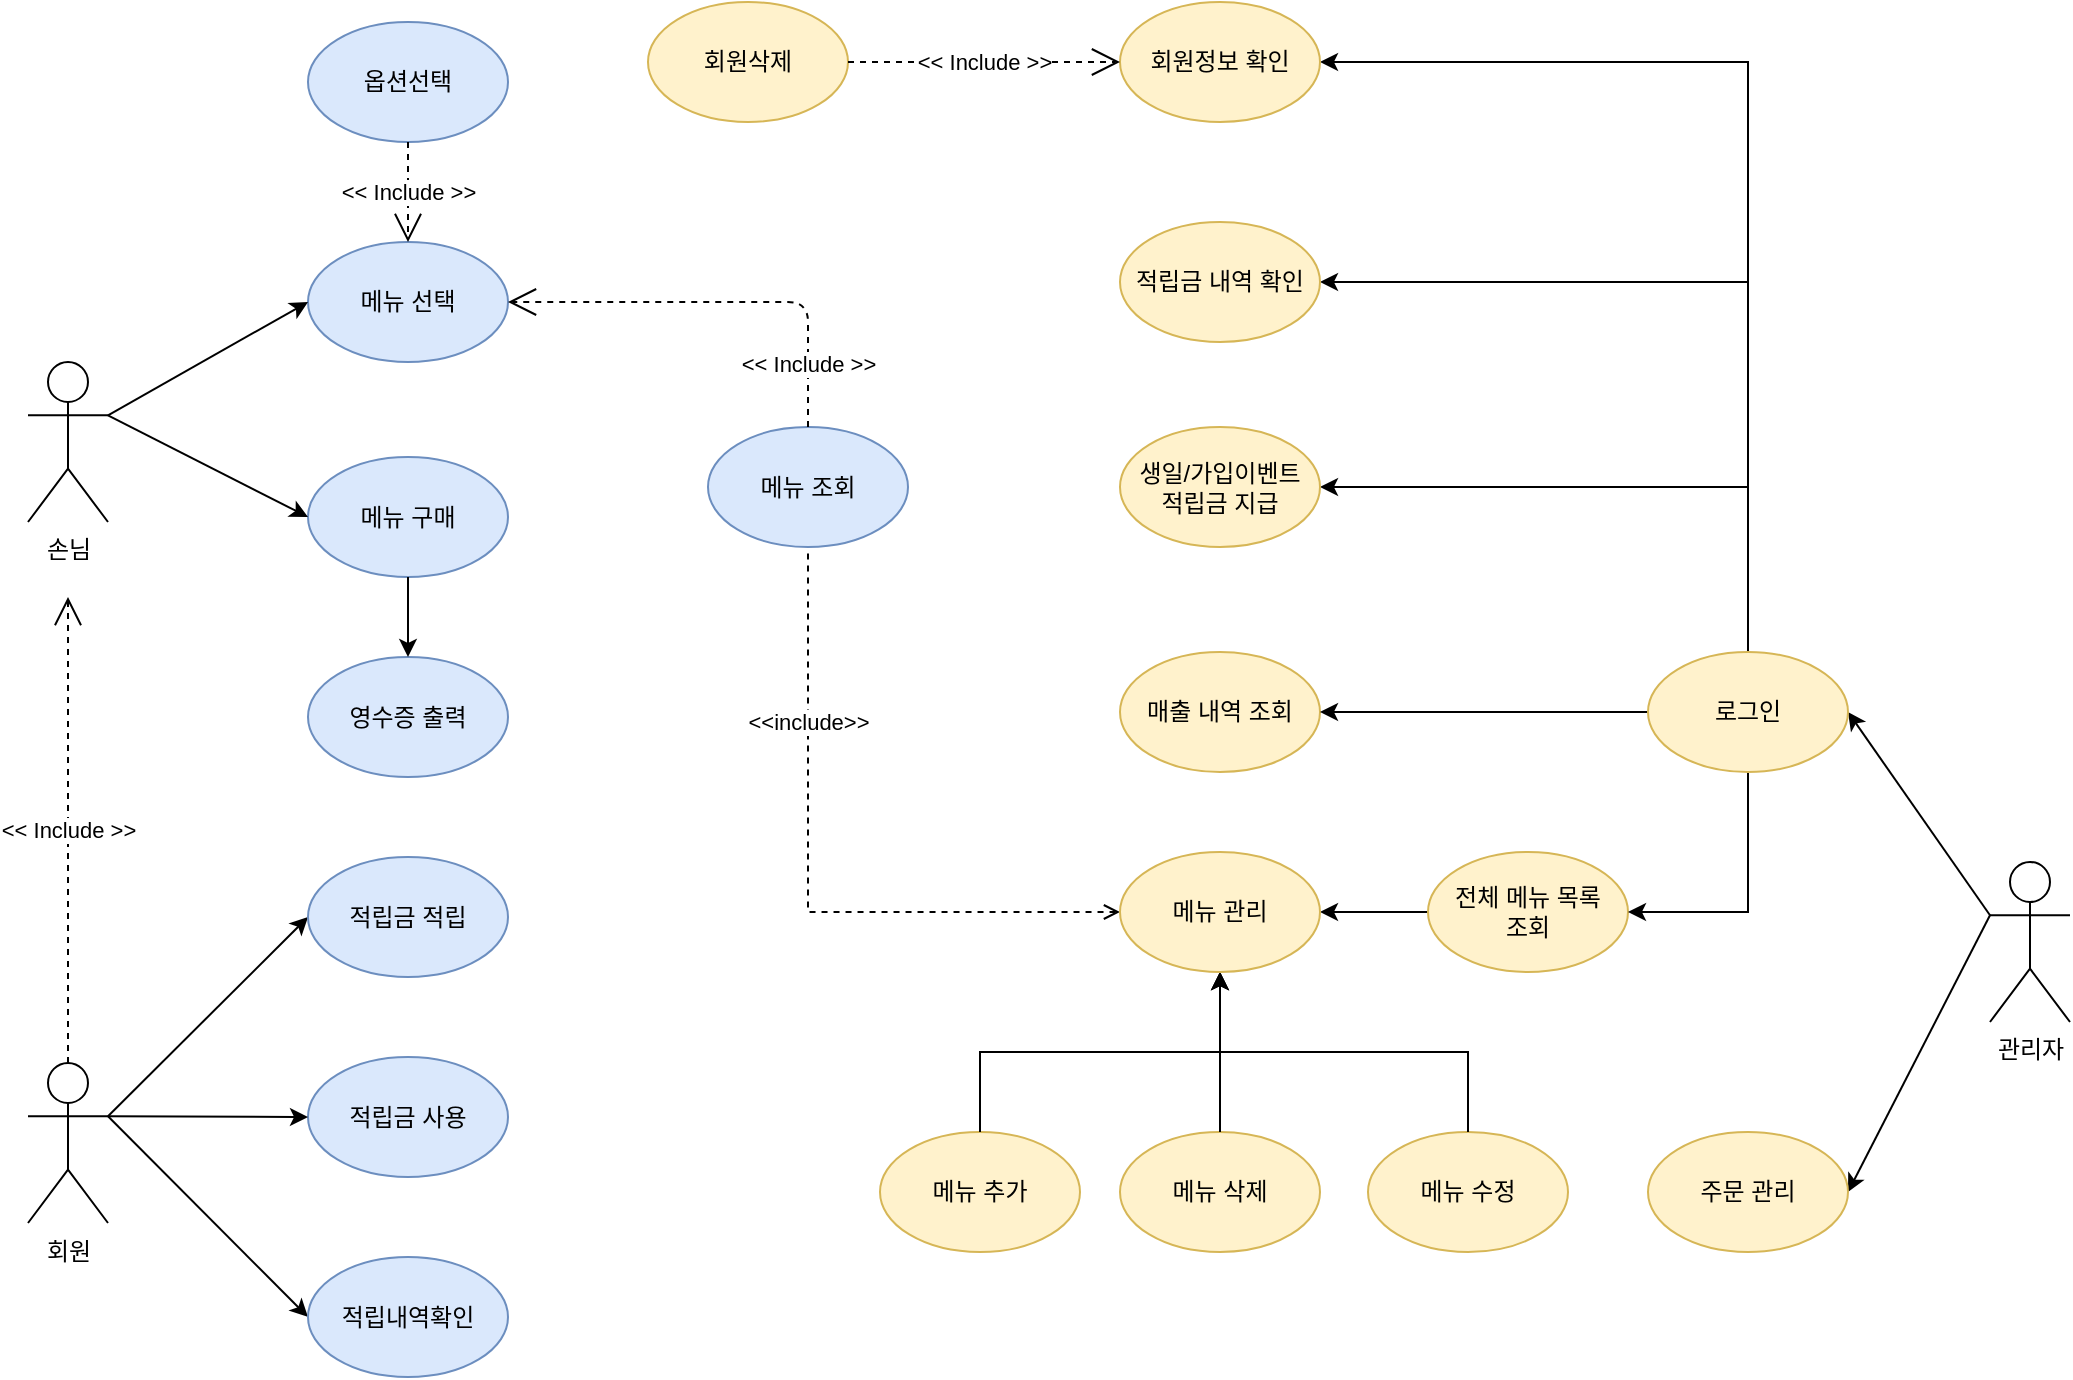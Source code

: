<mxfile version="15.3.1" type="device" pages="7"><diagram name="키오스크 use" id="LoRoKMXPijXyb38euav7"><mxGraphModel dx="1422" dy="1963" grid="1" gridSize="10" guides="1" tooltips="1" connect="1" arrows="1" fold="1" page="1" pageScale="1" pageWidth="827" pageHeight="1169" background="#ffffff" math="0" shadow="0"><root><mxCell id="bdx2bq-TgTfmiOv8CQV6-0"/><mxCell id="bdx2bq-TgTfmiOv8CQV6-1" parent="bdx2bq-TgTfmiOv8CQV6-0"/><mxCell id="bdx2bq-TgTfmiOv8CQV6-34" style="rounded=0;orthogonalLoop=1;jettySize=auto;html=1;exitX=0;exitY=0.333;exitDx=0;exitDy=0;exitPerimeter=0;entryX=1;entryY=0.5;entryDx=0;entryDy=0;" parent="bdx2bq-TgTfmiOv8CQV6-1" source="bdx2bq-TgTfmiOv8CQV6-3" target="bdx2bq-TgTfmiOv8CQV6-20" edge="1"><mxGeometry relative="1" as="geometry"/></mxCell><mxCell id="bdx2bq-TgTfmiOv8CQV6-52" style="rounded=0;orthogonalLoop=1;jettySize=auto;html=1;exitX=0;exitY=0.333;exitDx=0;exitDy=0;exitPerimeter=0;entryX=1;entryY=0.5;entryDx=0;entryDy=0;endArrow=classic;endFill=1;" parent="bdx2bq-TgTfmiOv8CQV6-1" source="bdx2bq-TgTfmiOv8CQV6-3" target="bdx2bq-TgTfmiOv8CQV6-16" edge="1"><mxGeometry relative="1" as="geometry"/></mxCell><mxCell id="bdx2bq-TgTfmiOv8CQV6-3" value="관리자" style="shape=umlActor;verticalLabelPosition=bottom;verticalAlign=top;html=1;outlineConnect=0;" parent="bdx2bq-TgTfmiOv8CQV6-1" vertex="1"><mxGeometry x="1241" y="390" width="40" height="80" as="geometry"/></mxCell><mxCell id="bdx2bq-TgTfmiOv8CQV6-8" value="매출 내역 조회" style="ellipse;whiteSpace=wrap;html=1;fillColor=#fff2cc;strokeColor=#d6b656;" parent="bdx2bq-TgTfmiOv8CQV6-1" vertex="1"><mxGeometry x="806" y="285" width="100" height="60" as="geometry"/></mxCell><mxCell id="bdx2bq-TgTfmiOv8CQV6-9" value="메뉴 삭제" style="ellipse;whiteSpace=wrap;html=1;fillColor=#fff2cc;strokeColor=#d6b656;" parent="bdx2bq-TgTfmiOv8CQV6-1" vertex="1"><mxGeometry x="806" y="525" width="100" height="60" as="geometry"/></mxCell><mxCell id="bdx2bq-TgTfmiOv8CQV6-13" style="edgeStyle=orthogonalEdgeStyle;rounded=0;orthogonalLoop=1;jettySize=auto;html=1;exitX=0.5;exitY=1;exitDx=0;exitDy=0;" parent="bdx2bq-TgTfmiOv8CQV6-1" source="bdx2bq-TgTfmiOv8CQV6-9" target="bdx2bq-TgTfmiOv8CQV6-9" edge="1"><mxGeometry relative="1" as="geometry"/></mxCell><mxCell id="pL9c_qkuUS0WtvXLZrSc-11" value="&amp;lt;&amp;lt;include&amp;gt;&amp;gt;" style="edgeStyle=orthogonalEdgeStyle;rounded=0;orthogonalLoop=1;jettySize=auto;html=1;exitX=0;exitY=0.5;exitDx=0;exitDy=0;entryX=0.5;entryY=1;entryDx=0;entryDy=0;dashed=1;endArrow=none;endFill=0;startArrow=open;startFill=0;" parent="bdx2bq-TgTfmiOv8CQV6-1" source="bdx2bq-TgTfmiOv8CQV6-21" target="pL9c_qkuUS0WtvXLZrSc-9" edge="1"><mxGeometry x="0.483" relative="1" as="geometry"><mxPoint as="offset"/></mxGeometry></mxCell><mxCell id="hzVxOnlOxVgUZb-Kct-E-1" style="edgeStyle=orthogonalEdgeStyle;rounded=0;orthogonalLoop=1;jettySize=auto;html=1;exitX=0;exitY=0.5;exitDx=0;exitDy=0;entryX=1;entryY=0.5;entryDx=0;entryDy=0;" parent="bdx2bq-TgTfmiOv8CQV6-1" source="bdx2bq-TgTfmiOv8CQV6-14" target="bdx2bq-TgTfmiOv8CQV6-21" edge="1"><mxGeometry relative="1" as="geometry"/></mxCell><mxCell id="bdx2bq-TgTfmiOv8CQV6-14" value="전체 메뉴 목록 &lt;br&gt;조회" style="ellipse;whiteSpace=wrap;html=1;fillColor=#fff2cc;strokeColor=#d6b656;" parent="bdx2bq-TgTfmiOv8CQV6-1" vertex="1"><mxGeometry x="960" y="385" width="100" height="60" as="geometry"/></mxCell><mxCell id="bdx2bq-TgTfmiOv8CQV6-15" value="메뉴 수정" style="ellipse;whiteSpace=wrap;html=1;fillColor=#fff2cc;strokeColor=#d6b656;" parent="bdx2bq-TgTfmiOv8CQV6-1" vertex="1"><mxGeometry x="930" y="525" width="100" height="60" as="geometry"/></mxCell><mxCell id="bdx2bq-TgTfmiOv8CQV6-16" value="주문&amp;nbsp;관리" style="ellipse;whiteSpace=wrap;html=1;fillColor=#fff2cc;strokeColor=#d6b656;" parent="bdx2bq-TgTfmiOv8CQV6-1" vertex="1"><mxGeometry x="1070" y="525" width="100" height="60" as="geometry"/></mxCell><mxCell id="bdx2bq-TgTfmiOv8CQV6-17" value="메뉴 추가" style="ellipse;whiteSpace=wrap;html=1;fillColor=#fff2cc;strokeColor=#d6b656;" parent="bdx2bq-TgTfmiOv8CQV6-1" vertex="1"><mxGeometry x="686" y="525" width="100" height="60" as="geometry"/></mxCell><mxCell id="bdx2bq-TgTfmiOv8CQV6-46" style="edgeStyle=none;rounded=0;orthogonalLoop=1;jettySize=auto;html=1;exitX=0;exitY=0.5;exitDx=0;exitDy=0;entryX=1;entryY=0.5;entryDx=0;entryDy=0;endArrow=classic;endFill=1;" parent="bdx2bq-TgTfmiOv8CQV6-1" source="bdx2bq-TgTfmiOv8CQV6-20" target="bdx2bq-TgTfmiOv8CQV6-8" edge="1"><mxGeometry relative="1" as="geometry"/></mxCell><mxCell id="hzVxOnlOxVgUZb-Kct-E-0" style="edgeStyle=orthogonalEdgeStyle;rounded=0;orthogonalLoop=1;jettySize=auto;html=1;exitX=0.5;exitY=1;exitDx=0;exitDy=0;entryX=1;entryY=0.5;entryDx=0;entryDy=0;" parent="bdx2bq-TgTfmiOv8CQV6-1" source="bdx2bq-TgTfmiOv8CQV6-20" target="bdx2bq-TgTfmiOv8CQV6-14" edge="1"><mxGeometry relative="1" as="geometry"/></mxCell><mxCell id="rvQh4EJVtkcRtmEsyGKo-1" style="edgeStyle=orthogonalEdgeStyle;rounded=0;orthogonalLoop=1;jettySize=auto;html=1;exitX=0.5;exitY=0;exitDx=0;exitDy=0;entryX=1;entryY=0.5;entryDx=0;entryDy=0;" edge="1" parent="bdx2bq-TgTfmiOv8CQV6-1" source="bdx2bq-TgTfmiOv8CQV6-20" target="rvQh4EJVtkcRtmEsyGKo-0"><mxGeometry relative="1" as="geometry"/></mxCell><mxCell id="rvQh4EJVtkcRtmEsyGKo-11" style="edgeStyle=orthogonalEdgeStyle;rounded=0;orthogonalLoop=1;jettySize=auto;html=1;exitX=0.5;exitY=0;exitDx=0;exitDy=0;entryX=1;entryY=0.5;entryDx=0;entryDy=0;" edge="1" parent="bdx2bq-TgTfmiOv8CQV6-1" source="bdx2bq-TgTfmiOv8CQV6-20" target="rvQh4EJVtkcRtmEsyGKo-9"><mxGeometry relative="1" as="geometry"/></mxCell><mxCell id="rvQh4EJVtkcRtmEsyGKo-12" style="edgeStyle=orthogonalEdgeStyle;rounded=0;orthogonalLoop=1;jettySize=auto;html=1;exitX=0.5;exitY=0;exitDx=0;exitDy=0;entryX=1;entryY=0.5;entryDx=0;entryDy=0;" edge="1" parent="bdx2bq-TgTfmiOv8CQV6-1" source="bdx2bq-TgTfmiOv8CQV6-20" target="rvQh4EJVtkcRtmEsyGKo-10"><mxGeometry relative="1" as="geometry"/></mxCell><mxCell id="bdx2bq-TgTfmiOv8CQV6-20" value="로그인" style="ellipse;whiteSpace=wrap;html=1;fillColor=#fff2cc;strokeColor=#d6b656;" parent="bdx2bq-TgTfmiOv8CQV6-1" vertex="1"><mxGeometry x="1070" y="285" width="100" height="60" as="geometry"/></mxCell><mxCell id="bdx2bq-TgTfmiOv8CQV6-49" style="edgeStyle=orthogonalEdgeStyle;rounded=0;orthogonalLoop=1;jettySize=auto;html=1;exitX=0.5;exitY=1;exitDx=0;exitDy=0;entryX=0.5;entryY=0;entryDx=0;entryDy=0;endArrow=none;endFill=0;startArrow=classic;startFill=1;" parent="bdx2bq-TgTfmiOv8CQV6-1" source="bdx2bq-TgTfmiOv8CQV6-21" target="bdx2bq-TgTfmiOv8CQV6-17" edge="1"><mxGeometry relative="1" as="geometry"/></mxCell><mxCell id="bdx2bq-TgTfmiOv8CQV6-50" style="edgeStyle=none;rounded=0;orthogonalLoop=1;jettySize=auto;html=1;exitX=0.5;exitY=1;exitDx=0;exitDy=0;entryX=0.5;entryY=0;entryDx=0;entryDy=0;endArrow=none;endFill=0;startArrow=classic;startFill=1;" parent="bdx2bq-TgTfmiOv8CQV6-1" source="bdx2bq-TgTfmiOv8CQV6-21" target="bdx2bq-TgTfmiOv8CQV6-9" edge="1"><mxGeometry relative="1" as="geometry"/></mxCell><mxCell id="bdx2bq-TgTfmiOv8CQV6-51" style="edgeStyle=orthogonalEdgeStyle;rounded=0;orthogonalLoop=1;jettySize=auto;html=1;exitX=0.5;exitY=1;exitDx=0;exitDy=0;entryX=0.5;entryY=0;entryDx=0;entryDy=0;endArrow=none;endFill=0;startArrow=classic;startFill=1;" parent="bdx2bq-TgTfmiOv8CQV6-1" source="bdx2bq-TgTfmiOv8CQV6-21" target="bdx2bq-TgTfmiOv8CQV6-15" edge="1"><mxGeometry relative="1" as="geometry"/></mxCell><mxCell id="bdx2bq-TgTfmiOv8CQV6-21" value="메뉴 관리" style="ellipse;whiteSpace=wrap;html=1;fillColor=#fff2cc;strokeColor=#d6b656;" parent="bdx2bq-TgTfmiOv8CQV6-1" vertex="1"><mxGeometry x="806" y="385" width="100" height="60" as="geometry"/></mxCell><mxCell id="pL9c_qkuUS0WtvXLZrSc-0" value="손님" style="shape=umlActor;verticalLabelPosition=bottom;verticalAlign=top;html=1;outlineConnect=0;" parent="bdx2bq-TgTfmiOv8CQV6-1" vertex="1"><mxGeometry x="260" y="140" width="40" height="80" as="geometry"/></mxCell><mxCell id="pL9c_qkuUS0WtvXLZrSc-1" value="옵션선택" style="ellipse;whiteSpace=wrap;html=1;fillColor=#dae8fc;strokeColor=#6c8ebf;" parent="bdx2bq-TgTfmiOv8CQV6-1" vertex="1"><mxGeometry x="400" y="-30" width="100" height="60" as="geometry"/></mxCell><mxCell id="pL9c_qkuUS0WtvXLZrSc-2" value="메뉴 선택" style="ellipse;whiteSpace=wrap;html=1;fillColor=#dae8fc;strokeColor=#6c8ebf;" parent="bdx2bq-TgTfmiOv8CQV6-1" vertex="1"><mxGeometry x="400" y="80" width="100" height="60" as="geometry"/></mxCell><mxCell id="pL9c_qkuUS0WtvXLZrSc-3" value="메뉴 구매" style="ellipse;whiteSpace=wrap;html=1;direction=west;fillColor=#dae8fc;strokeColor=#6c8ebf;" parent="bdx2bq-TgTfmiOv8CQV6-1" vertex="1"><mxGeometry x="400" y="187.5" width="100" height="60" as="geometry"/></mxCell><mxCell id="pL9c_qkuUS0WtvXLZrSc-4" value="영수증 출력" style="ellipse;whiteSpace=wrap;html=1;fillColor=#dae8fc;strokeColor=#6c8ebf;" parent="bdx2bq-TgTfmiOv8CQV6-1" vertex="1"><mxGeometry x="400" y="287.5" width="100" height="60" as="geometry"/></mxCell><mxCell id="pL9c_qkuUS0WtvXLZrSc-5" value="" style="endArrow=classic;html=1;entryX=0;entryY=0.5;entryDx=0;entryDy=0;exitX=1;exitY=0.333;exitDx=0;exitDy=0;exitPerimeter=0;" parent="bdx2bq-TgTfmiOv8CQV6-1" source="pL9c_qkuUS0WtvXLZrSc-0" target="pL9c_qkuUS0WtvXLZrSc-2" edge="1"><mxGeometry width="50" height="50" relative="1" as="geometry"><mxPoint x="300" y="170" as="sourcePoint"/><mxPoint x="350" y="120" as="targetPoint"/></mxGeometry></mxCell><mxCell id="pL9c_qkuUS0WtvXLZrSc-6" value="" style="endArrow=classic;html=1;entryX=1;entryY=0.5;entryDx=0;entryDy=0;exitX=1;exitY=0.333;exitDx=0;exitDy=0;exitPerimeter=0;" parent="bdx2bq-TgTfmiOv8CQV6-1" source="pL9c_qkuUS0WtvXLZrSc-0" target="pL9c_qkuUS0WtvXLZrSc-3" edge="1"><mxGeometry width="50" height="50" relative="1" as="geometry"><mxPoint x="350" y="200" as="sourcePoint"/><mxPoint x="400" y="150" as="targetPoint"/><Array as="points"/></mxGeometry></mxCell><mxCell id="pL9c_qkuUS0WtvXLZrSc-7" value="" style="endArrow=classic;html=1;exitX=0.5;exitY=0;exitDx=0;exitDy=0;entryX=0.5;entryY=0;entryDx=0;entryDy=0;" parent="bdx2bq-TgTfmiOv8CQV6-1" source="pL9c_qkuUS0WtvXLZrSc-3" target="pL9c_qkuUS0WtvXLZrSc-4" edge="1"><mxGeometry width="50" height="50" relative="1" as="geometry"><mxPoint x="510" y="230" as="sourcePoint"/><mxPoint x="560" y="180" as="targetPoint"/></mxGeometry></mxCell><mxCell id="pL9c_qkuUS0WtvXLZrSc-8" value="&amp;lt;&amp;lt; Include &amp;gt;&amp;gt;" style="endArrow=open;endSize=12;dashed=1;html=1;exitX=0.5;exitY=1;exitDx=0;exitDy=0;entryX=0.5;entryY=0;entryDx=0;entryDy=0;" parent="bdx2bq-TgTfmiOv8CQV6-1" source="pL9c_qkuUS0WtvXLZrSc-1" target="pL9c_qkuUS0WtvXLZrSc-2" edge="1"><mxGeometry width="160" relative="1" as="geometry"><mxPoint x="480" y="170" as="sourcePoint"/><mxPoint x="640" y="170" as="targetPoint"/></mxGeometry></mxCell><mxCell id="pL9c_qkuUS0WtvXLZrSc-9" value="메뉴 조회" style="ellipse;whiteSpace=wrap;html=1;fillColor=#dae8fc;strokeColor=#6c8ebf;" parent="bdx2bq-TgTfmiOv8CQV6-1" vertex="1"><mxGeometry x="600" y="172.5" width="100" height="60" as="geometry"/></mxCell><mxCell id="pL9c_qkuUS0WtvXLZrSc-10" value="&amp;lt;&amp;lt; Include &amp;gt;&amp;gt;" style="endArrow=open;endSize=12;dashed=1;html=1;exitX=0.5;exitY=0;exitDx=0;exitDy=0;entryX=1;entryY=0.5;entryDx=0;entryDy=0;" parent="bdx2bq-TgTfmiOv8CQV6-1" source="pL9c_qkuUS0WtvXLZrSc-9" target="pL9c_qkuUS0WtvXLZrSc-2" edge="1"><mxGeometry x="-0.694" width="160" relative="1" as="geometry"><mxPoint x="460" y="40" as="sourcePoint"/><mxPoint x="460" y="90" as="targetPoint"/><Array as="points"><mxPoint x="650" y="110"/></Array><mxPoint y="1" as="offset"/></mxGeometry></mxCell><mxCell id="vN4zG7D5nYAcHdm3tOs--4" style="rounded=0;orthogonalLoop=1;jettySize=auto;html=1;entryX=0;entryY=0.5;entryDx=0;entryDy=0;exitX=1;exitY=0.333;exitDx=0;exitDy=0;exitPerimeter=0;" parent="bdx2bq-TgTfmiOv8CQV6-1" source="vN4zG7D5nYAcHdm3tOs--1" target="vN4zG7D5nYAcHdm3tOs--3" edge="1"><mxGeometry relative="1" as="geometry"/></mxCell><mxCell id="IrPBfyZqMDoj5WCRcYmr-4" value="" style="edgeStyle=none;rounded=0;orthogonalLoop=1;jettySize=auto;html=1;endArrow=classic;sourcePerimeterSpacing=8;targetPerimeterSpacing=8;endFill=1;jumpSize=6;exitX=1;exitY=0.333;exitDx=0;exitDy=0;exitPerimeter=0;entryX=0;entryY=0.5;entryDx=0;entryDy=0;" parent="bdx2bq-TgTfmiOv8CQV6-1" source="vN4zG7D5nYAcHdm3tOs--1" target="IrPBfyZqMDoj5WCRcYmr-3" edge="1"><mxGeometry relative="1" as="geometry"/></mxCell><mxCell id="vN4zG7D5nYAcHdm3tOs--1" value="회원" style="shape=umlActor;verticalLabelPosition=bottom;verticalAlign=top;html=1;outlineConnect=0;" parent="bdx2bq-TgTfmiOv8CQV6-1" vertex="1"><mxGeometry x="260" y="490.5" width="40" height="80" as="geometry"/></mxCell><mxCell id="vN4zG7D5nYAcHdm3tOs--2" value="&amp;lt;&amp;lt; Include &amp;gt;&amp;gt;" style="endArrow=open;endSize=12;dashed=1;html=1;exitX=0.5;exitY=0;exitDx=0;exitDy=0;exitPerimeter=0;" parent="bdx2bq-TgTfmiOv8CQV6-1" source="vN4zG7D5nYAcHdm3tOs--1" edge="1"><mxGeometry width="160" relative="1" as="geometry"><mxPoint x="460" y="40" as="sourcePoint"/><mxPoint x="280" y="257.5" as="targetPoint"/></mxGeometry></mxCell><mxCell id="vN4zG7D5nYAcHdm3tOs--3" value="적립금 적립" style="ellipse;whiteSpace=wrap;html=1;fillColor=#dae8fc;strokeColor=#6c8ebf;" parent="bdx2bq-TgTfmiOv8CQV6-1" vertex="1"><mxGeometry x="400" y="387.5" width="100" height="60" as="geometry"/></mxCell><mxCell id="IrPBfyZqMDoj5WCRcYmr-3" value="적립내역확인" style="ellipse;whiteSpace=wrap;html=1;fillColor=#dae8fc;strokeColor=#6c8ebf;" parent="bdx2bq-TgTfmiOv8CQV6-1" vertex="1"><mxGeometry x="400" y="587.5" width="100" height="60" as="geometry"/></mxCell><mxCell id="rvQh4EJVtkcRtmEsyGKo-0" value="회원정보 확인" style="ellipse;whiteSpace=wrap;html=1;fillColor=#fff2cc;strokeColor=#d6b656;" vertex="1" parent="bdx2bq-TgTfmiOv8CQV6-1"><mxGeometry x="806" y="-40" width="100" height="60" as="geometry"/></mxCell><mxCell id="rvQh4EJVtkcRtmEsyGKo-5" value="회원삭제" style="ellipse;whiteSpace=wrap;html=1;fillColor=#fff2cc;strokeColor=#d6b656;" vertex="1" parent="bdx2bq-TgTfmiOv8CQV6-1"><mxGeometry x="570" y="-40" width="100" height="60" as="geometry"/></mxCell><mxCell id="rvQh4EJVtkcRtmEsyGKo-7" value="&amp;lt;&amp;lt; Include &amp;gt;&amp;gt;" style="endArrow=open;endSize=12;dashed=1;html=1;exitX=1;exitY=0.5;exitDx=0;exitDy=0;entryX=0;entryY=0.5;entryDx=0;entryDy=0;" edge="1" parent="bdx2bq-TgTfmiOv8CQV6-1" source="rvQh4EJVtkcRtmEsyGKo-5" target="rvQh4EJVtkcRtmEsyGKo-0"><mxGeometry width="160" relative="1" as="geometry"><mxPoint x="1060" y="102" as="sourcePoint"/><mxPoint x="960" y="102" as="targetPoint"/></mxGeometry></mxCell><mxCell id="rvQh4EJVtkcRtmEsyGKo-9" value="적립금 내역 확인" style="ellipse;whiteSpace=wrap;html=1;fillColor=#fff2cc;strokeColor=#d6b656;" vertex="1" parent="bdx2bq-TgTfmiOv8CQV6-1"><mxGeometry x="806" y="70" width="100" height="60" as="geometry"/></mxCell><mxCell id="rvQh4EJVtkcRtmEsyGKo-10" value="생일/가입이벤트&lt;br&gt;적립금 지급" style="ellipse;whiteSpace=wrap;html=1;fillColor=#fff2cc;strokeColor=#d6b656;fontStyle=0" vertex="1" parent="bdx2bq-TgTfmiOv8CQV6-1"><mxGeometry x="806" y="172.5" width="100" height="60" as="geometry"/></mxCell><mxCell id="rvQh4EJVtkcRtmEsyGKo-15" value="적립금 사용" style="ellipse;whiteSpace=wrap;html=1;fillColor=#dae8fc;strokeColor=#6c8ebf;" vertex="1" parent="bdx2bq-TgTfmiOv8CQV6-1"><mxGeometry x="400" y="487.5" width="100" height="60" as="geometry"/></mxCell><mxCell id="rvQh4EJVtkcRtmEsyGKo-16" style="rounded=0;orthogonalLoop=1;jettySize=auto;html=1;entryX=0;entryY=0.5;entryDx=0;entryDy=0;exitX=1;exitY=0.333;exitDx=0;exitDy=0;exitPerimeter=0;" edge="1" parent="bdx2bq-TgTfmiOv8CQV6-1" source="vN4zG7D5nYAcHdm3tOs--1" target="rvQh4EJVtkcRtmEsyGKo-15"><mxGeometry relative="1" as="geometry"><mxPoint x="310" y="524.167" as="sourcePoint"/><mxPoint x="410" y="427.5" as="targetPoint"/></mxGeometry></mxCell></root></mxGraphModel></diagram><diagram name="고객(최종)" id="LJ_82zOrhRoIdJ77PTzG"><mxGraphModel dx="1422" dy="794" grid="1" gridSize="10" guides="1" tooltips="1" connect="1" arrows="1" fold="1" page="1" pageScale="1" pageWidth="827" pageHeight="1169" background="#ffffff" math="0" shadow="0"><root><mxCell id="Ragdrw145spmiI0KgBXr-0"/><mxCell id="Ragdrw145spmiI0KgBXr-1" parent="Ragdrw145spmiI0KgBXr-0"/><mxCell id="Ragdrw145spmiI0KgBXr-2" value="저장된 메뉴&lt;br&gt;&amp;nbsp;불러오기" style="shape=parallelogram;perimeter=parallelogramPerimeter;whiteSpace=wrap;html=1;fixedSize=1;" parent="Ragdrw145spmiI0KgBXr-1" vertex="1"><mxGeometry x="200" y="40" width="120" height="60" as="geometry"/></mxCell><mxCell id="Ragdrw145spmiI0KgBXr-3" value="고객" style="rounded=1;whiteSpace=wrap;html=1;" parent="Ragdrw145spmiI0KgBXr-1" vertex="1"><mxGeometry y="160" width="120" height="60" as="geometry"/></mxCell><mxCell id="Ragdrw145spmiI0KgBXr-4" value="메뉴 조회" style="rounded=0;whiteSpace=wrap;html=1;" parent="Ragdrw145spmiI0KgBXr-1" vertex="1"><mxGeometry x="200" y="160" width="120" height="60" as="geometry"/></mxCell><mxCell id="H9ApI2TMS4H5_gvIMYCv-35" value="NO" style="edgeStyle=orthogonalEdgeStyle;rounded=0;orthogonalLoop=1;jettySize=auto;html=1;exitX=1;exitY=0.5;exitDx=0;exitDy=0;entryX=0.5;entryY=0;entryDx=0;entryDy=0;" parent="Ragdrw145spmiI0KgBXr-1" source="Ragdrw145spmiI0KgBXr-6" target="Feo_xvRdKd1eU2_1k01O-5" edge="1"><mxGeometry x="-0.826" relative="1" as="geometry"><mxPoint x="650" y="400" as="targetPoint"/><mxPoint as="offset"/></mxGeometry></mxCell><mxCell id="Ragdrw145spmiI0KgBXr-6" value="옵션 선택" style="rhombus;whiteSpace=wrap;html=1;" parent="Ragdrw145spmiI0KgBXr-1" vertex="1"><mxGeometry x="590" y="150" width="144" height="80" as="geometry"/></mxCell><mxCell id="Ragdrw145spmiI0KgBXr-7" value="" style="endArrow=classic;html=1;exitX=0.5;exitY=1;exitDx=0;exitDy=0;entryX=0.5;entryY=0;entryDx=0;entryDy=0;" parent="Ragdrw145spmiI0KgBXr-1" source="Ragdrw145spmiI0KgBXr-6" target="Ragdrw145spmiI0KgBXr-11" edge="1"><mxGeometry relative="1" as="geometry"><mxPoint x="855" y="630" as="sourcePoint"/><mxPoint x="849" y="500" as="targetPoint"/></mxGeometry></mxCell><mxCell id="Ragdrw145spmiI0KgBXr-8" value="YES" style="edgeLabel;resizable=0;html=1;align=center;verticalAlign=middle;" parent="Ragdrw145spmiI0KgBXr-7" connectable="0" vertex="1"><mxGeometry relative="1" as="geometry"/></mxCell><mxCell id="H9ApI2TMS4H5_gvIMYCv-34" style="edgeStyle=orthogonalEdgeStyle;rounded=0;orthogonalLoop=1;jettySize=auto;html=1;exitX=1;exitY=0.5;exitDx=0;exitDy=0;entryX=0;entryY=0.5;entryDx=0;entryDy=0;" parent="Ragdrw145spmiI0KgBXr-1" source="Ragdrw145spmiI0KgBXr-11" target="Feo_xvRdKd1eU2_1k01O-5" edge="1"><mxGeometry relative="1" as="geometry"><mxPoint x="795" y="310" as="targetPoint"/></mxGeometry></mxCell><mxCell id="Ragdrw145spmiI0KgBXr-11" value="추가 금액" style="rounded=0;whiteSpace=wrap;html=1;" parent="Ragdrw145spmiI0KgBXr-1" vertex="1"><mxGeometry x="602" y="280" width="120" height="60" as="geometry"/></mxCell><mxCell id="Ragdrw145spmiI0KgBXr-14" value="" style="endArrow=classic;html=1;exitX=1;exitY=0.5;exitDx=0;exitDy=0;entryX=0;entryY=0.5;entryDx=0;entryDy=0;" parent="Ragdrw145spmiI0KgBXr-1" source="Ragdrw145spmiI0KgBXr-3" target="Ragdrw145spmiI0KgBXr-4" edge="1"><mxGeometry width="50" height="50" relative="1" as="geometry"><mxPoint x="550" y="320" as="sourcePoint"/><mxPoint x="650" y="310" as="targetPoint"/></mxGeometry></mxCell><mxCell id="Ragdrw145spmiI0KgBXr-15" value="" style="endArrow=classic;html=1;exitX=1;exitY=0.5;exitDx=0;exitDy=0;entryX=0;entryY=0.5;entryDx=0;entryDy=0;" parent="Ragdrw145spmiI0KgBXr-1" source="Ragdrw145spmiI0KgBXr-4" target="fJ6ljQyjWWi1VkRsMwF5-30" edge="1"><mxGeometry width="50" height="50" relative="1" as="geometry"><mxPoint x="630" y="430" as="sourcePoint"/><mxPoint x="397" y="190" as="targetPoint"/></mxGeometry></mxCell><mxCell id="Ragdrw145spmiI0KgBXr-16" value="" style="endArrow=classic;html=1;entryX=0;entryY=0.5;entryDx=0;entryDy=0;exitX=1;exitY=0.5;exitDx=0;exitDy=0;" parent="Ragdrw145spmiI0KgBXr-1" source="fJ6ljQyjWWi1VkRsMwF5-30" target="Ragdrw145spmiI0KgBXr-6" edge="1"><mxGeometry width="50" height="50" relative="1" as="geometry"><mxPoint x="457" y="220" as="sourcePoint"/><mxPoint x="680" y="620" as="targetPoint"/></mxGeometry></mxCell><mxCell id="Ragdrw145spmiI0KgBXr-17" value="" style="endArrow=classic;html=1;exitX=0.5;exitY=1;exitDx=0;exitDy=0;entryX=0.5;entryY=0;entryDx=0;entryDy=0;" parent="Ragdrw145spmiI0KgBXr-1" source="Ragdrw145spmiI0KgBXr-2" target="Ragdrw145spmiI0KgBXr-4" edge="1"><mxGeometry width="50" height="50" relative="1" as="geometry"><mxPoint x="630" y="430" as="sourcePoint"/><mxPoint x="680" y="380" as="targetPoint"/></mxGeometry></mxCell><mxCell id="fJ6ljQyjWWi1VkRsMwF5-29" value="NO" style="edgeStyle=orthogonalEdgeStyle;rounded=0;orthogonalLoop=1;jettySize=auto;html=1;exitX=1;exitY=0.5;exitDx=0;exitDy=0;entryX=1;entryY=0.5;entryDx=0;entryDy=0;startSize=6;endSize=6;strokeWidth=1;" parent="Ragdrw145spmiI0KgBXr-1" source="Ragdrw145spmiI0KgBXr-19" target="Ragdrw145spmiI0KgBXr-24" edge="1"><mxGeometry x="-0.769" relative="1" as="geometry"><Array as="points"><mxPoint x="1237" y="1110"/><mxPoint x="1237" y="1240"/></Array><mxPoint as="offset"/></mxGeometry></mxCell><mxCell id="Ragdrw145spmiI0KgBXr-19" value="영수증 출력" style="rhombus;whiteSpace=wrap;html=1;" parent="Ragdrw145spmiI0KgBXr-1" vertex="1"><mxGeometry x="1035" y="1070" width="144" height="80" as="geometry"/></mxCell><mxCell id="Ragdrw145spmiI0KgBXr-22" value="NO" style="endArrow=classic;html=1;exitX=0.5;exitY=1;exitDx=0;exitDy=0;entryX=0.5;entryY=0;entryDx=0;entryDy=0;" parent="Ragdrw145spmiI0KgBXr-1" source="Ragdrw145spmiI0KgBXr-19" target="Ragdrw145spmiI0KgBXr-24" edge="1"><mxGeometry relative="1" as="geometry"><mxPoint x="1028" y="1120" as="sourcePoint"/><mxPoint x="1028" y="1200" as="targetPoint"/><mxPoint as="offset"/></mxGeometry></mxCell><mxCell id="Ragdrw145spmiI0KgBXr-23" value="YES" style="edgeLabel;resizable=0;html=1;align=center;verticalAlign=middle;" parent="Ragdrw145spmiI0KgBXr-22" connectable="0" vertex="1"><mxGeometry relative="1" as="geometry"/></mxCell><mxCell id="N999GDfpPTPam40AO7CW-1" value="" style="edgeStyle=orthogonalEdgeStyle;rounded=0;orthogonalLoop=1;jettySize=auto;html=1;" parent="Ragdrw145spmiI0KgBXr-1" source="Ragdrw145spmiI0KgBXr-24" target="Ragdrw145spmiI0KgBXr-26" edge="1"><mxGeometry relative="1" as="geometry"/></mxCell><mxCell id="Ragdrw145spmiI0KgBXr-24" value="구매 확정" style="rounded=0;whiteSpace=wrap;html=1;" parent="Ragdrw145spmiI0KgBXr-1" vertex="1"><mxGeometry x="1035" y="1210" width="146" height="60" as="geometry"/></mxCell><mxCell id="Ragdrw145spmiI0KgBXr-26" value="주문관리&lt;br&gt;연결&lt;br&gt;&lt;span style=&quot;font-size: 20px&quot;&gt;①&lt;/span&gt;" style="ellipse;whiteSpace=wrap;html=1;aspect=fixed;" parent="Ragdrw145spmiI0KgBXr-1" vertex="1"><mxGeometry x="1068" y="1329" width="80" height="80" as="geometry"/></mxCell><mxCell id="Ragdrw145spmiI0KgBXr-27" value="- Session으로 임시보관" style="text;html=1;strokeColor=none;fillColor=none;align=center;verticalAlign=middle;whiteSpace=wrap;rounded=0;fontStyle=0" parent="Ragdrw145spmiI0KgBXr-1" vertex="1"><mxGeometry x="877" y="1230" width="134" height="20" as="geometry"/></mxCell><mxCell id="H9ApI2TMS4H5_gvIMYCv-32" value="YES" style="edgeStyle=orthogonalEdgeStyle;rounded=0;orthogonalLoop=1;jettySize=auto;html=1;exitX=0.5;exitY=1;exitDx=0;exitDy=0;entryX=0.5;entryY=0;entryDx=0;entryDy=0;" parent="Ragdrw145spmiI0KgBXr-1" source="ZtacDN1CnHcmPvgqfP3o-0" target="Ragdrw145spmiI0KgBXr-19" edge="1"><mxGeometry relative="1" as="geometry"/></mxCell><mxCell id="fJ6ljQyjWWi1VkRsMwF5-32" value="NO" style="edgeStyle=orthogonalEdgeStyle;rounded=0;orthogonalLoop=1;jettySize=auto;html=1;startSize=6;endSize=6;strokeWidth=1;" parent="Ragdrw145spmiI0KgBXr-1" source="ZtacDN1CnHcmPvgqfP3o-0" target="fJ6ljQyjWWi1VkRsMwF5-31" edge="1"><mxGeometry relative="1" as="geometry"><Array as="points"><mxPoint x="1380" y="999"/><mxPoint x="1380" y="999"/></Array></mxGeometry></mxCell><mxCell id="ZtacDN1CnHcmPvgqfP3o-0" value="결제 성공여부" style="rhombus;whiteSpace=wrap;html=1;rounded=0;" parent="Ragdrw145spmiI0KgBXr-1" vertex="1"><mxGeometry x="1032.5" y="959" width="147" height="80" as="geometry"/></mxCell><mxCell id="ZtacDN1CnHcmPvgqfP3o-2" value="" style="strokeWidth=2;html=1;shape=mxgraph.flowchart.annotation_2;align=left;labelPosition=right;pointerEvents=1;rotation=-180;" parent="Ragdrw145spmiI0KgBXr-1" vertex="1"><mxGeometry x="1015" y="970" width="20" height="40" as="geometry"/></mxCell><mxCell id="ZtacDN1CnHcmPvgqfP3o-3" value="시간내에 결제(30초)" style="text;html=1;strokeColor=none;fillColor=none;align=center;verticalAlign=middle;whiteSpace=wrap;rounded=0;" parent="Ragdrw145spmiI0KgBXr-1" vertex="1"><mxGeometry x="895" y="980" width="120" height="20" as="geometry"/></mxCell><mxCell id="ZtacDN1CnHcmPvgqfP3o-10" value="" style="strokeWidth=2;html=1;shape=mxgraph.flowchart.annotation_2;align=left;labelPosition=right;pointerEvents=1;" parent="Ragdrw145spmiI0KgBXr-1" vertex="1"><mxGeometry x="314" y="50" width="20" height="40" as="geometry"/></mxCell><mxCell id="ZtacDN1CnHcmPvgqfP3o-11" value="- 최초 1회만 DB에서 불러온다&lt;br&gt;- 수정이 없을 때는 저장된 데이터를 불러온다" style="text;html=1;strokeColor=none;fillColor=none;align=left;verticalAlign=middle;whiteSpace=wrap;rounded=0;" parent="Ragdrw145spmiI0KgBXr-1" vertex="1"><mxGeometry x="332" y="60" width="250" height="20" as="geometry"/></mxCell><mxCell id="ZtacDN1CnHcmPvgqfP3o-12" value="" style="strokeWidth=2;html=1;shape=mxgraph.flowchart.annotation_2;align=left;labelPosition=right;pointerEvents=1;rotation=-180;" parent="Ragdrw145spmiI0KgBXr-1" vertex="1"><mxGeometry x="1011" y="1220" width="20" height="40" as="geometry"/></mxCell><mxCell id="H9ApI2TMS4H5_gvIMYCv-13" value="" style="edgeStyle=orthogonalEdgeStyle;rounded=0;orthogonalLoop=1;jettySize=auto;html=1;entryX=0.5;entryY=0;entryDx=0;entryDy=0;" parent="Ragdrw145spmiI0KgBXr-1" source="H9ApI2TMS4H5_gvIMYCv-5" target="Feo_xvRdKd1eU2_1k01O-7" edge="1"><mxGeometry relative="1" as="geometry"><mxPoint x="855" y="750" as="targetPoint"/><Array as="points"/></mxGeometry></mxCell><mxCell id="H9ApI2TMS4H5_gvIMYCv-5" value="적립금 사용" style="rounded=0;whiteSpace=wrap;html=1;" parent="Ragdrw145spmiI0KgBXr-1" vertex="1"><mxGeometry x="795" y="630" width="120" height="60" as="geometry"/></mxCell><mxCell id="fJ6ljQyjWWi1VkRsMwF5-17" value="YES" style="edgeStyle=orthogonalEdgeStyle;rounded=0;orthogonalLoop=1;jettySize=auto;html=1;strokeWidth=1;" parent="Ragdrw145spmiI0KgBXr-1" source="fJ6ljQyjWWi1VkRsMwF5-4" target="fJ6ljQyjWWi1VkRsMwF5-16" edge="1"><mxGeometry relative="1" as="geometry"/></mxCell><mxCell id="fJ6ljQyjWWi1VkRsMwF5-19" value="NO" style="edgeStyle=orthogonalEdgeStyle;rounded=0;orthogonalLoop=1;jettySize=auto;html=1;strokeWidth=1;entryX=1;entryY=0.5;entryDx=0;entryDy=0;" parent="Ragdrw145spmiI0KgBXr-1" source="fJ6ljQyjWWi1VkRsMwF5-4" target="fJ6ljQyjWWi1VkRsMwF5-16" edge="1"><mxGeometry x="-0.824" relative="1" as="geometry"><mxPoint x="1165" y="780" as="targetPoint"/><Array as="points"><mxPoint x="1250" y="425"/><mxPoint x="1250" y="540"/></Array><mxPoint as="offset"/></mxGeometry></mxCell><mxCell id="fJ6ljQyjWWi1VkRsMwF5-4" value="회원가입" style="rhombus;whiteSpace=wrap;html=1;fillColor=#f8cecc;strokeColor=#b85450;strokeWidth=2;" parent="Ragdrw145spmiI0KgBXr-1" vertex="1"><mxGeometry x="1032" y="385" width="144" height="80" as="geometry"/></mxCell><mxCell id="fJ6ljQyjWWi1VkRsMwF5-14" value="YES" style="edgeStyle=orthogonalEdgeStyle;rounded=0;orthogonalLoop=1;jettySize=auto;html=1;strokeWidth=1;entryX=0.5;entryY=0;entryDx=0;entryDy=0;" parent="Ragdrw145spmiI0KgBXr-1" source="fJ6ljQyjWWi1VkRsMwF5-12" target="a6HMThIwZ1eg1gdnebW6-0" edge="1"><mxGeometry relative="1" as="geometry"><mxPoint x="855.0" y="520" as="targetPoint"/></mxGeometry></mxCell><mxCell id="fJ6ljQyjWWi1VkRsMwF5-15" value="NO" style="edgeStyle=orthogonalEdgeStyle;rounded=0;orthogonalLoop=1;jettySize=auto;html=1;strokeWidth=1;exitX=1;exitY=0.5;exitDx=0;exitDy=0;" parent="Ragdrw145spmiI0KgBXr-1" source="fJ6ljQyjWWi1VkRsMwF5-12" target="fJ6ljQyjWWi1VkRsMwF5-4" edge="1"><mxGeometry x="0.039" relative="1" as="geometry"><mxPoint x="955" y="425" as="sourcePoint"/><mxPoint as="offset"/></mxGeometry></mxCell><mxCell id="fJ6ljQyjWWi1VkRsMwF5-12" value="회원확인" style="rhombus;whiteSpace=wrap;html=1;" parent="Ragdrw145spmiI0KgBXr-1" vertex="1"><mxGeometry x="783" y="385" width="144" height="80" as="geometry"/></mxCell><mxCell id="fJ6ljQyjWWi1VkRsMwF5-26" value="YES" style="edgeStyle=orthogonalEdgeStyle;rounded=0;orthogonalLoop=1;jettySize=auto;html=1;exitX=0.5;exitY=1;exitDx=0;exitDy=0;entryX=0.5;entryY=0;entryDx=0;entryDy=0;" parent="Ragdrw145spmiI0KgBXr-1" source="Feo_xvRdKd1eU2_1k01O-5" target="fJ6ljQyjWWi1VkRsMwF5-12" edge="1"><mxGeometry relative="1" as="geometry"><mxPoint x="855" y="340" as="sourcePoint"/><mxPoint x="1068" y="555" as="targetPoint"/></mxGeometry></mxCell><mxCell id="fJ6ljQyjWWi1VkRsMwF5-30" value="메뉴&lt;br&gt;선택" style="ellipse;whiteSpace=wrap;html=1;aspect=fixed;" parent="Ragdrw145spmiI0KgBXr-1" vertex="1"><mxGeometry x="417" y="150" width="80" height="80" as="geometry"/></mxCell><mxCell id="fJ6ljQyjWWi1VkRsMwF5-31" value="메뉴&lt;br&gt;선택" style="ellipse;whiteSpace=wrap;html=1;aspect=fixed;" parent="Ragdrw145spmiI0KgBXr-1" vertex="1"><mxGeometry x="1340" y="959" width="80" height="80" as="geometry"/></mxCell><mxCell id="a6HMThIwZ1eg1gdnebW6-2" value="YES" style="edgeStyle=orthogonalEdgeStyle;rounded=0;orthogonalLoop=1;jettySize=auto;html=1;" parent="Ragdrw145spmiI0KgBXr-1" source="a6HMThIwZ1eg1gdnebW6-0" target="H9ApI2TMS4H5_gvIMYCv-5" edge="1"><mxGeometry relative="1" as="geometry"/></mxCell><mxCell id="a6HMThIwZ1eg1gdnebW6-3" value="NO" style="edgeStyle=orthogonalEdgeStyle;rounded=0;orthogonalLoop=1;jettySize=auto;html=1;exitX=1;exitY=0.5;exitDx=0;exitDy=0;entryX=0;entryY=0.5;entryDx=0;entryDy=0;" parent="Ragdrw145spmiI0KgBXr-1" source="a6HMThIwZ1eg1gdnebW6-0" target="fJ6ljQyjWWi1VkRsMwF5-16" edge="1"><mxGeometry relative="1" as="geometry"><Array as="points"><mxPoint x="1010" y="540"/><mxPoint x="1010" y="540"/></Array></mxGeometry></mxCell><mxCell id="a6HMThIwZ1eg1gdnebW6-0" value="적립금 잔액 &amp;gt;=3000" style="rhombus;whiteSpace=wrap;html=1;" parent="Ragdrw145spmiI0KgBXr-1" vertex="1"><mxGeometry x="783" y="500" width="144" height="80" as="geometry"/></mxCell><mxCell id="Feo_xvRdKd1eU2_1k01O-23" value="" style="edgeStyle=orthogonalEdgeStyle;rounded=0;orthogonalLoop=1;jettySize=auto;html=1;entryX=0.5;entryY=0;entryDx=0;entryDy=0;" parent="Ragdrw145spmiI0KgBXr-1" source="fJ6ljQyjWWi1VkRsMwF5-16" target="Feo_xvRdKd1eU2_1k01O-24" edge="1"><mxGeometry relative="1" as="geometry"><mxPoint x="1104.0" y="820" as="targetPoint"/></mxGeometry></mxCell><mxCell id="fJ6ljQyjWWi1VkRsMwF5-16" value="결제" style="rounded=0;whiteSpace=wrap;html=1;" parent="Ragdrw145spmiI0KgBXr-1" vertex="1"><mxGeometry x="1046" y="510" width="120" height="60" as="geometry"/></mxCell><mxCell id="Feo_xvRdKd1eU2_1k01O-6" value="NO" style="edgeStyle=orthogonalEdgeStyle;rounded=0;orthogonalLoop=1;jettySize=auto;html=1;exitX=1;exitY=0.5;exitDx=0;exitDy=0;entryX=1;entryY=0.5;entryDx=0;entryDy=0;" parent="Ragdrw145spmiI0KgBXr-1" source="Feo_xvRdKd1eU2_1k01O-5" target="fJ6ljQyjWWi1VkRsMwF5-16" edge="1"><mxGeometry x="-0.902" relative="1" as="geometry"><Array as="points"><mxPoint x="1250" y="310"/><mxPoint x="1250" y="540"/></Array><mxPoint as="offset"/></mxGeometry></mxCell><mxCell id="Feo_xvRdKd1eU2_1k01O-5" value="적립금사용여부" style="rhombus;whiteSpace=wrap;html=1;" parent="Ragdrw145spmiI0KgBXr-1" vertex="1"><mxGeometry x="783" y="270" width="144" height="80" as="geometry"/></mxCell><mxCell id="skL1K6SZcRKof-v5bfWQ-1" style="edgeStyle=orthogonalEdgeStyle;rounded=0;orthogonalLoop=1;jettySize=auto;html=1;exitX=0.5;exitY=1;exitDx=0;exitDy=0;entryX=0.5;entryY=0;entryDx=0;entryDy=0;" parent="Ragdrw145spmiI0KgBXr-1" source="Feo_xvRdKd1eU2_1k01O-7" target="ZtacDN1CnHcmPvgqfP3o-0" edge="1"><mxGeometry relative="1" as="geometry"><Array as="points"><mxPoint x="855" y="920"/><mxPoint x="1106" y="920"/></Array></mxGeometry></mxCell><mxCell id="Feo_xvRdKd1eU2_1k01O-7" value="결제" style="rounded=0;whiteSpace=wrap;html=1;" parent="Ragdrw145spmiI0KgBXr-1" vertex="1"><mxGeometry x="795" y="720" width="120" height="60" as="geometry"/></mxCell><mxCell id="Feo_xvRdKd1eU2_1k01O-16" value="" style="strokeWidth=2;html=1;shape=mxgraph.flowchart.annotation_2;align=left;labelPosition=right;pointerEvents=1;rotation=-180;" parent="Ragdrw145spmiI0KgBXr-1" vertex="1"><mxGeometry x="775" y="730" width="20" height="40" as="geometry"/></mxCell><mxCell id="Feo_xvRdKd1eU2_1k01O-17" value="시간내에 결제(30초)" style="text;html=1;strokeColor=none;fillColor=none;align=center;verticalAlign=middle;whiteSpace=wrap;rounded=0;" parent="Ragdrw145spmiI0KgBXr-1" vertex="1"><mxGeometry x="655" y="740" width="120" height="20" as="geometry"/></mxCell><mxCell id="Feo_xvRdKd1eU2_1k01O-26" value="YES" style="edgeStyle=orthogonalEdgeStyle;rounded=0;orthogonalLoop=1;jettySize=auto;html=1;" parent="Ragdrw145spmiI0KgBXr-1" source="Feo_xvRdKd1eU2_1k01O-24" target="Feo_xvRdKd1eU2_1k01O-25" edge="1"><mxGeometry relative="1" as="geometry"/></mxCell><mxCell id="skL1K6SZcRKof-v5bfWQ-2" value="NO" style="edgeStyle=orthogonalEdgeStyle;rounded=0;orthogonalLoop=1;jettySize=auto;html=1;exitX=1;exitY=0.5;exitDx=0;exitDy=0;" parent="Ragdrw145spmiI0KgBXr-1" source="Feo_xvRdKd1eU2_1k01O-24" target="ZtacDN1CnHcmPvgqfP3o-0" edge="1"><mxGeometry x="-0.92" relative="1" as="geometry"><Array as="points"><mxPoint x="1390" y="650"/><mxPoint x="1390" y="920"/><mxPoint x="1106" y="920"/></Array><mxPoint as="offset"/></mxGeometry></mxCell><mxCell id="Feo_xvRdKd1eU2_1k01O-24" value="적립여부" style="rhombus;whiteSpace=wrap;html=1;" parent="Ragdrw145spmiI0KgBXr-1" vertex="1"><mxGeometry x="1034" y="610" width="144" height="80" as="geometry"/></mxCell><mxCell id="Feo_xvRdKd1eU2_1k01O-33" value="YES" style="edgeStyle=orthogonalEdgeStyle;rounded=0;orthogonalLoop=1;jettySize=auto;html=1;" parent="Ragdrw145spmiI0KgBXr-1" source="Feo_xvRdKd1eU2_1k01O-25" target="Feo_xvRdKd1eU2_1k01O-32" edge="1"><mxGeometry relative="1" as="geometry"/></mxCell><mxCell id="Feo_xvRdKd1eU2_1k01O-25" value="회원확인" style="rhombus;whiteSpace=wrap;html=1;" parent="Ragdrw145spmiI0KgBXr-1" vertex="1"><mxGeometry x="1034" y="730" width="144" height="80" as="geometry"/></mxCell><mxCell id="Feo_xvRdKd1eU2_1k01O-30" value="NO" style="edgeStyle=orthogonalEdgeStyle;rounded=0;orthogonalLoop=1;jettySize=auto;html=1;strokeWidth=1;exitX=1;exitY=0.5;exitDx=0;exitDy=0;entryX=0.5;entryY=0;entryDx=0;entryDy=0;" parent="Ragdrw145spmiI0KgBXr-1" source="Feo_xvRdKd1eU2_1k01O-25" target="Feo_xvRdKd1eU2_1k01O-31" edge="1"><mxGeometry x="-0.611" relative="1" as="geometry"><mxPoint x="1178" y="770" as="sourcePoint"/><mxPoint as="offset"/><mxPoint x="1320" y="680" as="targetPoint"/><Array as="points"><mxPoint x="1280" y="770"/></Array></mxGeometry></mxCell><mxCell id="skL1K6SZcRKof-v5bfWQ-0" style="edgeStyle=orthogonalEdgeStyle;rounded=0;orthogonalLoop=1;jettySize=auto;html=1;exitX=0.5;exitY=1;exitDx=0;exitDy=0;entryX=1;entryY=0.5;entryDx=0;entryDy=0;" parent="Ragdrw145spmiI0KgBXr-1" source="Feo_xvRdKd1eU2_1k01O-31" target="Feo_xvRdKd1eU2_1k01O-32" edge="1"><mxGeometry relative="1" as="geometry"/></mxCell><mxCell id="Feo_xvRdKd1eU2_1k01O-31" value="회원가입" style="rounded=0;whiteSpace=wrap;html=1;fillColor=#f8cecc;strokeColor=#b85450;" parent="Ragdrw145spmiI0KgBXr-1" vertex="1"><mxGeometry x="1220" y="790" width="120" height="60" as="geometry"/></mxCell><mxCell id="Feo_xvRdKd1eU2_1k01O-36" value="" style="edgeStyle=orthogonalEdgeStyle;rounded=0;orthogonalLoop=1;jettySize=auto;html=1;" parent="Ragdrw145spmiI0KgBXr-1" source="Feo_xvRdKd1eU2_1k01O-32" target="ZtacDN1CnHcmPvgqfP3o-0" edge="1"><mxGeometry relative="1" as="geometry"/></mxCell><mxCell id="Feo_xvRdKd1eU2_1k01O-32" value="적립" style="whiteSpace=wrap;html=1;" parent="Ragdrw145spmiI0KgBXr-1" vertex="1"><mxGeometry x="1046" y="839" width="120" height="60" as="geometry"/></mxCell><mxCell id="Feo_xvRdKd1eU2_1k01O-35" style="edgeStyle=orthogonalEdgeStyle;rounded=0;orthogonalLoop=1;jettySize=auto;html=1;exitX=0.5;exitY=0;exitDx=0;exitDy=0;" parent="Ragdrw145spmiI0KgBXr-1" edge="1"><mxGeometry relative="1" as="geometry"><mxPoint x="857.333" y="610.333" as="targetPoint"/><mxPoint x="857" y="610" as="sourcePoint"/></mxGeometry></mxCell></root></mxGraphModel></diagram><diagram name="Copy of 고객(최종)" id="t_odWjymn9kT2rg6fnbW"><mxGraphModel dx="1422" dy="794" grid="1" gridSize="10" guides="1" tooltips="1" connect="1" arrows="1" fold="1" page="1" pageScale="1" pageWidth="827" pageHeight="1169" background="#ffffff" math="0" shadow="0"><root><mxCell id="mB0qyXNfOa-qnI49unl--0"/><mxCell id="mB0qyXNfOa-qnI49unl--1" parent="mB0qyXNfOa-qnI49unl--0"/><mxCell id="mB0qyXNfOa-qnI49unl--2" value="저장된 메뉴&lt;br&gt;&amp;nbsp;불러오기" style="shape=parallelogram;perimeter=parallelogramPerimeter;whiteSpace=wrap;html=1;fixedSize=1;" parent="mB0qyXNfOa-qnI49unl--1" vertex="1"><mxGeometry x="200" y="40" width="120" height="60" as="geometry"/></mxCell><mxCell id="mB0qyXNfOa-qnI49unl--3" value="고객" style="rounded=1;whiteSpace=wrap;html=1;" parent="mB0qyXNfOa-qnI49unl--1" vertex="1"><mxGeometry y="160" width="120" height="60" as="geometry"/></mxCell><mxCell id="mB0qyXNfOa-qnI49unl--4" value="메뉴 조회" style="rounded=0;whiteSpace=wrap;html=1;" parent="mB0qyXNfOa-qnI49unl--1" vertex="1"><mxGeometry x="200" y="160" width="120" height="60" as="geometry"/></mxCell><mxCell id="mB0qyXNfOa-qnI49unl--5" value="NO" style="edgeStyle=orthogonalEdgeStyle;rounded=0;orthogonalLoop=1;jettySize=auto;html=1;exitX=1;exitY=0.5;exitDx=0;exitDy=0;entryX=0.5;entryY=0;entryDx=0;entryDy=0;" parent="mB0qyXNfOa-qnI49unl--1" source="mB0qyXNfOa-qnI49unl--6" target="EF_ArOgpJGGHqxhNhenR-7" edge="1"><mxGeometry x="-0.642" relative="1" as="geometry"><mxPoint x="855" y="270" as="targetPoint"/><mxPoint as="offset"/></mxGeometry></mxCell><mxCell id="mB0qyXNfOa-qnI49unl--6" value="옵션 선택" style="rhombus;whiteSpace=wrap;html=1;" parent="mB0qyXNfOa-qnI49unl--1" vertex="1"><mxGeometry x="590" y="150" width="144" height="80" as="geometry"/></mxCell><mxCell id="mB0qyXNfOa-qnI49unl--7" value="" style="endArrow=classic;html=1;exitX=0.5;exitY=1;exitDx=0;exitDy=0;entryX=0.5;entryY=0;entryDx=0;entryDy=0;" parent="mB0qyXNfOa-qnI49unl--1" source="mB0qyXNfOa-qnI49unl--6" target="mB0qyXNfOa-qnI49unl--10" edge="1"><mxGeometry relative="1" as="geometry"><mxPoint x="855" y="630" as="sourcePoint"/><mxPoint x="849" y="500" as="targetPoint"/></mxGeometry></mxCell><mxCell id="mB0qyXNfOa-qnI49unl--8" value="YES" style="edgeLabel;resizable=0;html=1;align=center;verticalAlign=middle;" parent="mB0qyXNfOa-qnI49unl--7" connectable="0" vertex="1"><mxGeometry relative="1" as="geometry"/></mxCell><mxCell id="ggfj6X7nl441XwjpWy_E-4" value="" style="edgeStyle=orthogonalEdgeStyle;rounded=0;orthogonalLoop=1;jettySize=auto;html=1;" parent="mB0qyXNfOa-qnI49unl--1" source="mB0qyXNfOa-qnI49unl--10" target="EF_ArOgpJGGHqxhNhenR-7" edge="1"><mxGeometry relative="1" as="geometry"/></mxCell><mxCell id="mB0qyXNfOa-qnI49unl--10" value="추가 금액" style="rounded=0;whiteSpace=wrap;html=1;" parent="mB0qyXNfOa-qnI49unl--1" vertex="1"><mxGeometry x="602" y="280" width="120" height="60" as="geometry"/></mxCell><mxCell id="mB0qyXNfOa-qnI49unl--11" value="" style="endArrow=classic;html=1;exitX=1;exitY=0.5;exitDx=0;exitDy=0;entryX=0;entryY=0.5;entryDx=0;entryDy=0;" parent="mB0qyXNfOa-qnI49unl--1" source="mB0qyXNfOa-qnI49unl--3" target="mB0qyXNfOa-qnI49unl--4" edge="1"><mxGeometry width="50" height="50" relative="1" as="geometry"><mxPoint x="550" y="320" as="sourcePoint"/><mxPoint x="650" y="310" as="targetPoint"/></mxGeometry></mxCell><mxCell id="mB0qyXNfOa-qnI49unl--12" value="" style="endArrow=classic;html=1;exitX=1;exitY=0.5;exitDx=0;exitDy=0;entryX=0;entryY=0.5;entryDx=0;entryDy=0;" parent="mB0qyXNfOa-qnI49unl--1" source="mB0qyXNfOa-qnI49unl--4" target="mB0qyXNfOa-qnI49unl--40" edge="1"><mxGeometry width="50" height="50" relative="1" as="geometry"><mxPoint x="630" y="430" as="sourcePoint"/><mxPoint x="397" y="190" as="targetPoint"/></mxGeometry></mxCell><mxCell id="mB0qyXNfOa-qnI49unl--13" value="" style="endArrow=classic;html=1;entryX=0;entryY=0.5;entryDx=0;entryDy=0;exitX=1;exitY=0.5;exitDx=0;exitDy=0;" parent="mB0qyXNfOa-qnI49unl--1" source="mB0qyXNfOa-qnI49unl--40" target="mB0qyXNfOa-qnI49unl--6" edge="1"><mxGeometry width="50" height="50" relative="1" as="geometry"><mxPoint x="457" y="220" as="sourcePoint"/><mxPoint x="680" y="620" as="targetPoint"/></mxGeometry></mxCell><mxCell id="mB0qyXNfOa-qnI49unl--14" value="" style="endArrow=classic;html=1;exitX=0.5;exitY=1;exitDx=0;exitDy=0;entryX=0.5;entryY=0;entryDx=0;entryDy=0;" parent="mB0qyXNfOa-qnI49unl--1" source="mB0qyXNfOa-qnI49unl--2" target="mB0qyXNfOa-qnI49unl--4" edge="1"><mxGeometry width="50" height="50" relative="1" as="geometry"><mxPoint x="630" y="430" as="sourcePoint"/><mxPoint x="680" y="380" as="targetPoint"/></mxGeometry></mxCell><mxCell id="mB0qyXNfOa-qnI49unl--28" value="" style="strokeWidth=2;html=1;shape=mxgraph.flowchart.annotation_2;align=left;labelPosition=right;pointerEvents=1;" parent="mB0qyXNfOa-qnI49unl--1" vertex="1"><mxGeometry x="314" y="50" width="20" height="40" as="geometry"/></mxCell><mxCell id="mB0qyXNfOa-qnI49unl--29" value="- 최초 1회만 DB에서 불러온다&lt;br&gt;- 수정이 없을 때는 저장된 데이터를 불러온다" style="text;html=1;strokeColor=none;fillColor=none;align=left;verticalAlign=middle;whiteSpace=wrap;rounded=0;" parent="mB0qyXNfOa-qnI49unl--1" vertex="1"><mxGeometry x="332" y="60" width="250" height="20" as="geometry"/></mxCell><mxCell id="mB0qyXNfOa-qnI49unl--40" value="메뉴&lt;br&gt;선택" style="ellipse;whiteSpace=wrap;html=1;aspect=fixed;" parent="mB0qyXNfOa-qnI49unl--1" vertex="1"><mxGeometry x="417" y="150" width="80" height="80" as="geometry"/></mxCell><mxCell id="EF_ArOgpJGGHqxhNhenR-10" value="등록회원" style="edgeStyle=orthogonalEdgeStyle;rounded=0;orthogonalLoop=1;jettySize=auto;html=1;entryX=0.5;entryY=0;entryDx=0;entryDy=0;" parent="mB0qyXNfOa-qnI49unl--1" source="EF_ArOgpJGGHqxhNhenR-7" target="ggfj6X7nl441XwjpWy_E-0" edge="1"><mxGeometry relative="1" as="geometry"><mxPoint x="855" y="520" as="targetPoint"/></mxGeometry></mxCell><mxCell id="EF_ArOgpJGGHqxhNhenR-14" value="미등록회원" style="edgeStyle=orthogonalEdgeStyle;rounded=0;orthogonalLoop=1;jettySize=auto;html=1;entryX=0;entryY=0.5;entryDx=0;entryDy=0;" parent="mB0qyXNfOa-qnI49unl--1" source="EF_ArOgpJGGHqxhNhenR-7" target="apz6H4LQ3Ldk7vueg7h_-1" edge="1"><mxGeometry relative="1" as="geometry"><mxPoint x="1040" y="430" as="targetPoint"/></mxGeometry></mxCell><mxCell id="EF_ArOgpJGGHqxhNhenR-7" value="회원조회 및 &lt;br&gt;적립금 조회" style="rhombus;whiteSpace=wrap;html=1;" parent="mB0qyXNfOa-qnI49unl--1" vertex="1"><mxGeometry x="795.5" y="270" width="144" height="80" as="geometry"/></mxCell><mxCell id="EF_ArOgpJGGHqxhNhenR-16" value="YES" style="edgeStyle=orthogonalEdgeStyle;rounded=0;orthogonalLoop=1;jettySize=auto;html=1;exitX=0.5;exitY=1;exitDx=0;exitDy=0;" parent="mB0qyXNfOa-qnI49unl--1" source="ggfj6X7nl441XwjpWy_E-0" target="EF_ArOgpJGGHqxhNhenR-15" edge="1"><mxGeometry relative="1" as="geometry"><mxPoint x="855" y="600" as="sourcePoint"/></mxGeometry></mxCell><mxCell id="EF_ArOgpJGGHqxhNhenR-18" value="YES" style="edgeStyle=orthogonalEdgeStyle;rounded=0;orthogonalLoop=1;jettySize=auto;html=1;" parent="mB0qyXNfOa-qnI49unl--1" source="EF_ArOgpJGGHqxhNhenR-15" target="EF_ArOgpJGGHqxhNhenR-17" edge="1"><mxGeometry relative="1" as="geometry"/></mxCell><mxCell id="EF_ArOgpJGGHqxhNhenR-20" value="NO" style="edgeStyle=orthogonalEdgeStyle;rounded=0;orthogonalLoop=1;jettySize=auto;html=1;" parent="mB0qyXNfOa-qnI49unl--1" source="EF_ArOgpJGGHqxhNhenR-15" target="EF_ArOgpJGGHqxhNhenR-19" edge="1"><mxGeometry x="-0.87" relative="1" as="geometry"><mxPoint as="offset"/></mxGeometry></mxCell><mxCell id="EF_ArOgpJGGHqxhNhenR-15" value="잔여적립금 &amp;gt;= 3000" style="rhombus;whiteSpace=wrap;html=1;" parent="mB0qyXNfOa-qnI49unl--1" vertex="1"><mxGeometry x="794.5" y="530" width="145" height="80" as="geometry"/></mxCell><mxCell id="zJyCVctfmsREnBeLgKyj-16" value="" style="edgeStyle=orthogonalEdgeStyle;rounded=0;orthogonalLoop=1;jettySize=auto;html=1;" parent="mB0qyXNfOa-qnI49unl--1" source="EF_ArOgpJGGHqxhNhenR-17" target="zJyCVctfmsREnBeLgKyj-10" edge="1"><mxGeometry relative="1" as="geometry"/></mxCell><mxCell id="EF_ArOgpJGGHqxhNhenR-17" value="적립금 사용 후 &lt;br&gt;잔여 결제" style="whiteSpace=wrap;html=1;" parent="mB0qyXNfOa-qnI49unl--1" vertex="1"><mxGeometry x="807" y="680" width="120" height="60" as="geometry"/></mxCell><mxCell id="ggfj6X7nl441XwjpWy_E-5" style="edgeStyle=orthogonalEdgeStyle;rounded=0;orthogonalLoop=1;jettySize=auto;html=1;entryX=0.5;entryY=0;entryDx=0;entryDy=0;" parent="mB0qyXNfOa-qnI49unl--1" source="EF_ArOgpJGGHqxhNhenR-19" target="u7LQTEFiUEdrqLpLQigj-11" edge="1"><mxGeometry relative="1" as="geometry"/></mxCell><mxCell id="EF_ArOgpJGGHqxhNhenR-19" value="결제" style="whiteSpace=wrap;html=1;" parent="mB0qyXNfOa-qnI49unl--1" vertex="1"><mxGeometry x="1302" y="540" width="120" height="60" as="geometry"/></mxCell><mxCell id="zJyCVctfmsREnBeLgKyj-9" value="NO" style="edgeStyle=orthogonalEdgeStyle;rounded=0;orthogonalLoop=1;jettySize=auto;html=1;startSize=6;endSize=6;strokeWidth=1;" parent="mB0qyXNfOa-qnI49unl--1" source="zJyCVctfmsREnBeLgKyj-10" target="zJyCVctfmsREnBeLgKyj-14" edge="1"><mxGeometry relative="1" as="geometry"/></mxCell><mxCell id="ggfj6X7nl441XwjpWy_E-13" value="YES" style="edgeStyle=orthogonalEdgeStyle;rounded=0;orthogonalLoop=1;jettySize=auto;html=1;exitX=0.5;exitY=1;exitDx=0;exitDy=0;entryX=0;entryY=0.5;entryDx=0;entryDy=0;" parent="mB0qyXNfOa-qnI49unl--1" source="zJyCVctfmsREnBeLgKyj-10" target="egLIt8hYkFC8OAEOWxmV-0" edge="1"><mxGeometry relative="1" as="geometry"><Array as="points"><mxPoint x="867" y="960"/></Array></mxGeometry></mxCell><mxCell id="zJyCVctfmsREnBeLgKyj-10" value="결제 성공여부" style="rhombus;whiteSpace=wrap;html=1;rounded=0;" parent="mB0qyXNfOa-qnI49unl--1" vertex="1"><mxGeometry x="793.5" y="810" width="147" height="80" as="geometry"/></mxCell><mxCell id="zJyCVctfmsREnBeLgKyj-11" value="" style="strokeWidth=2;html=1;shape=mxgraph.flowchart.annotation_2;align=left;labelPosition=right;pointerEvents=1;rotation=-180;" parent="mB0qyXNfOa-qnI49unl--1" vertex="1"><mxGeometry x="775" y="830" width="20" height="40" as="geometry"/></mxCell><mxCell id="zJyCVctfmsREnBeLgKyj-12" value="시간내에 결제(30초)" style="text;html=1;strokeColor=none;fillColor=none;align=center;verticalAlign=middle;whiteSpace=wrap;rounded=0;" parent="mB0qyXNfOa-qnI49unl--1" vertex="1"><mxGeometry x="655" y="840" width="120" height="20" as="geometry"/></mxCell><mxCell id="zJyCVctfmsREnBeLgKyj-14" value="메뉴&lt;br&gt;선택" style="ellipse;whiteSpace=wrap;html=1;aspect=fixed;" parent="mB0qyXNfOa-qnI49unl--1" vertex="1"><mxGeometry x="1002" y="810" width="80" height="80" as="geometry"/></mxCell><mxCell id="apz6H4LQ3Ldk7vueg7h_-5" value="NO" style="edgeStyle=orthogonalEdgeStyle;rounded=0;orthogonalLoop=1;jettySize=auto;html=1;" parent="mB0qyXNfOa-qnI49unl--1" source="apz6H4LQ3Ldk7vueg7h_-1" target="apz6H4LQ3Ldk7vueg7h_-4" edge="1"><mxGeometry x="-0.879" relative="1" as="geometry"><mxPoint as="offset"/></mxGeometry></mxCell><mxCell id="TGP1A9XgwadujLj-rU43-1" value="YES" style="edgeStyle=orthogonalEdgeStyle;rounded=0;orthogonalLoop=1;jettySize=auto;html=1;" parent="mB0qyXNfOa-qnI49unl--1" source="apz6H4LQ3Ldk7vueg7h_-1" target="TGP1A9XgwadujLj-rU43-0" edge="1"><mxGeometry relative="1" as="geometry"/></mxCell><mxCell id="apz6H4LQ3Ldk7vueg7h_-1" value="회원등록을&lt;br&gt;하겠습니까?" style="rhombus;whiteSpace=wrap;html=1;" parent="mB0qyXNfOa-qnI49unl--1" vertex="1"><mxGeometry x="1290" y="270" width="144" height="80" as="geometry"/></mxCell><mxCell id="HPUBy8LzIcPrmqW2QNFk-16" value="" style="edgeStyle=orthogonalEdgeStyle;rounded=0;orthogonalLoop=1;jettySize=auto;html=1;" parent="mB0qyXNfOa-qnI49unl--1" source="apz6H4LQ3Ldk7vueg7h_-4" target="HPUBy8LzIcPrmqW2QNFk-10" edge="1"><mxGeometry relative="1" as="geometry"/></mxCell><mxCell id="apz6H4LQ3Ldk7vueg7h_-4" value="결제" style="whiteSpace=wrap;html=1;" parent="mB0qyXNfOa-qnI49unl--1" vertex="1"><mxGeometry x="1772" y="550" width="120" height="60" as="geometry"/></mxCell><mxCell id="TGP1A9XgwadujLj-rU43-2" value="" style="edgeStyle=orthogonalEdgeStyle;rounded=0;orthogonalLoop=1;jettySize=auto;html=1;" parent="mB0qyXNfOa-qnI49unl--1" source="TGP1A9XgwadujLj-rU43-0" target="EF_ArOgpJGGHqxhNhenR-19" edge="1"><mxGeometry relative="1" as="geometry"/></mxCell><mxCell id="TGP1A9XgwadujLj-rU43-0" value="회원가입 진행" style="whiteSpace=wrap;html=1;" parent="mB0qyXNfOa-qnI49unl--1" vertex="1"><mxGeometry x="1302" y="410" width="120" height="60" as="geometry"/></mxCell><mxCell id="HPUBy8LzIcPrmqW2QNFk-0" value="" style="edgeStyle=orthogonalEdgeStyle;rounded=0;orthogonalLoop=1;jettySize=auto;html=1;exitX=0.5;exitY=1;exitDx=0;exitDy=0;entryX=0.5;entryY=0;entryDx=0;entryDy=0;" parent="mB0qyXNfOa-qnI49unl--1" source="egLIt8hYkFC8OAEOWxmV-0" target="p7eH5DP-CoJ2oU69zwgN-5" edge="1"><mxGeometry relative="1" as="geometry"><mxPoint x="1362" y="1020" as="sourcePoint"/><mxPoint x="1362" y="1070" as="targetPoint"/></mxGeometry></mxCell><mxCell id="egLIt8hYkFC8OAEOWxmV-1" value="" style="edgeStyle=orthogonalEdgeStyle;rounded=0;orthogonalLoop=1;jettySize=auto;html=1;" parent="mB0qyXNfOa-qnI49unl--1" source="TGP1A9XgwadujLj-rU43-5" target="egLIt8hYkFC8OAEOWxmV-0" edge="1"><mxGeometry relative="1" as="geometry"/></mxCell><mxCell id="TGP1A9XgwadujLj-rU43-5" value="적립금 적립" style="whiteSpace=wrap;html=1;" parent="mB0qyXNfOa-qnI49unl--1" vertex="1"><mxGeometry x="1302" y="820" width="120" height="60" as="geometry"/></mxCell><mxCell id="u7LQTEFiUEdrqLpLQigj-2" value="YES" style="edgeStyle=orthogonalEdgeStyle;rounded=0;orthogonalLoop=1;jettySize=auto;html=1;exitX=0.5;exitY=1;exitDx=0;exitDy=0;" parent="mB0qyXNfOa-qnI49unl--1" source="u7LQTEFiUEdrqLpLQigj-4" target="u7LQTEFiUEdrqLpLQigj-6" edge="1"><mxGeometry relative="1" as="geometry"><mxPoint x="1362.5" y="1420" as="sourcePoint"/></mxGeometry></mxCell><mxCell id="u7LQTEFiUEdrqLpLQigj-3" value="NO" style="edgeStyle=orthogonalEdgeStyle;rounded=0;orthogonalLoop=1;jettySize=auto;html=1;exitX=1;exitY=0.5;exitDx=0;exitDy=0;entryX=1;entryY=0.5;entryDx=0;entryDy=0;" parent="mB0qyXNfOa-qnI49unl--1" source="u7LQTEFiUEdrqLpLQigj-4" target="u7LQTEFiUEdrqLpLQigj-6" edge="1"><mxGeometry relative="1" as="geometry"><Array as="points"><mxPoint x="1467.5" y="1390"/><mxPoint x="1467.5" y="1490"/></Array></mxGeometry></mxCell><mxCell id="u7LQTEFiUEdrqLpLQigj-4" value="영수증 출력" style="rhombus;whiteSpace=wrap;html=1;" parent="mB0qyXNfOa-qnI49unl--1" vertex="1"><mxGeometry x="1290.5" y="1350" width="144" height="80" as="geometry"/></mxCell><mxCell id="u7LQTEFiUEdrqLpLQigj-5" value="" style="edgeStyle=orthogonalEdgeStyle;rounded=0;orthogonalLoop=1;jettySize=auto;html=1;" parent="mB0qyXNfOa-qnI49unl--1" source="u7LQTEFiUEdrqLpLQigj-6" target="u7LQTEFiUEdrqLpLQigj-7" edge="1"><mxGeometry relative="1" as="geometry"/></mxCell><mxCell id="u7LQTEFiUEdrqLpLQigj-6" value="구매 확정" style="rounded=0;whiteSpace=wrap;html=1;" parent="mB0qyXNfOa-qnI49unl--1" vertex="1"><mxGeometry x="1289.5" y="1460" width="146" height="60" as="geometry"/></mxCell><mxCell id="u7LQTEFiUEdrqLpLQigj-7" value="주문관리&lt;br&gt;연결&lt;br&gt;&lt;span style=&quot;font-size: 20px&quot;&gt;①&lt;/span&gt;" style="ellipse;whiteSpace=wrap;html=1;aspect=fixed;" parent="mB0qyXNfOa-qnI49unl--1" vertex="1"><mxGeometry x="1322.5" y="1560" width="80" height="80" as="geometry"/></mxCell><mxCell id="u7LQTEFiUEdrqLpLQigj-8" value="구매정보 Session으로 임시보관&lt;br&gt;회원정보, 적립금 세션 삭제" style="text;html=1;strokeColor=none;fillColor=none;align=left;verticalAlign=middle;whiteSpace=wrap;rounded=0;fontStyle=0" parent="mB0qyXNfOa-qnI49unl--1" vertex="1"><mxGeometry x="1090.5" y="1479" width="180" height="20" as="geometry"/></mxCell><mxCell id="u7LQTEFiUEdrqLpLQigj-9" value="YES" style="edgeStyle=orthogonalEdgeStyle;rounded=0;orthogonalLoop=1;jettySize=auto;html=1;exitX=0.5;exitY=1;exitDx=0;exitDy=0;" parent="mB0qyXNfOa-qnI49unl--1" source="u7LQTEFiUEdrqLpLQigj-11" edge="1"><mxGeometry relative="1" as="geometry"><mxPoint x="1362" y="820" as="targetPoint"/></mxGeometry></mxCell><mxCell id="u7LQTEFiUEdrqLpLQigj-10" value="NO" style="edgeStyle=orthogonalEdgeStyle;rounded=0;orthogonalLoop=1;jettySize=auto;html=1;startSize=6;endSize=6;strokeWidth=1;" parent="mB0qyXNfOa-qnI49unl--1" source="u7LQTEFiUEdrqLpLQigj-11" target="u7LQTEFiUEdrqLpLQigj-15" edge="1"><mxGeometry relative="1" as="geometry"/></mxCell><mxCell id="u7LQTEFiUEdrqLpLQigj-11" value="결제 성공여부" style="rhombus;whiteSpace=wrap;html=1;rounded=0;" parent="mB0qyXNfOa-qnI49unl--1" vertex="1"><mxGeometry x="1288.5" y="670" width="147" height="80" as="geometry"/></mxCell><mxCell id="u7LQTEFiUEdrqLpLQigj-12" value="" style="strokeWidth=2;html=1;shape=mxgraph.flowchart.annotation_2;align=left;labelPosition=right;pointerEvents=1;rotation=-180;" parent="mB0qyXNfOa-qnI49unl--1" vertex="1"><mxGeometry x="1270" y="690" width="20" height="40" as="geometry"/></mxCell><mxCell id="u7LQTEFiUEdrqLpLQigj-13" value="시간내에 결제(30초)" style="text;html=1;strokeColor=none;fillColor=none;align=center;verticalAlign=middle;whiteSpace=wrap;rounded=0;" parent="mB0qyXNfOa-qnI49unl--1" vertex="1"><mxGeometry x="1150" y="700" width="120" height="20" as="geometry"/></mxCell><mxCell id="u7LQTEFiUEdrqLpLQigj-14" value="" style="strokeWidth=2;html=1;shape=mxgraph.flowchart.annotation_2;align=left;labelPosition=right;pointerEvents=1;rotation=-180;" parent="mB0qyXNfOa-qnI49unl--1" vertex="1"><mxGeometry x="1267.5" y="1469" width="20" height="40" as="geometry"/></mxCell><mxCell id="u7LQTEFiUEdrqLpLQigj-15" value="메뉴&lt;br&gt;선택" style="ellipse;whiteSpace=wrap;html=1;aspect=fixed;" parent="mB0qyXNfOa-qnI49unl--1" vertex="1"><mxGeometry x="1497" y="670" width="80" height="80" as="geometry"/></mxCell><mxCell id="HPUBy8LzIcPrmqW2QNFk-9" value="NO" style="edgeStyle=orthogonalEdgeStyle;rounded=0;orthogonalLoop=1;jettySize=auto;html=1;startSize=6;endSize=6;strokeWidth=1;" parent="mB0qyXNfOa-qnI49unl--1" source="HPUBy8LzIcPrmqW2QNFk-10" edge="1"><mxGeometry relative="1" as="geometry"><mxPoint x="1967" y="710" as="targetPoint"/></mxGeometry></mxCell><mxCell id="p7eH5DP-CoJ2oU69zwgN-7" value="YES" style="edgeStyle=orthogonalEdgeStyle;rounded=0;jumpSize=6;orthogonalLoop=1;jettySize=auto;html=1;exitX=0.5;exitY=1;exitDx=0;exitDy=0;entryX=0.5;entryY=0;entryDx=0;entryDy=0;endArrow=classic;endFill=1;sourcePerimeterSpacing=8;targetPerimeterSpacing=8;" parent="mB0qyXNfOa-qnI49unl--1" source="HPUBy8LzIcPrmqW2QNFk-10" target="p7eH5DP-CoJ2oU69zwgN-5" edge="1"><mxGeometry x="-0.869" relative="1" as="geometry"><Array as="points"><mxPoint x="1832" y="1040"/><mxPoint x="1362" y="1040"/></Array><mxPoint as="offset"/></mxGeometry></mxCell><mxCell id="HPUBy8LzIcPrmqW2QNFk-10" value="결제 성공여부" style="rhombus;whiteSpace=wrap;html=1;rounded=0;" parent="mB0qyXNfOa-qnI49unl--1" vertex="1"><mxGeometry x="1758.5" y="670" width="147" height="80" as="geometry"/></mxCell><mxCell id="HPUBy8LzIcPrmqW2QNFk-11" value="" style="strokeWidth=2;html=1;shape=mxgraph.flowchart.annotation_2;align=left;labelPosition=right;pointerEvents=1;rotation=-180;" parent="mB0qyXNfOa-qnI49unl--1" vertex="1"><mxGeometry x="1740" y="690" width="20" height="40" as="geometry"/></mxCell><mxCell id="HPUBy8LzIcPrmqW2QNFk-12" value="시간내에 결제(30초)" style="text;html=1;strokeColor=none;fillColor=none;align=center;verticalAlign=middle;whiteSpace=wrap;rounded=0;" parent="mB0qyXNfOa-qnI49unl--1" vertex="1"><mxGeometry x="1620" y="700" width="120" height="20" as="geometry"/></mxCell><mxCell id="HPUBy8LzIcPrmqW2QNFk-14" value="메뉴&lt;br&gt;선택" style="ellipse;whiteSpace=wrap;html=1;aspect=fixed;" parent="mB0qyXNfOa-qnI49unl--1" vertex="1"><mxGeometry x="1975" y="670" width="80" height="80" as="geometry"/></mxCell><mxCell id="ggfj6X7nl441XwjpWy_E-3" value="NO" style="edgeStyle=orthogonalEdgeStyle;rounded=0;orthogonalLoop=1;jettySize=auto;html=1;exitX=1;exitY=0.5;exitDx=0;exitDy=0;entryX=0;entryY=0.5;entryDx=0;entryDy=0;" parent="mB0qyXNfOa-qnI49unl--1" source="ggfj6X7nl441XwjpWy_E-0" target="EF_ArOgpJGGHqxhNhenR-19" edge="1"><mxGeometry x="-0.889" relative="1" as="geometry"><mxPoint as="offset"/></mxGeometry></mxCell><mxCell id="ggfj6X7nl441XwjpWy_E-0" value="적립금 사용 여부" style="rhombus;whiteSpace=wrap;html=1;" parent="mB0qyXNfOa-qnI49unl--1" vertex="1"><mxGeometry x="795" y="400" width="144" height="80" as="geometry"/></mxCell><mxCell id="ggfj6X7nl441XwjpWy_E-6" value="" style="strokeWidth=2;html=1;shape=mxgraph.flowchart.annotation_2;align=left;labelPosition=right;pointerEvents=1;rotation=-180;" parent="mB0qyXNfOa-qnI49unl--1" vertex="1"><mxGeometry x="775" y="420" width="20" height="40" as="geometry"/></mxCell><mxCell id="ggfj6X7nl441XwjpWy_E-7" value="회원정보 세션 유지" style="text;html=1;strokeColor=none;fillColor=none;align=center;verticalAlign=middle;whiteSpace=wrap;rounded=0;" parent="mB0qyXNfOa-qnI49unl--1" vertex="1"><mxGeometry x="655" y="430" width="120" height="20" as="geometry"/></mxCell><mxCell id="ggfj6X7nl441XwjpWy_E-8" value="" style="strokeWidth=2;html=1;shape=mxgraph.flowchart.annotation_2;align=left;labelPosition=right;pointerEvents=1;rotation=-180;" parent="mB0qyXNfOa-qnI49unl--1" vertex="1"><mxGeometry x="1280" y="420" width="20" height="40" as="geometry"/></mxCell><mxCell id="ggfj6X7nl441XwjpWy_E-9" value="회원정보 세션 유지" style="text;html=1;strokeColor=none;fillColor=none;align=center;verticalAlign=middle;whiteSpace=wrap;rounded=0;" parent="mB0qyXNfOa-qnI49unl--1" vertex="1"><mxGeometry x="1160" y="430" width="120" height="20" as="geometry"/></mxCell><mxCell id="ggfj6X7nl441XwjpWy_E-11" value="" style="strokeWidth=2;html=1;shape=mxgraph.flowchart.annotation_2;align=left;labelPosition=right;pointerEvents=1;rotation=-180;" parent="mB0qyXNfOa-qnI49unl--1" vertex="1"><mxGeometry x="1280" y="830" width="20" height="40" as="geometry"/></mxCell><mxCell id="ggfj6X7nl441XwjpWy_E-12" value="결제금액에 5%적립" style="text;html=1;strokeColor=none;fillColor=none;align=center;verticalAlign=middle;whiteSpace=wrap;rounded=0;" parent="mB0qyXNfOa-qnI49unl--1" vertex="1"><mxGeometry x="1160" y="840" width="120" height="20" as="geometry"/></mxCell><mxCell id="ggfj6X7nl441XwjpWy_E-15" value="" style="strokeWidth=2;html=1;shape=mxgraph.flowchart.annotation_2;align=left;labelPosition=right;pointerEvents=1;rotation=-180;" parent="mB0qyXNfOa-qnI49unl--1" vertex="1"><mxGeometry x="787" y="690" width="20" height="40" as="geometry"/></mxCell><mxCell id="ggfj6X7nl441XwjpWy_E-16" value="적립금 사용 세션 유지" style="text;html=1;strokeColor=none;fillColor=none;align=center;verticalAlign=middle;whiteSpace=wrap;rounded=0;" parent="mB0qyXNfOa-qnI49unl--1" vertex="1"><mxGeometry x="660" y="700" width="127" height="20" as="geometry"/></mxCell><mxCell id="egLIt8hYkFC8OAEOWxmV-0" value="결제 후 적립&lt;br&gt;내역 표시" style="whiteSpace=wrap;html=1;" parent="mB0qyXNfOa-qnI49unl--1" vertex="1"><mxGeometry x="1302" y="930" width="120" height="60" as="geometry"/></mxCell><mxCell id="egLIt8hYkFC8OAEOWxmV-2" value="" style="strokeWidth=2;html=1;shape=mxgraph.flowchart.annotation_2;align=left;labelPosition=right;pointerEvents=1;rotation=0;" parent="mB0qyXNfOa-qnI49unl--1" vertex="1"><mxGeometry x="1430" y="940" width="20" height="40" as="geometry"/></mxCell><mxCell id="egLIt8hYkFC8OAEOWxmV-3" value="이전 적립금&lt;br&gt;적립금(사용/적립)&lt;br&gt;총 적립금" style="text;html=1;strokeColor=none;fillColor=none;align=center;verticalAlign=middle;whiteSpace=wrap;rounded=0;" parent="mB0qyXNfOa-qnI49unl--1" vertex="1"><mxGeometry x="1440" y="950" width="120" height="20" as="geometry"/></mxCell><mxCell id="p7eH5DP-CoJ2oU69zwgN-9" value="YES" style="edgeStyle=orthogonalEdgeStyle;rounded=0;jumpSize=6;orthogonalLoop=1;jettySize=auto;html=1;exitX=0.5;exitY=1;exitDx=0;exitDy=0;entryX=0.5;entryY=0;entryDx=0;entryDy=0;endArrow=classic;endFill=1;sourcePerimeterSpacing=8;targetPerimeterSpacing=8;" parent="mB0qyXNfOa-qnI49unl--1" source="p7eH5DP-CoJ2oU69zwgN-5" target="p7eH5DP-CoJ2oU69zwgN-8" edge="1"><mxGeometry x="-0.506" y="18" relative="1" as="geometry"><mxPoint as="offset"/></mxGeometry></mxCell><mxCell id="AvBi0RVh4Z901Tjoxyjm-1" style="edgeStyle=orthogonalEdgeStyle;rounded=0;orthogonalLoop=1;jettySize=auto;html=1;exitX=1;exitY=0.5;exitDx=0;exitDy=0;entryX=0.5;entryY=0;entryDx=0;entryDy=0;" edge="1" parent="mB0qyXNfOa-qnI49unl--1" source="p7eH5DP-CoJ2oU69zwgN-5" target="u7LQTEFiUEdrqLpLQigj-4"><mxGeometry relative="1" as="geometry"><Array as="points"><mxPoint x="1454" y="1130"/><mxPoint x="1454" y="1320"/><mxPoint x="1363" y="1320"/></Array></mxGeometry></mxCell><mxCell id="p7eH5DP-CoJ2oU69zwgN-5" value="적립금 변동내역&lt;br&gt;확인" style="rhombus;whiteSpace=wrap;html=1;" parent="mB0qyXNfOa-qnI49unl--1" vertex="1"><mxGeometry x="1290" y="1090" width="144" height="80" as="geometry"/></mxCell><mxCell id="AvBi0RVh4Z901Tjoxyjm-0" value="" style="edgeStyle=orthogonalEdgeStyle;rounded=0;orthogonalLoop=1;jettySize=auto;html=1;" edge="1" parent="mB0qyXNfOa-qnI49unl--1" source="p7eH5DP-CoJ2oU69zwgN-8" target="u7LQTEFiUEdrqLpLQigj-4"><mxGeometry relative="1" as="geometry"/></mxCell><mxCell id="p7eH5DP-CoJ2oU69zwgN-8" value="변동내역화면표시" style="rounded=0;whiteSpace=wrap;html=1;" parent="mB0qyXNfOa-qnI49unl--1" vertex="1"><mxGeometry x="1289" y="1230" width="146" height="60" as="geometry"/></mxCell><mxCell id="yMLJM8IGDIM6QaaO-SzS-0" value="" style="strokeWidth=2;html=1;shape=mxgraph.flowchart.annotation_2;align=left;labelPosition=right;pointerEvents=1;rotation=-180;" vertex="1" parent="mB0qyXNfOa-qnI49unl--1"><mxGeometry x="1268.5" y="1110" width="20" height="40" as="geometry"/></mxCell><mxCell id="yMLJM8IGDIM6QaaO-SzS-1" value="- 사용자가 확인하는 페이지&lt;br&gt;- 적립금 사용 내역 중 최근 10건을 날짜순으로 표시" style="text;html=1;strokeColor=none;fillColor=none;align=left;verticalAlign=middle;whiteSpace=wrap;rounded=0;" vertex="1" parent="mB0qyXNfOa-qnI49unl--1"><mxGeometry x="1110" y="1120" width="148.5" height="20" as="geometry"/></mxCell></root></mxGraphModel></diagram><diagram name="관리자연결/로그인" id="QCeTxEhTsJnZgIfHeLmB"><mxGraphModel dx="1422" dy="794" grid="1" gridSize="10" guides="1" tooltips="1" connect="1" arrows="1" fold="1" page="1" pageScale="1" pageWidth="827" pageHeight="1169" math="0" shadow="0"><root><mxCell id="WdRVpk95okte3Zos3IO3-0"/><mxCell id="WdRVpk95okte3Zos3IO3-1" parent="WdRVpk95okte3Zos3IO3-0"/><mxCell id="CqzbUbmzoEdwaM6lPg6l-0" value="" style="edgeStyle=orthogonalEdgeStyle;rounded=0;orthogonalLoop=1;jettySize=auto;html=1;fontColor=#000000;" parent="WdRVpk95okte3Zos3IO3-1" source="WdRVpk95okte3Zos3IO3-2" target="WdRVpk95okte3Zos3IO3-3" edge="1"><mxGeometry relative="1" as="geometry"/></mxCell><mxCell id="WdRVpk95okte3Zos3IO3-2" value="고객&lt;br&gt;①" style="ellipse;whiteSpace=wrap;html=1;aspect=fixed;fontSize=20;" parent="WdRVpk95okte3Zos3IO3-1" vertex="1"><mxGeometry x="54" y="20" width="80" height="80" as="geometry"/></mxCell><mxCell id="WdRVpk95okte3Zos3IO3-3" value="주문관리" style="whiteSpace=wrap;html=1;" parent="WdRVpk95okte3Zos3IO3-1" vertex="1"><mxGeometry x="194" y="30" width="120" height="60" as="geometry"/></mxCell><mxCell id="WdRVpk95okte3Zos3IO3-5" value="" style="endArrow=classic;html=1;exitX=0.5;exitY=1;exitDx=0;exitDy=0;entryX=0.5;entryY=0;entryDx=0;entryDy=0;" parent="WdRVpk95okte3Zos3IO3-1" source="WdRVpk95okte3Zos3IO3-3" target="WdRVpk95okte3Zos3IO3-6" edge="1"><mxGeometry width="50" height="50" relative="1" as="geometry"><mxPoint x="384" y="100" as="sourcePoint"/><mxPoint x="374" y="-70" as="targetPoint"/></mxGeometry></mxCell><mxCell id="WdRVpk95okte3Zos3IO3-6" value="주문 취소" style="rhombus;whiteSpace=wrap;html=1;" parent="WdRVpk95okte3Zos3IO3-1" vertex="1"><mxGeometry x="182" y="130" width="144" height="80" as="geometry"/></mxCell><mxCell id="WdRVpk95okte3Zos3IO3-7" value="" style="endArrow=classic;html=1;exitX=0.5;exitY=1;exitDx=0;exitDy=0;entryX=0.5;entryY=0;entryDx=0;entryDy=0;" parent="WdRVpk95okte3Zos3IO3-1" source="WdRVpk95okte3Zos3IO3-6" target="WdRVpk95okte3Zos3IO3-9" edge="1"><mxGeometry relative="1" as="geometry"><mxPoint x="334" y="230" as="sourcePoint"/><mxPoint x="434" y="230" as="targetPoint"/></mxGeometry></mxCell><mxCell id="WdRVpk95okte3Zos3IO3-8" value="YES" style="edgeLabel;resizable=0;html=1;align=center;verticalAlign=middle;" parent="WdRVpk95okte3Zos3IO3-7" connectable="0" vertex="1"><mxGeometry relative="1" as="geometry"/></mxCell><mxCell id="WdRVpk95okte3Zos3IO3-9" value="취소 완료 및 &lt;br&gt;환불 처리" style="whiteSpace=wrap;html=1;" parent="WdRVpk95okte3Zos3IO3-1" vertex="1"><mxGeometry x="194" y="250" width="120" height="60" as="geometry"/></mxCell><mxCell id="WdRVpk95okte3Zos3IO3-10" value="" style="endArrow=classic;html=1;exitX=1;exitY=0.5;exitDx=0;exitDy=0;" parent="WdRVpk95okte3Zos3IO3-1" source="WdRVpk95okte3Zos3IO3-6" edge="1"><mxGeometry relative="1" as="geometry"><mxPoint x="326" y="169.5" as="sourcePoint"/><mxPoint x="394" y="170" as="targetPoint"/></mxGeometry></mxCell><mxCell id="WdRVpk95okte3Zos3IO3-11" value="NO" style="edgeLabel;resizable=0;html=1;align=center;verticalAlign=middle;" parent="WdRVpk95okte3Zos3IO3-10" connectable="0" vertex="1"><mxGeometry relative="1" as="geometry"/></mxCell><mxCell id="WdRVpk95okte3Zos3IO3-12" value="구매확정 완료" style="whiteSpace=wrap;html=1;" parent="WdRVpk95okte3Zos3IO3-1" vertex="1"><mxGeometry x="394" y="140" width="120" height="60" as="geometry"/></mxCell><mxCell id="WdRVpk95okte3Zos3IO3-13" value="" style="endArrow=none;html=1;" parent="WdRVpk95okte3Zos3IO3-1" edge="1"><mxGeometry width="50" height="50" relative="1" as="geometry"><mxPoint x="4" y="330" as="sourcePoint"/><mxPoint x="824" y="330" as="targetPoint"/></mxGeometry></mxCell><mxCell id="WdRVpk95okte3Zos3IO3-14" value="관리자 페이지 접속" style="rounded=1;whiteSpace=wrap;html=1;" parent="WdRVpk95okte3Zos3IO3-1" vertex="1"><mxGeometry x="34" y="404" width="120" height="60" as="geometry"/></mxCell><mxCell id="WdRVpk95okte3Zos3IO3-15" value="로그인" style="whiteSpace=wrap;html=1;" parent="WdRVpk95okte3Zos3IO3-1" vertex="1"><mxGeometry x="214" y="404" width="120" height="60" as="geometry"/></mxCell><mxCell id="WdRVpk95okte3Zos3IO3-16" value="비밀번호 확인" style="rhombus;whiteSpace=wrap;html=1;" parent="WdRVpk95okte3Zos3IO3-1" vertex="1"><mxGeometry x="202" y="504" width="144" height="80" as="geometry"/></mxCell><mxCell id="WdRVpk95okte3Zos3IO3-17" value="로그인 성공" style="shape=document;whiteSpace=wrap;html=1;boundedLbl=1;" parent="WdRVpk95okte3Zos3IO3-1" vertex="1"><mxGeometry x="214" y="624" width="120" height="50" as="geometry"/></mxCell><mxCell id="WdRVpk95okte3Zos3IO3-18" value="②" style="ellipse;whiteSpace=wrap;html=1;aspect=fixed;fontSize=20;" parent="WdRVpk95okte3Zos3IO3-1" vertex="1"><mxGeometry x="234" y="714" width="80" height="80" as="geometry"/></mxCell><mxCell id="WdRVpk95okte3Zos3IO3-19" value="" style="endArrow=classic;html=1;fontSize=20;exitX=1;exitY=0.5;exitDx=0;exitDy=0;entryX=1;entryY=0.5;entryDx=0;entryDy=0;" parent="WdRVpk95okte3Zos3IO3-1" source="WdRVpk95okte3Zos3IO3-16" target="WdRVpk95okte3Zos3IO3-15" edge="1"><mxGeometry relative="1" as="geometry"><mxPoint x="338" y="543.41" as="sourcePoint"/><mxPoint x="414" y="374" as="targetPoint"/><Array as="points"><mxPoint x="414" y="544"/><mxPoint x="414" y="434"/></Array></mxGeometry></mxCell><mxCell id="WdRVpk95okte3Zos3IO3-20" value="NO" style="edgeLabel;resizable=0;html=1;align=center;verticalAlign=middle;" parent="WdRVpk95okte3Zos3IO3-19" connectable="0" vertex="1"><mxGeometry relative="1" as="geometry"/></mxCell><mxCell id="WdRVpk95okte3Zos3IO3-21" value="" style="endArrow=classic;html=1;fontSize=20;exitX=0.5;exitY=1;exitDx=0;exitDy=0;entryX=0.5;entryY=0;entryDx=0;entryDy=0;" parent="WdRVpk95okte3Zos3IO3-1" source="WdRVpk95okte3Zos3IO3-16" target="WdRVpk95okte3Zos3IO3-17" edge="1"><mxGeometry relative="1" as="geometry"><mxPoint x="274" y="484.0" as="sourcePoint"/><mxPoint x="374" y="484.0" as="targetPoint"/></mxGeometry></mxCell><mxCell id="WdRVpk95okte3Zos3IO3-22" value="YES" style="edgeLabel;resizable=0;html=1;align=center;verticalAlign=middle;" parent="WdRVpk95okte3Zos3IO3-21" connectable="0" vertex="1"><mxGeometry relative="1" as="geometry"/></mxCell><mxCell id="WdRVpk95okte3Zos3IO3-24" value="" style="endArrow=classic;html=1;fontSize=20;exitX=0.5;exitY=1;exitDx=0;exitDy=0;entryX=0.5;entryY=0;entryDx=0;entryDy=0;" parent="WdRVpk95okte3Zos3IO3-1" source="WdRVpk95okte3Zos3IO3-15" target="WdRVpk95okte3Zos3IO3-16" edge="1"><mxGeometry width="50" height="50" relative="1" as="geometry"><mxPoint x="273.41" y="459" as="sourcePoint"/><mxPoint x="273.41" y="504" as="targetPoint"/></mxGeometry></mxCell><mxCell id="WdRVpk95okte3Zos3IO3-25" value="" style="endArrow=classic;html=1;fontSize=20;entryX=0.5;entryY=0;entryDx=0;entryDy=0;" parent="WdRVpk95okte3Zos3IO3-1" target="WdRVpk95okte3Zos3IO3-18" edge="1"><mxGeometry width="50" height="50" relative="1" as="geometry"><mxPoint x="274" y="668" as="sourcePoint"/><mxPoint x="294" y="424" as="targetPoint"/></mxGeometry></mxCell><mxCell id="WdRVpk95okte3Zos3IO3-26" value="&lt;font style=&quot;font-size: 12px&quot;&gt;- Session에서 List내용 삭제 후 저장&lt;/font&gt;" style="text;html=1;strokeColor=none;fillColor=none;align=center;verticalAlign=middle;whiteSpace=wrap;rounded=0;fontSize=20;fontColor=#170000;" parent="WdRVpk95okte3Zos3IO3-1" vertex="1"><mxGeometry x="334" y="270" width="194" height="20" as="geometry"/></mxCell><mxCell id="CqzbUbmzoEdwaM6lPg6l-1" value="" style="strokeWidth=2;html=1;shape=mxgraph.flowchart.annotation_2;align=left;labelPosition=right;pointerEvents=1;fontColor=#000000;" parent="WdRVpk95okte3Zos3IO3-1" vertex="1"><mxGeometry x="314" y="40" width="20" height="40" as="geometry"/></mxCell><mxCell id="CqzbUbmzoEdwaM6lPg6l-2" value="- 고객이 주문한 주문내역 확인" style="text;html=1;strokeColor=none;fillColor=none;align=center;verticalAlign=middle;whiteSpace=wrap;rounded=0;fontColor=#000000;" parent="WdRVpk95okte3Zos3IO3-1" vertex="1"><mxGeometry x="334" y="50" width="170" height="20" as="geometry"/></mxCell><mxCell id="CqzbUbmzoEdwaM6lPg6l-3" value="" style="strokeWidth=2;html=1;shape=mxgraph.flowchart.annotation_2;align=left;labelPosition=right;pointerEvents=1;fontColor=#000000;" parent="WdRVpk95okte3Zos3IO3-1" vertex="1"><mxGeometry x="314" y="260" width="20" height="40" as="geometry"/></mxCell><mxCell id="CqzbUbmzoEdwaM6lPg6l-5" value="" style="endArrow=classic;startArrow=classic;html=1;fontColor=#170000;exitX=1;exitY=0.5;exitDx=0;exitDy=0;entryX=0;entryY=0.5;entryDx=0;entryDy=0;" parent="WdRVpk95okte3Zos3IO3-1" source="WdRVpk95okte3Zos3IO3-14" target="WdRVpk95okte3Zos3IO3-15" edge="1"><mxGeometry width="50" height="50" relative="1" as="geometry"><mxPoint x="540" y="800" as="sourcePoint"/><mxPoint x="590" y="750" as="targetPoint"/></mxGeometry></mxCell></root></mxGraphModel></diagram><diagram name="관리자 상품관리" id="AEOHMIeyzyLy34vtmqy2"><mxGraphModel dx="2249" dy="1963" grid="1" gridSize="10" guides="1" tooltips="1" connect="1" arrows="1" fold="1" page="1" pageScale="1" pageWidth="827" pageHeight="1169" background="#ffffff" math="0" shadow="0"><root><mxCell id="_vW_CtrZc3dBZaglODaG-0"/><mxCell id="_vW_CtrZc3dBZaglODaG-1" parent="_vW_CtrZc3dBZaglODaG-0"/><mxCell id="gYhn4b-y5S91NOG0u6M--1" style="edgeStyle=orthogonalEdgeStyle;rounded=0;orthogonalLoop=1;jettySize=auto;html=1;exitX=0.5;exitY=1;exitDx=0;exitDy=0;entryX=0.5;entryY=0;entryDx=0;entryDy=0;" parent="_vW_CtrZc3dBZaglODaG-1" source="mdIt4jO1QlUub3Uxq0Mg-7" target="gYhn4b-y5S91NOG0u6M--0" edge="1"><mxGeometry relative="1" as="geometry"/></mxCell><mxCell id="gYhn4b-y5S91NOG0u6M--2" style="edgeStyle=orthogonalEdgeStyle;rounded=0;orthogonalLoop=1;jettySize=auto;html=1;exitX=0.5;exitY=1;exitDx=0;exitDy=0;entryX=0.5;entryY=0;entryDx=0;entryDy=0;" parent="_vW_CtrZc3dBZaglODaG-1" source="mdIt4jO1QlUub3Uxq0Mg-7" target="mdIt4jO1QlUub3Uxq0Mg-10" edge="1"><mxGeometry relative="1" as="geometry"/></mxCell><mxCell id="-om6pxv6NJJNluKuv9tS-1" style="edgeStyle=orthogonalEdgeStyle;rounded=0;orthogonalLoop=1;jettySize=auto;html=1;exitX=0.5;exitY=1;exitDx=0;exitDy=0;entryX=0.5;entryY=0;entryDx=0;entryDy=0;" parent="_vW_CtrZc3dBZaglODaG-1" source="mdIt4jO1QlUub3Uxq0Mg-7" target="-om6pxv6NJJNluKuv9tS-0" edge="1"><mxGeometry relative="1" as="geometry"><Array as="points"><mxPoint x="305" y="5"/><mxPoint x="-300" y="5"/></Array></mxGeometry></mxCell><mxCell id="7EGNRhFnIChpw3TN3gnC-0" style="edgeStyle=orthogonalEdgeStyle;rounded=0;jumpSize=6;orthogonalLoop=1;jettySize=auto;html=1;exitX=0.5;exitY=1;exitDx=0;exitDy=0;entryX=0.5;entryY=0;entryDx=0;entryDy=0;endArrow=classic;endFill=1;sourcePerimeterSpacing=8;targetPerimeterSpacing=8;" parent="_vW_CtrZc3dBZaglODaG-1" source="mdIt4jO1QlUub3Uxq0Mg-7" target="7c1xM8Ng8xhs-T8ndSQ6-0" edge="1"><mxGeometry relative="1" as="geometry"/></mxCell><mxCell id="mdIt4jO1QlUub3Uxq0Mg-7" value="&lt;span style=&quot;font-size: 20px&quot;&gt;②&lt;/span&gt;" style="ellipse;whiteSpace=wrap;html=1;" parent="_vW_CtrZc3dBZaglODaG-1" vertex="1"><mxGeometry x="280" y="-100" width="50" height="50" as="geometry"/></mxCell><mxCell id="mdIt4jO1QlUub3Uxq0Mg-9" value="DB" style="shape=cylinder3;whiteSpace=wrap;html=1;boundedLbl=1;backgroundOutline=1;size=15;" parent="_vW_CtrZc3dBZaglODaG-1" vertex="1"><mxGeometry x="760" y="830" width="120" height="70" as="geometry"/></mxCell><mxCell id="mdIt4jO1QlUub3Uxq0Mg-58" style="edgeStyle=orthogonalEdgeStyle;rounded=0;orthogonalLoop=1;jettySize=auto;html=1;exitX=0.5;exitY=1;exitDx=0;exitDy=0;entryX=0.5;entryY=0;entryDx=0;entryDy=0;" parent="_vW_CtrZc3dBZaglODaG-1" source="mdIt4jO1QlUub3Uxq0Mg-10" target="mdIt4jO1QlUub3Uxq0Mg-11" edge="1"><mxGeometry relative="1" as="geometry"/></mxCell><mxCell id="mdIt4jO1QlUub3Uxq0Mg-10" value="매출 내역 조회" style="rounded=0;whiteSpace=wrap;html=1;" parent="_vW_CtrZc3dBZaglODaG-1" vertex="1"><mxGeometry x="100" y="60" width="120" height="60" as="geometry"/></mxCell><mxCell id="mdIt4jO1QlUub3Uxq0Mg-24" style="edgeStyle=orthogonalEdgeStyle;rounded=0;orthogonalLoop=1;jettySize=auto;html=1;exitX=0.5;exitY=1;exitDx=0;exitDy=0;entryX=0.5;entryY=0;entryDx=0;entryDy=0;" parent="_vW_CtrZc3dBZaglODaG-1" source="mdIt4jO1QlUub3Uxq0Mg-11" target="mdIt4jO1QlUub3Uxq0Mg-17" edge="1"><mxGeometry relative="1" as="geometry"/></mxCell><mxCell id="mdIt4jO1QlUub3Uxq0Mg-11" value="전체내역" style="rounded=0;whiteSpace=wrap;html=1;" parent="_vW_CtrZc3dBZaglODaG-1" vertex="1"><mxGeometry x="100" y="180" width="120" height="60" as="geometry"/></mxCell><mxCell id="mdIt4jO1QlUub3Uxq0Mg-31" value="&lt;ul&gt;&lt;li&gt;달력형식으로 표현&lt;/li&gt;&lt;li&gt;날짜&lt;/li&gt;&lt;li&gt;총 금액&lt;/li&gt;&lt;/ul&gt;" style="text;strokeColor=none;fillColor=none;html=1;whiteSpace=wrap;verticalAlign=middle;overflow=hidden;" parent="_vW_CtrZc3dBZaglODaG-1" vertex="1"><mxGeometry x="230" y="170" width="150" height="80" as="geometry"/></mxCell><mxCell id="mdIt4jO1QlUub3Uxq0Mg-32" value="&lt;ul&gt;&lt;li&gt;상세 주문 내역(메뉴명, 옵션, 가격, 날짜, 결제방법)&lt;/li&gt;&lt;/ul&gt;&lt;div&gt;&lt;br&gt;&lt;/div&gt;&lt;div&gt;&lt;br&gt;&lt;/div&gt;" style="text;strokeColor=none;fillColor=none;html=1;whiteSpace=wrap;verticalAlign=middle;overflow=hidden;" parent="_vW_CtrZc3dBZaglODaG-1" vertex="1"><mxGeometry x="220" y="290" width="200" height="80" as="geometry"/></mxCell><mxCell id="mdIt4jO1QlUub3Uxq0Mg-62" style="edgeStyle=orthogonalEdgeStyle;rounded=0;orthogonalLoop=1;jettySize=auto;html=1;exitX=0.5;exitY=1;exitDx=0;exitDy=0;entryX=0.5;entryY=0;entryDx=0;entryDy=0;entryPerimeter=0;" parent="_vW_CtrZc3dBZaglODaG-1" source="r4PqKuHfWgpb0HD8Ly2r-2" target="sVraDhu3E-rrXneFgU2n-10" edge="1"><mxGeometry relative="1" as="geometry"><mxPoint x="820" y="290" as="targetPoint"/></mxGeometry></mxCell><mxCell id="mdIt4jO1QlUub3Uxq0Mg-63" style="edgeStyle=orthogonalEdgeStyle;rounded=0;orthogonalLoop=1;jettySize=auto;html=1;exitX=0.5;exitY=1;exitDx=0;exitDy=0;entryX=0.5;entryY=0;entryDx=0;entryDy=0;" parent="_vW_CtrZc3dBZaglODaG-1" source="r4PqKuHfWgpb0HD8Ly2r-2" target="mdIt4jO1QlUub3Uxq0Mg-42" edge="1"><mxGeometry relative="1" as="geometry"/></mxCell><mxCell id="mdIt4jO1QlUub3Uxq0Mg-64" style="edgeStyle=orthogonalEdgeStyle;rounded=0;orthogonalLoop=1;jettySize=auto;html=1;exitX=0.5;exitY=1;exitDx=0;exitDy=0;" parent="_vW_CtrZc3dBZaglODaG-1" source="r4PqKuHfWgpb0HD8Ly2r-2" target="mdIt4jO1QlUub3Uxq0Mg-44" edge="1"><mxGeometry relative="1" as="geometry"/></mxCell><mxCell id="mdIt4jO1QlUub3Uxq0Mg-65" style="edgeStyle=orthogonalEdgeStyle;rounded=0;orthogonalLoop=1;jettySize=auto;html=1;exitX=0.5;exitY=1;exitDx=0;exitDy=0;" parent="_vW_CtrZc3dBZaglODaG-1" source="mdIt4jO1QlUub3Uxq0Mg-42" target="mdIt4jO1QlUub3Uxq0Mg-48" edge="1"><mxGeometry relative="1" as="geometry"/></mxCell><mxCell id="mdIt4jO1QlUub3Uxq0Mg-42" value="메뉴삭제" style="rounded=0;whiteSpace=wrap;html=1;" parent="_vW_CtrZc3dBZaglODaG-1" vertex="1"><mxGeometry x="480" y="280" width="120" height="60" as="geometry"/></mxCell><mxCell id="mdIt4jO1QlUub3Uxq0Mg-66" style="edgeStyle=orthogonalEdgeStyle;rounded=0;orthogonalLoop=1;jettySize=auto;html=1;exitX=0.5;exitY=1;exitDx=0;exitDy=0;entryX=0.5;entryY=0;entryDx=0;entryDy=0;" parent="_vW_CtrZc3dBZaglODaG-1" source="mdIt4jO1QlUub3Uxq0Mg-43" target="mdIt4jO1QlUub3Uxq0Mg-51" edge="1"><mxGeometry relative="1" as="geometry"/></mxCell><mxCell id="mdIt4jO1QlUub3Uxq0Mg-43" value="메뉴수정" style="rounded=0;whiteSpace=wrap;html=1;" parent="_vW_CtrZc3dBZaglODaG-1" vertex="1"><mxGeometry x="760" y="410" width="120" height="60" as="geometry"/></mxCell><mxCell id="mdIt4jO1QlUub3Uxq0Mg-84" style="edgeStyle=orthogonalEdgeStyle;rounded=0;orthogonalLoop=1;jettySize=auto;html=1;exitX=0.5;exitY=1;exitDx=0;exitDy=0;entryX=0.5;entryY=0;entryDx=0;entryDy=0;" parent="_vW_CtrZc3dBZaglODaG-1" source="mdIt4jO1QlUub3Uxq0Mg-44" target="mdIt4jO1QlUub3Uxq0Mg-70" edge="1"><mxGeometry relative="1" as="geometry"/></mxCell><mxCell id="mdIt4jO1QlUub3Uxq0Mg-44" value="메뉴추가" style="rounded=0;whiteSpace=wrap;html=1;" parent="_vW_CtrZc3dBZaglODaG-1" vertex="1"><mxGeometry x="1050" y="280" width="120" height="60" as="geometry"/></mxCell><mxCell id="mdIt4jO1QlUub3Uxq0Mg-90" value="YES" style="edgeStyle=orthogonalEdgeStyle;rounded=0;orthogonalLoop=1;jettySize=auto;html=1;exitX=0.5;exitY=1;exitDx=0;exitDy=0;entryX=0;entryY=0.5;entryDx=0;entryDy=0;entryPerimeter=0;" parent="_vW_CtrZc3dBZaglODaG-1" source="mdIt4jO1QlUub3Uxq0Mg-48" target="mdIt4jO1QlUub3Uxq0Mg-9" edge="1"><mxGeometry x="-0.897" relative="1" as="geometry"><mxPoint as="offset"/></mxGeometry></mxCell><mxCell id="r4PqKuHfWgpb0HD8Ly2r-6" value="NO" style="edgeStyle=orthogonalEdgeStyle;rounded=0;orthogonalLoop=1;jettySize=auto;html=1;startSize=6;endSize=6;strokeWidth=1;" parent="_vW_CtrZc3dBZaglODaG-1" source="mdIt4jO1QlUub3Uxq0Mg-48" target="r4PqKuHfWgpb0HD8Ly2r-5" edge="1"><mxGeometry relative="1" as="geometry"/></mxCell><mxCell id="mdIt4jO1QlUub3Uxq0Mg-48" value="삭제확인" style="rhombus;whiteSpace=wrap;html=1;" parent="_vW_CtrZc3dBZaglODaG-1" vertex="1"><mxGeometry x="480" y="410" width="120" height="60" as="geometry"/></mxCell><mxCell id="sVraDhu3E-rrXneFgU2n-7" style="edgeStyle=orthogonalEdgeStyle;rounded=0;orthogonalLoop=1;jettySize=auto;html=1;exitX=0.5;exitY=1;exitDx=0;exitDy=0;entryX=0.5;entryY=0;entryDx=0;entryDy=0;fontColor=#170000;" parent="_vW_CtrZc3dBZaglODaG-1" source="mdIt4jO1QlUub3Uxq0Mg-51" target="mdIt4jO1QlUub3Uxq0Mg-53" edge="1"><mxGeometry relative="1" as="geometry"/></mxCell><mxCell id="mdIt4jO1QlUub3Uxq0Mg-51" value="변경내용 선택" style="rounded=0;whiteSpace=wrap;html=1;" parent="_vW_CtrZc3dBZaglODaG-1" vertex="1"><mxGeometry x="760" y="540" width="120" height="60" as="geometry"/></mxCell><mxCell id="mdIt4jO1QlUub3Uxq0Mg-89" value="YES" style="edgeStyle=orthogonalEdgeStyle;rounded=0;orthogonalLoop=1;jettySize=auto;html=1;exitX=0.5;exitY=1;exitDx=0;exitDy=0;entryX=0.5;entryY=0;entryDx=0;entryDy=0;entryPerimeter=0;" parent="_vW_CtrZc3dBZaglODaG-1" source="mdIt4jO1QlUub3Uxq0Mg-53" target="mdIt4jO1QlUub3Uxq0Mg-9" edge="1"><mxGeometry x="-0.6" relative="1" as="geometry"><mxPoint as="offset"/></mxGeometry></mxCell><mxCell id="r4PqKuHfWgpb0HD8Ly2r-7" value="NO" style="edgeStyle=orthogonalEdgeStyle;rounded=0;orthogonalLoop=1;jettySize=auto;html=1;startSize=6;endSize=6;strokeWidth=1;" parent="_vW_CtrZc3dBZaglODaG-1" source="mdIt4jO1QlUub3Uxq0Mg-53" target="r4PqKuHfWgpb0HD8Ly2r-4" edge="1"><mxGeometry relative="1" as="geometry"/></mxCell><mxCell id="mdIt4jO1QlUub3Uxq0Mg-53" value="저장" style="rhombus;whiteSpace=wrap;html=1;" parent="_vW_CtrZc3dBZaglODaG-1" vertex="1"><mxGeometry x="760" y="670" width="120" height="60" as="geometry"/></mxCell><mxCell id="mdIt4jO1QlUub3Uxq0Mg-85" style="edgeStyle=orthogonalEdgeStyle;rounded=0;orthogonalLoop=1;jettySize=auto;html=1;exitX=0.5;exitY=1;exitDx=0;exitDy=0;entryX=0.5;entryY=0;entryDx=0;entryDy=0;" parent="_vW_CtrZc3dBZaglODaG-1" source="mdIt4jO1QlUub3Uxq0Mg-70" target="mdIt4jO1QlUub3Uxq0Mg-71" edge="1"><mxGeometry relative="1" as="geometry"/></mxCell><mxCell id="mdIt4jO1QlUub3Uxq0Mg-70" value="메뉴이름입력" style="rounded=0;whiteSpace=wrap;html=1;" parent="_vW_CtrZc3dBZaglODaG-1" vertex="1"><mxGeometry x="1050" y="370" width="120" height="60" as="geometry"/></mxCell><mxCell id="mdIt4jO1QlUub3Uxq0Mg-86" value="YES" style="edgeStyle=orthogonalEdgeStyle;rounded=0;orthogonalLoop=1;jettySize=auto;html=1;exitX=0.5;exitY=1;exitDx=0;exitDy=0;entryX=0.5;entryY=0;entryDx=0;entryDy=0;" parent="_vW_CtrZc3dBZaglODaG-1" source="mdIt4jO1QlUub3Uxq0Mg-71" target="mdIt4jO1QlUub3Uxq0Mg-73" edge="1"><mxGeometry x="-0.556" relative="1" as="geometry"><mxPoint as="offset"/></mxGeometry></mxCell><mxCell id="mdIt4jO1QlUub3Uxq0Mg-99" value="No" style="edgeStyle=orthogonalEdgeStyle;rounded=0;orthogonalLoop=1;jettySize=auto;html=1;exitX=1;exitY=0.5;exitDx=0;exitDy=0;entryX=1;entryY=0.5;entryDx=0;entryDy=0;" parent="_vW_CtrZc3dBZaglODaG-1" source="mdIt4jO1QlUub3Uxq0Mg-71" target="mdIt4jO1QlUub3Uxq0Mg-70" edge="1"><mxGeometry x="-0.765" relative="1" as="geometry"><mxPoint as="offset"/><Array as="points"><mxPoint x="1210" y="490"/><mxPoint x="1210" y="400"/></Array></mxGeometry></mxCell><mxCell id="mdIt4jO1QlUub3Uxq0Mg-71" value="중복확인" style="rhombus;whiteSpace=wrap;html=1;" parent="_vW_CtrZc3dBZaglODaG-1" vertex="1"><mxGeometry x="1050" y="460" width="120" height="60" as="geometry"/></mxCell><mxCell id="mdIt4jO1QlUub3Uxq0Mg-72" style="edgeStyle=orthogonalEdgeStyle;rounded=0;orthogonalLoop=1;jettySize=auto;html=1;exitX=0.5;exitY=1;exitDx=0;exitDy=0;entryX=0.5;entryY=0;entryDx=0;entryDy=0;" parent="_vW_CtrZc3dBZaglODaG-1" source="mdIt4jO1QlUub3Uxq0Mg-73" target="mdIt4jO1QlUub3Uxq0Mg-74" edge="1"><mxGeometry relative="1" as="geometry"/></mxCell><mxCell id="mdIt4jO1QlUub3Uxq0Mg-73" value="옵션선택" style="rounded=0;whiteSpace=wrap;html=1;" parent="_vW_CtrZc3dBZaglODaG-1" vertex="1"><mxGeometry x="1050" y="610" width="120" height="60" as="geometry"/></mxCell><mxCell id="sVraDhu3E-rrXneFgU2n-19" value="YES" style="edgeStyle=orthogonalEdgeStyle;rounded=0;orthogonalLoop=1;jettySize=auto;html=1;exitX=0.5;exitY=1;exitDx=0;exitDy=0;entryX=1;entryY=0.5;entryDx=0;entryDy=0;entryPerimeter=0;fontColor=#170000;" parent="_vW_CtrZc3dBZaglODaG-1" source="mdIt4jO1QlUub3Uxq0Mg-74" target="mdIt4jO1QlUub3Uxq0Mg-9" edge="1"><mxGeometry x="-0.891" relative="1" as="geometry"><mxPoint as="offset"/></mxGeometry></mxCell><mxCell id="r4PqKuHfWgpb0HD8Ly2r-8" value="NO" style="edgeStyle=orthogonalEdgeStyle;rounded=0;orthogonalLoop=1;jettySize=auto;html=1;startSize=6;endSize=6;strokeWidth=1;" parent="_vW_CtrZc3dBZaglODaG-1" source="mdIt4jO1QlUub3Uxq0Mg-74" target="r4PqKuHfWgpb0HD8Ly2r-3" edge="1"><mxGeometry relative="1" as="geometry"/></mxCell><mxCell id="mdIt4jO1QlUub3Uxq0Mg-74" value="저장" style="rhombus;whiteSpace=wrap;html=1;" parent="_vW_CtrZc3dBZaglODaG-1" vertex="1"><mxGeometry x="1050" y="704.5" width="120" height="60" as="geometry"/></mxCell><mxCell id="gYhn4b-y5S91NOG0u6M--10" style="edgeStyle=orthogonalEdgeStyle;rounded=0;orthogonalLoop=1;jettySize=auto;html=1;exitX=1;exitY=0.5;exitDx=0;exitDy=0;exitPerimeter=0;entryX=0;entryY=0.5;entryDx=0;entryDy=0;fillColor=#f8cecc;strokeColor=#b85450;strokeWidth=3;" parent="_vW_CtrZc3dBZaglODaG-1" source="mdIt4jO1QlUub3Uxq0Mg-77" target="gYhn4b-y5S91NOG0u6M--0" edge="1"><mxGeometry relative="1" as="geometry"/></mxCell><mxCell id="gYhn4b-y5S91NOG0u6M--15" value="" style="edgeStyle=orthogonalEdgeStyle;rounded=0;orthogonalLoop=1;jettySize=auto;html=1;fillColor=#f8cecc;strokeColor=#b85450;strokeWidth=3;entryX=1;entryY=0.5;entryDx=0;entryDy=0;" parent="_vW_CtrZc3dBZaglODaG-1" source="mdIt4jO1QlUub3Uxq0Mg-77" target="mdIt4jO1QlUub3Uxq0Mg-10" edge="1"><mxGeometry relative="1" as="geometry"><mxPoint x="455.0" y="90" as="targetPoint"/></mxGeometry></mxCell><mxCell id="mdIt4jO1QlUub3Uxq0Mg-77" value="DB에서 조회" style="shape=cylinder3;whiteSpace=wrap;html=1;boundedLbl=1;backgroundOutline=1;size=15;fillColor=#f8cecc;strokeColor=#b85450;" parent="_vW_CtrZc3dBZaglODaG-1" vertex="1"><mxGeometry x="400" y="55" width="120" height="70" as="geometry"/></mxCell><mxCell id="mdIt4jO1QlUub3Uxq0Mg-17" value="개별조회" style="rounded=0;whiteSpace=wrap;html=1;" parent="_vW_CtrZc3dBZaglODaG-1" vertex="1"><mxGeometry x="100" y="290" width="120" height="60" as="geometry"/></mxCell><mxCell id="r4PqKuHfWgpb0HD8Ly2r-10" value="" style="edgeStyle=orthogonalEdgeStyle;rounded=0;orthogonalLoop=1;jettySize=auto;html=1;startSize=6;endSize=6;strokeWidth=1;" parent="_vW_CtrZc3dBZaglODaG-1" source="gYhn4b-y5S91NOG0u6M--0" target="r4PqKuHfWgpb0HD8Ly2r-2" edge="1"><mxGeometry relative="1" as="geometry"/></mxCell><mxCell id="gYhn4b-y5S91NOG0u6M--0" value="전체메뉴&lt;br&gt;목록조회" style="rounded=0;whiteSpace=wrap;html=1;" parent="_vW_CtrZc3dBZaglODaG-1" vertex="1"><mxGeometry x="760" y="60" width="120" height="60" as="geometry"/></mxCell><mxCell id="x6dVbsPtiWKjK9ZR9SGX-0" value="" style="strokeWidth=2;html=1;shape=mxgraph.flowchart.annotation_2;align=left;labelPosition=right;pointerEvents=1;fontColor=#170000;" parent="_vW_CtrZc3dBZaglODaG-1" vertex="1"><mxGeometry x="220" y="180" width="30" height="60" as="geometry"/></mxCell><mxCell id="x6dVbsPtiWKjK9ZR9SGX-1" value="" style="strokeWidth=2;html=1;shape=mxgraph.flowchart.annotation_2;align=left;labelPosition=right;pointerEvents=1;fontColor=#170000;" parent="_vW_CtrZc3dBZaglODaG-1" vertex="1"><mxGeometry x="220" y="290" width="30" height="60" as="geometry"/></mxCell><mxCell id="sVraDhu3E-rrXneFgU2n-4" value="" style="strokeWidth=2;html=1;shape=mxgraph.flowchart.annotation_2;align=left;labelPosition=right;pointerEvents=1;fontColor=#170000;rotation=-180;" parent="_vW_CtrZc3dBZaglODaG-1" vertex="1"><mxGeometry x="460" y="420" width="20" height="40" as="geometry"/></mxCell><mxCell id="sVraDhu3E-rrXneFgU2n-5" value="삭제 메뉴 목록확인" style="text;html=1;strokeColor=none;fillColor=none;align=center;verticalAlign=middle;whiteSpace=wrap;rounded=0;fontColor=#170000;" parent="_vW_CtrZc3dBZaglODaG-1" vertex="1"><mxGeometry x="330" y="430" width="150" height="20" as="geometry"/></mxCell><mxCell id="sVraDhu3E-rrXneFgU2n-8" value="" style="strokeWidth=2;html=1;shape=mxgraph.flowchart.annotation_2;align=left;labelPosition=right;pointerEvents=1;fontColor=#170000;rotation=-180;" parent="_vW_CtrZc3dBZaglODaG-1" vertex="1"><mxGeometry x="740" y="550" width="20" height="40" as="geometry"/></mxCell><mxCell id="sVraDhu3E-rrXneFgU2n-9" value="수정 내용 확인" style="text;html=1;strokeColor=none;fillColor=none;align=center;verticalAlign=middle;whiteSpace=wrap;rounded=0;fontColor=#170000;" parent="_vW_CtrZc3dBZaglODaG-1" vertex="1"><mxGeometry x="620" y="560" width="150" height="20" as="geometry"/></mxCell><mxCell id="sVraDhu3E-rrXneFgU2n-12" style="edgeStyle=orthogonalEdgeStyle;rounded=0;orthogonalLoop=1;jettySize=auto;html=1;exitX=0.5;exitY=1;exitDx=0;exitDy=0;exitPerimeter=0;fontColor=#170000;" parent="_vW_CtrZc3dBZaglODaG-1" source="sVraDhu3E-rrXneFgU2n-10" target="mdIt4jO1QlUub3Uxq0Mg-43" edge="1"><mxGeometry relative="1" as="geometry"/></mxCell><mxCell id="sVraDhu3E-rrXneFgU2n-10" value="DB에서 조회" style="shape=cylinder3;whiteSpace=wrap;html=1;boundedLbl=1;backgroundOutline=1;size=15;fillColor=#f8cecc;strokeColor=#b85450;" parent="_vW_CtrZc3dBZaglODaG-1" vertex="1"><mxGeometry x="760" y="275" width="120" height="70" as="geometry"/></mxCell><mxCell id="sVraDhu3E-rrXneFgU2n-14" value="" style="strokeWidth=2;html=1;shape=mxgraph.flowchart.annotation_2;align=left;labelPosition=right;pointerEvents=1;fontColor=#170000;rotation=-180;" parent="_vW_CtrZc3dBZaglODaG-1" vertex="1"><mxGeometry x="1030" y="615.5" width="20" height="40" as="geometry"/></mxCell><mxCell id="sVraDhu3E-rrXneFgU2n-15" value="옵션 선택&lt;br&gt;&amp;nbsp;내용 확인" style="text;html=1;strokeColor=none;fillColor=none;align=center;verticalAlign=middle;whiteSpace=wrap;rounded=0;fontColor=#170000;" parent="_vW_CtrZc3dBZaglODaG-1" vertex="1"><mxGeometry x="920" y="625.5" width="150" height="20" as="geometry"/></mxCell><mxCell id="-om6pxv6NJJNluKuv9tS-3" value="" style="edgeStyle=orthogonalEdgeStyle;rounded=0;orthogonalLoop=1;jettySize=auto;html=1;" parent="_vW_CtrZc3dBZaglODaG-1" source="-om6pxv6NJJNluKuv9tS-0" target="-om6pxv6NJJNluKuv9tS-2" edge="1"><mxGeometry relative="1" as="geometry"/></mxCell><mxCell id="-om6pxv6NJJNluKuv9tS-6" style="edgeStyle=orthogonalEdgeStyle;rounded=0;orthogonalLoop=1;jettySize=auto;html=1;exitX=0.5;exitY=1;exitDx=0;exitDy=0;" parent="_vW_CtrZc3dBZaglODaG-1" source="-om6pxv6NJJNluKuv9tS-0" target="-om6pxv6NJJNluKuv9tS-4" edge="1"><mxGeometry relative="1" as="geometry"/></mxCell><mxCell id="-om6pxv6NJJNluKuv9tS-0" value="회원관리" style="rounded=0;whiteSpace=wrap;html=1;" parent="_vW_CtrZc3dBZaglODaG-1" vertex="1"><mxGeometry x="-360" y="60" width="120" height="60" as="geometry"/></mxCell><mxCell id="-om6pxv6NJJNluKuv9tS-17" value="" style="edgeStyle=orthogonalEdgeStyle;rounded=0;orthogonalLoop=1;jettySize=auto;html=1;" parent="_vW_CtrZc3dBZaglODaG-1" source="-om6pxv6NJJNluKuv9tS-2" target="-om6pxv6NJJNluKuv9tS-14" edge="1"><mxGeometry relative="1" as="geometry"/></mxCell><mxCell id="-om6pxv6NJJNluKuv9tS-2" value="회원삭제" style="rounded=0;whiteSpace=wrap;html=1;" parent="_vW_CtrZc3dBZaglODaG-1" vertex="1"><mxGeometry x="-360" y="200" width="120" height="60" as="geometry"/></mxCell><mxCell id="-om6pxv6NJJNluKuv9tS-4" value="회원조회" style="rounded=0;whiteSpace=wrap;html=1;" parent="_vW_CtrZc3dBZaglODaG-1" vertex="1"><mxGeometry x="-530" y="200" width="120" height="60" as="geometry"/></mxCell><mxCell id="7c1xM8Ng8xhs-T8ndSQ6-2" style="edgeStyle=orthogonalEdgeStyle;rounded=0;jumpSize=6;orthogonalLoop=1;jettySize=auto;html=1;exitX=0;exitY=0.5;exitDx=0;exitDy=0;exitPerimeter=0;endArrow=classic;endFill=1;sourcePerimeterSpacing=8;targetPerimeterSpacing=8;entryX=0.5;entryY=1;entryDx=0;entryDy=0;" parent="_vW_CtrZc3dBZaglODaG-1" source="-om6pxv6NJJNluKuv9tS-8" target="-om6pxv6NJJNluKuv9tS-4" edge="1"><mxGeometry relative="1" as="geometry"><Array as="points"><mxPoint x="-470" y="475"/></Array></mxGeometry></mxCell><mxCell id="7c1xM8Ng8xhs-T8ndSQ6-3" style="edgeStyle=orthogonalEdgeStyle;rounded=0;jumpSize=6;orthogonalLoop=1;jettySize=auto;html=1;exitX=1;exitY=0.5;exitDx=0;exitDy=0;exitPerimeter=0;entryX=0.5;entryY=1;entryDx=0;entryDy=0;endArrow=classic;endFill=1;sourcePerimeterSpacing=8;targetPerimeterSpacing=8;" parent="_vW_CtrZc3dBZaglODaG-1" source="-om6pxv6NJJNluKuv9tS-8" target="7c1xM8Ng8xhs-T8ndSQ6-0" edge="1"><mxGeometry relative="1" as="geometry"/></mxCell><mxCell id="-om6pxv6NJJNluKuv9tS-8" value="DB" style="shape=cylinder3;whiteSpace=wrap;html=1;boundedLbl=1;backgroundOutline=1;size=15;" parent="_vW_CtrZc3dBZaglODaG-1" vertex="1"><mxGeometry x="-360" y="440" width="120" height="70" as="geometry"/></mxCell><mxCell id="-om6pxv6NJJNluKuv9tS-18" value="" style="edgeStyle=orthogonalEdgeStyle;rounded=0;orthogonalLoop=1;jettySize=auto;html=1;" parent="_vW_CtrZc3dBZaglODaG-1" source="-om6pxv6NJJNluKuv9tS-14" target="-om6pxv6NJJNluKuv9tS-8" edge="1"><mxGeometry relative="1" as="geometry"/></mxCell><mxCell id="-om6pxv6NJJNluKuv9tS-14" value="삭제 회원 &lt;br&gt;정보 입력" style="rounded=0;whiteSpace=wrap;html=1;" parent="_vW_CtrZc3dBZaglODaG-1" vertex="1"><mxGeometry x="-360" y="320" width="120" height="60" as="geometry"/></mxCell><mxCell id="r4PqKuHfWgpb0HD8Ly2r-2" value="메뉴관리" style="ellipse;whiteSpace=wrap;html=1;" parent="_vW_CtrZc3dBZaglODaG-1" vertex="1"><mxGeometry x="790" y="160" width="60" height="60" as="geometry"/></mxCell><mxCell id="r4PqKuHfWgpb0HD8Ly2r-3" value="메뉴관리" style="ellipse;whiteSpace=wrap;html=1;" parent="_vW_CtrZc3dBZaglODaG-1" vertex="1"><mxGeometry x="1230" y="704.5" width="60" height="60" as="geometry"/></mxCell><mxCell id="r4PqKuHfWgpb0HD8Ly2r-4" value="메뉴관리" style="ellipse;whiteSpace=wrap;html=1;" parent="_vW_CtrZc3dBZaglODaG-1" vertex="1"><mxGeometry x="930" y="670" width="60" height="60" as="geometry"/></mxCell><mxCell id="r4PqKuHfWgpb0HD8Ly2r-5" value="메뉴관리" style="ellipse;whiteSpace=wrap;html=1;" parent="_vW_CtrZc3dBZaglODaG-1" vertex="1"><mxGeometry x="640" y="410" width="60" height="60" as="geometry"/></mxCell><mxCell id="7c1xM8Ng8xhs-T8ndSQ6-0" value="회원포인트 확인" style="rounded=0;whiteSpace=wrap;html=1;" parent="_vW_CtrZc3dBZaglODaG-1" vertex="1"><mxGeometry x="-130" y="60" width="120" height="60" as="geometry"/></mxCell></root></mxGraphModel></diagram><diagram name="논리설계(ER다이어그램)" id="vAbt3TFejEnceedJymXg"><mxGraphModel dx="1422" dy="794" grid="1" gridSize="10" guides="1" tooltips="1" connect="1" arrows="1" fold="1" page="1" pageScale="1" pageWidth="827" pageHeight="1169" background="#ffffff" math="0" shadow="0"><root><mxCell id="-nGYh_jkfk86s5Qn3Tg--0"/><mxCell id="-nGYh_jkfk86s5Qn3Tg--1" parent="-nGYh_jkfk86s5Qn3Tg--0"/><mxCell id="-nGYh_jkfk86s5Qn3Tg--12" value="메뉴카테고리" style="shape=table;startSize=30;container=1;collapsible=1;childLayout=tableLayout;fixedRows=1;rowLines=0;fontStyle=1;align=center;resizeLast=1;" parent="-nGYh_jkfk86s5Qn3Tg--1" vertex="1"><mxGeometry x="80" y="90" width="180" height="90" as="geometry"/></mxCell><mxCell id="-nGYh_jkfk86s5Qn3Tg--13" value="" style="shape=partialRectangle;collapsible=0;dropTarget=0;pointerEvents=0;fillColor=none;top=0;left=0;bottom=1;right=0;points=[[0,0.5],[1,0.5]];portConstraint=eastwest;" parent="-nGYh_jkfk86s5Qn3Tg--12" vertex="1"><mxGeometry y="30" width="180" height="30" as="geometry"/></mxCell><mxCell id="-nGYh_jkfk86s5Qn3Tg--14" value="PK" style="shape=partialRectangle;connectable=0;fillColor=none;top=0;left=0;bottom=0;right=0;fontStyle=1;overflow=hidden;" parent="-nGYh_jkfk86s5Qn3Tg--13" vertex="1"><mxGeometry width="30" height="30" as="geometry"/></mxCell><mxCell id="-nGYh_jkfk86s5Qn3Tg--15" value="메뉴ID" style="shape=partialRectangle;connectable=0;fillColor=none;top=0;left=0;bottom=0;right=0;align=left;spacingLeft=6;fontStyle=5;overflow=hidden;" parent="-nGYh_jkfk86s5Qn3Tg--13" vertex="1"><mxGeometry x="30" width="150" height="30" as="geometry"/></mxCell><mxCell id="-nGYh_jkfk86s5Qn3Tg--16" value="" style="shape=partialRectangle;collapsible=0;dropTarget=0;pointerEvents=0;fillColor=none;top=0;left=0;bottom=0;right=0;points=[[0,0.5],[1,0.5]];portConstraint=eastwest;" parent="-nGYh_jkfk86s5Qn3Tg--12" vertex="1"><mxGeometry y="60" width="180" height="30" as="geometry"/></mxCell><mxCell id="-nGYh_jkfk86s5Qn3Tg--17" value="" style="shape=partialRectangle;connectable=0;fillColor=none;top=0;left=0;bottom=0;right=0;editable=1;overflow=hidden;" parent="-nGYh_jkfk86s5Qn3Tg--16" vertex="1"><mxGeometry width="30" height="30" as="geometry"/></mxCell><mxCell id="-nGYh_jkfk86s5Qn3Tg--18" value="메뉴종류" style="shape=partialRectangle;connectable=0;fillColor=none;top=0;left=0;bottom=0;right=0;align=left;spacingLeft=6;overflow=hidden;" parent="-nGYh_jkfk86s5Qn3Tg--16" vertex="1"><mxGeometry x="30" width="150" height="30" as="geometry"/></mxCell><mxCell id="-nGYh_jkfk86s5Qn3Tg--25" value="메뉴상세정보" style="shape=table;startSize=30;container=1;collapsible=1;childLayout=tableLayout;fixedRows=1;rowLines=0;fontStyle=1;align=center;resizeLast=1;" parent="-nGYh_jkfk86s5Qn3Tg--1" vertex="1"><mxGeometry x="324" y="90" width="180" height="160" as="geometry"/></mxCell><mxCell id="-nGYh_jkfk86s5Qn3Tg--26" value="" style="shape=partialRectangle;collapsible=0;dropTarget=0;pointerEvents=0;fillColor=none;top=0;left=0;bottom=1;right=0;points=[[0,0.5],[1,0.5]];portConstraint=eastwest;" parent="-nGYh_jkfk86s5Qn3Tg--25" vertex="1"><mxGeometry y="30" width="180" height="30" as="geometry"/></mxCell><mxCell id="-nGYh_jkfk86s5Qn3Tg--27" value="PK" style="shape=partialRectangle;connectable=0;fillColor=none;top=0;left=0;bottom=0;right=0;fontStyle=1;overflow=hidden;" parent="-nGYh_jkfk86s5Qn3Tg--26" vertex="1"><mxGeometry width="30" height="30" as="geometry"/></mxCell><mxCell id="-nGYh_jkfk86s5Qn3Tg--28" value="메뉴상세ID" style="shape=partialRectangle;connectable=0;fillColor=none;top=0;left=0;bottom=0;right=0;align=left;spacingLeft=6;fontStyle=5;overflow=hidden;" parent="-nGYh_jkfk86s5Qn3Tg--26" vertex="1"><mxGeometry x="30" width="150" height="30" as="geometry"/></mxCell><mxCell id="-nGYh_jkfk86s5Qn3Tg--29" value="" style="shape=partialRectangle;collapsible=0;dropTarget=0;pointerEvents=0;fillColor=none;top=0;left=0;bottom=0;right=0;points=[[0,0.5],[1,0.5]];portConstraint=eastwest;" parent="-nGYh_jkfk86s5Qn3Tg--25" vertex="1"><mxGeometry y="60" width="180" height="30" as="geometry"/></mxCell><mxCell id="-nGYh_jkfk86s5Qn3Tg--30" value="" style="shape=partialRectangle;connectable=0;fillColor=none;top=0;left=0;bottom=0;right=0;editable=1;overflow=hidden;" parent="-nGYh_jkfk86s5Qn3Tg--29" vertex="1"><mxGeometry width="30" height="30" as="geometry"/></mxCell><mxCell id="-nGYh_jkfk86s5Qn3Tg--31" value="메뉴이름" style="shape=partialRectangle;connectable=0;fillColor=none;top=0;left=0;bottom=0;right=0;align=left;spacingLeft=6;overflow=hidden;" parent="-nGYh_jkfk86s5Qn3Tg--29" vertex="1"><mxGeometry x="30" width="150" height="30" as="geometry"/></mxCell><mxCell id="-nGYh_jkfk86s5Qn3Tg--32" value="" style="shape=partialRectangle;collapsible=0;dropTarget=0;pointerEvents=0;fillColor=none;top=0;left=0;bottom=0;right=0;points=[[0,0.5],[1,0.5]];portConstraint=eastwest;" parent="-nGYh_jkfk86s5Qn3Tg--25" vertex="1"><mxGeometry y="90" width="180" height="30" as="geometry"/></mxCell><mxCell id="-nGYh_jkfk86s5Qn3Tg--33" value="" style="shape=partialRectangle;connectable=0;fillColor=none;top=0;left=0;bottom=0;right=0;editable=1;overflow=hidden;" parent="-nGYh_jkfk86s5Qn3Tg--32" vertex="1"><mxGeometry width="30" height="30" as="geometry"/></mxCell><mxCell id="-nGYh_jkfk86s5Qn3Tg--34" value="가격" style="shape=partialRectangle;connectable=0;fillColor=none;top=0;left=0;bottom=0;right=0;align=left;spacingLeft=6;overflow=hidden;" parent="-nGYh_jkfk86s5Qn3Tg--32" vertex="1"><mxGeometry x="30" width="150" height="30" as="geometry"/></mxCell><mxCell id="-nGYh_jkfk86s5Qn3Tg--35" value="" style="shape=partialRectangle;collapsible=0;dropTarget=0;pointerEvents=0;fillColor=none;top=0;left=0;bottom=0;right=0;points=[[0,0.5],[1,0.5]];portConstraint=eastwest;" parent="-nGYh_jkfk86s5Qn3Tg--25" vertex="1"><mxGeometry y="120" width="180" height="30" as="geometry"/></mxCell><mxCell id="-nGYh_jkfk86s5Qn3Tg--36" value="FK" style="shape=partialRectangle;connectable=0;fillColor=none;top=0;left=0;bottom=0;right=0;editable=1;overflow=hidden;" parent="-nGYh_jkfk86s5Qn3Tg--35" vertex="1"><mxGeometry width="30" height="30" as="geometry"/></mxCell><mxCell id="-nGYh_jkfk86s5Qn3Tg--37" value="종류 : 메뉴ID" style="shape=partialRectangle;connectable=0;fillColor=none;top=0;left=0;bottom=0;right=0;align=left;spacingLeft=6;overflow=hidden;" parent="-nGYh_jkfk86s5Qn3Tg--35" vertex="1"><mxGeometry x="30" width="150" height="30" as="geometry"/></mxCell><mxCell id="nc74P7mfPg7h6iR5Y_fC-51" style="edgeStyle=orthogonalEdgeStyle;rounded=0;orthogonalLoop=1;jettySize=auto;html=1;exitX=0.5;exitY=1;exitDx=0;exitDy=0;entryX=0.5;entryY=0;entryDx=0;entryDy=0;startArrow=ERzeroToMany;startFill=1;endArrow=ERzeroToOne;endFill=1;" parent="-nGYh_jkfk86s5Qn3Tg--1" source="-nGYh_jkfk86s5Qn3Tg--38" target="nc74P7mfPg7h6iR5Y_fC-22" edge="1"><mxGeometry relative="1" as="geometry"/></mxCell><mxCell id="-nGYh_jkfk86s5Qn3Tg--38" value="주문합계" style="shape=table;startSize=30;container=1;collapsible=1;childLayout=tableLayout;fixedRows=1;rowLines=0;fontStyle=1;align=center;resizeLast=1;" parent="-nGYh_jkfk86s5Qn3Tg--1" vertex="1"><mxGeometry x="90" y="340" width="180" height="280" as="geometry"/></mxCell><mxCell id="-nGYh_jkfk86s5Qn3Tg--39" value="" style="shape=partialRectangle;collapsible=0;dropTarget=0;pointerEvents=0;fillColor=none;top=0;left=0;bottom=1;right=0;points=[[0,0.5],[1,0.5]];portConstraint=eastwest;" parent="-nGYh_jkfk86s5Qn3Tg--38" vertex="1"><mxGeometry y="30" width="180" height="30" as="geometry"/></mxCell><mxCell id="-nGYh_jkfk86s5Qn3Tg--40" value="PK" style="shape=partialRectangle;connectable=0;fillColor=none;top=0;left=0;bottom=0;right=0;fontStyle=1;overflow=hidden;" parent="-nGYh_jkfk86s5Qn3Tg--39" vertex="1"><mxGeometry width="30" height="30" as="geometry"><mxRectangle width="30" height="30" as="alternateBounds"/></mxGeometry></mxCell><mxCell id="-nGYh_jkfk86s5Qn3Tg--41" value="주문ID" style="shape=partialRectangle;connectable=0;fillColor=none;top=0;left=0;bottom=0;right=0;align=left;spacingLeft=6;fontStyle=5;overflow=hidden;" parent="-nGYh_jkfk86s5Qn3Tg--39" vertex="1"><mxGeometry x="30" width="150" height="30" as="geometry"><mxRectangle width="150" height="30" as="alternateBounds"/></mxGeometry></mxCell><mxCell id="-nGYh_jkfk86s5Qn3Tg--42" value="" style="shape=partialRectangle;collapsible=0;dropTarget=0;pointerEvents=0;fillColor=none;top=0;left=0;bottom=0;right=0;points=[[0,0.5],[1,0.5]];portConstraint=eastwest;" parent="-nGYh_jkfk86s5Qn3Tg--38" vertex="1"><mxGeometry y="60" width="180" height="30" as="geometry"/></mxCell><mxCell id="-nGYh_jkfk86s5Qn3Tg--43" value="" style="shape=partialRectangle;connectable=0;fillColor=none;top=0;left=0;bottom=0;right=0;editable=1;overflow=hidden;" parent="-nGYh_jkfk86s5Qn3Tg--42" vertex="1"><mxGeometry width="30" height="30" as="geometry"><mxRectangle width="30" height="30" as="alternateBounds"/></mxGeometry></mxCell><mxCell id="-nGYh_jkfk86s5Qn3Tg--44" value="총수량" style="shape=partialRectangle;connectable=0;fillColor=none;top=0;left=0;bottom=0;right=0;align=left;spacingLeft=6;overflow=hidden;" parent="-nGYh_jkfk86s5Qn3Tg--42" vertex="1"><mxGeometry x="30" width="150" height="30" as="geometry"><mxRectangle width="150" height="30" as="alternateBounds"/></mxGeometry></mxCell><mxCell id="-nGYh_jkfk86s5Qn3Tg--45" value="" style="shape=partialRectangle;collapsible=0;dropTarget=0;pointerEvents=0;fillColor=none;top=0;left=0;bottom=0;right=0;points=[[0,0.5],[1,0.5]];portConstraint=eastwest;" parent="-nGYh_jkfk86s5Qn3Tg--38" vertex="1"><mxGeometry y="90" width="180" height="30" as="geometry"/></mxCell><mxCell id="-nGYh_jkfk86s5Qn3Tg--46" value="" style="shape=partialRectangle;connectable=0;fillColor=none;top=0;left=0;bottom=0;right=0;editable=1;overflow=hidden;" parent="-nGYh_jkfk86s5Qn3Tg--45" vertex="1"><mxGeometry width="30" height="30" as="geometry"><mxRectangle width="30" height="30" as="alternateBounds"/></mxGeometry></mxCell><mxCell id="-nGYh_jkfk86s5Qn3Tg--47" value="주문날짜" style="shape=partialRectangle;connectable=0;fillColor=none;top=0;left=0;bottom=0;right=0;align=left;spacingLeft=6;overflow=hidden;" parent="-nGYh_jkfk86s5Qn3Tg--45" vertex="1"><mxGeometry x="30" width="150" height="30" as="geometry"><mxRectangle width="150" height="30" as="alternateBounds"/></mxGeometry></mxCell><mxCell id="-nGYh_jkfk86s5Qn3Tg--48" value="" style="shape=partialRectangle;collapsible=0;dropTarget=0;pointerEvents=0;fillColor=none;top=0;left=0;bottom=0;right=0;points=[[0,0.5],[1,0.5]];portConstraint=eastwest;" parent="-nGYh_jkfk86s5Qn3Tg--38" vertex="1"><mxGeometry y="120" width="180" height="30" as="geometry"/></mxCell><mxCell id="-nGYh_jkfk86s5Qn3Tg--49" value="" style="shape=partialRectangle;connectable=0;fillColor=none;top=0;left=0;bottom=0;right=0;editable=1;overflow=hidden;" parent="-nGYh_jkfk86s5Qn3Tg--48" vertex="1"><mxGeometry width="30" height="30" as="geometry"><mxRectangle width="30" height="30" as="alternateBounds"/></mxGeometry></mxCell><mxCell id="-nGYh_jkfk86s5Qn3Tg--50" value="총금액" style="shape=partialRectangle;connectable=0;fillColor=none;top=0;left=0;bottom=0;right=0;align=left;spacingLeft=6;overflow=hidden;" parent="-nGYh_jkfk86s5Qn3Tg--48" vertex="1"><mxGeometry x="30" width="150" height="30" as="geometry"><mxRectangle width="150" height="30" as="alternateBounds"/></mxGeometry></mxCell><mxCell id="Xp_UwMQw6FSW5ccujrdn-0" value="" style="shape=partialRectangle;collapsible=0;dropTarget=0;pointerEvents=0;fillColor=none;top=0;left=0;bottom=0;right=0;points=[[0,0.5],[1,0.5]];portConstraint=eastwest;" parent="-nGYh_jkfk86s5Qn3Tg--38" vertex="1"><mxGeometry y="150" width="180" height="30" as="geometry"/></mxCell><mxCell id="Xp_UwMQw6FSW5ccujrdn-1" value="FK" style="shape=partialRectangle;connectable=0;fillColor=none;top=0;left=0;bottom=0;right=0;editable=1;overflow=hidden;" parent="Xp_UwMQw6FSW5ccujrdn-0" vertex="1"><mxGeometry width="30" height="30" as="geometry"><mxRectangle width="30" height="30" as="alternateBounds"/></mxGeometry></mxCell><mxCell id="Xp_UwMQw6FSW5ccujrdn-2" value="회원ID" style="shape=partialRectangle;connectable=0;fillColor=none;top=0;left=0;bottom=0;right=0;align=left;spacingLeft=6;overflow=hidden;" parent="Xp_UwMQw6FSW5ccujrdn-0" vertex="1"><mxGeometry x="30" width="150" height="30" as="geometry"><mxRectangle width="150" height="30" as="alternateBounds"/></mxGeometry></mxCell><mxCell id="zYIrIMJweOHrFc-0na_9-0" value="" style="shape=partialRectangle;collapsible=0;dropTarget=0;pointerEvents=0;fillColor=none;top=0;left=0;bottom=0;right=0;points=[[0,0.5],[1,0.5]];portConstraint=eastwest;" parent="-nGYh_jkfk86s5Qn3Tg--38" vertex="1"><mxGeometry y="180" width="180" height="30" as="geometry"/></mxCell><mxCell id="zYIrIMJweOHrFc-0na_9-1" value="" style="shape=partialRectangle;connectable=0;fillColor=none;top=0;left=0;bottom=0;right=0;editable=1;overflow=hidden;" parent="zYIrIMJweOHrFc-0na_9-0" vertex="1"><mxGeometry width="30" height="30" as="geometry"><mxRectangle width="30" height="30" as="alternateBounds"/></mxGeometry></mxCell><mxCell id="zYIrIMJweOHrFc-0na_9-2" value="결제방식" style="shape=partialRectangle;connectable=0;fillColor=none;top=0;left=0;bottom=0;right=0;align=left;spacingLeft=6;overflow=hidden;" parent="zYIrIMJweOHrFc-0na_9-0" vertex="1"><mxGeometry x="30" width="150" height="30" as="geometry"><mxRectangle width="150" height="30" as="alternateBounds"/></mxGeometry></mxCell><mxCell id="zYIrIMJweOHrFc-0na_9-21" value="" style="shape=partialRectangle;collapsible=0;dropTarget=0;pointerEvents=0;fillColor=none;top=0;left=0;bottom=0;right=0;points=[[0,0.5],[1,0.5]];portConstraint=eastwest;" parent="-nGYh_jkfk86s5Qn3Tg--38" vertex="1"><mxGeometry y="210" width="180" height="30" as="geometry"/></mxCell><mxCell id="zYIrIMJweOHrFc-0na_9-22" value="" style="shape=partialRectangle;connectable=0;fillColor=none;top=0;left=0;bottom=0;right=0;editable=1;overflow=hidden;" parent="zYIrIMJweOHrFc-0na_9-21" vertex="1"><mxGeometry width="30" height="30" as="geometry"><mxRectangle width="30" height="30" as="alternateBounds"/></mxGeometry></mxCell><mxCell id="zYIrIMJweOHrFc-0na_9-23" value="포인트사용금액" style="shape=partialRectangle;connectable=0;fillColor=none;top=0;left=0;bottom=0;right=0;align=left;spacingLeft=6;overflow=hidden;" parent="zYIrIMJweOHrFc-0na_9-21" vertex="1"><mxGeometry x="30" width="150" height="30" as="geometry"><mxRectangle width="150" height="30" as="alternateBounds"/></mxGeometry></mxCell><mxCell id="zYIrIMJweOHrFc-0na_9-24" value="" style="shape=partialRectangle;collapsible=0;dropTarget=0;pointerEvents=0;fillColor=none;top=0;left=0;bottom=0;right=0;points=[[0,0.5],[1,0.5]];portConstraint=eastwest;" parent="-nGYh_jkfk86s5Qn3Tg--38" vertex="1"><mxGeometry y="240" width="180" height="30" as="geometry"/></mxCell><mxCell id="zYIrIMJweOHrFc-0na_9-25" value="" style="shape=partialRectangle;connectable=0;fillColor=none;top=0;left=0;bottom=0;right=0;editable=1;overflow=hidden;" parent="zYIrIMJweOHrFc-0na_9-24" vertex="1"><mxGeometry width="30" height="30" as="geometry"><mxRectangle width="30" height="30" as="alternateBounds"/></mxGeometry></mxCell><mxCell id="zYIrIMJweOHrFc-0na_9-26" value="총결제금액" style="shape=partialRectangle;connectable=0;fillColor=none;top=0;left=0;bottom=0;right=0;align=left;spacingLeft=6;overflow=hidden;" parent="zYIrIMJweOHrFc-0na_9-24" vertex="1"><mxGeometry x="30" width="150" height="30" as="geometry"><mxRectangle width="150" height="30" as="alternateBounds"/></mxGeometry></mxCell><mxCell id="-nGYh_jkfk86s5Qn3Tg--98" value="" style="edgeStyle=orthogonalEdgeStyle;rounded=0;orthogonalLoop=1;jettySize=auto;html=1;startArrow=ERzeroToOne;startFill=1;endArrow=ERone;endFill=0;" parent="-nGYh_jkfk86s5Qn3Tg--1" source="-nGYh_jkfk86s5Qn3Tg--51" target="-nGYh_jkfk86s5Qn3Tg--35" edge="1"><mxGeometry relative="1" as="geometry"/></mxCell><mxCell id="-nGYh_jkfk86s5Qn3Tg--51" value="주문상세" style="shape=table;startSize=30;container=1;collapsible=1;childLayout=tableLayout;fixedRows=1;rowLines=0;fontStyle=1;align=center;resizeLast=1;" parent="-nGYh_jkfk86s5Qn3Tg--1" vertex="1"><mxGeometry x="324" y="340" width="180" height="330" as="geometry"/></mxCell><mxCell id="-nGYh_jkfk86s5Qn3Tg--52" value="" style="shape=partialRectangle;collapsible=0;dropTarget=0;pointerEvents=0;fillColor=none;top=0;left=0;bottom=1;right=0;points=[[0,0.5],[1,0.5]];portConstraint=eastwest;" parent="-nGYh_jkfk86s5Qn3Tg--51" vertex="1"><mxGeometry y="30" width="180" height="30" as="geometry"/></mxCell><mxCell id="-nGYh_jkfk86s5Qn3Tg--53" value="PK" style="shape=partialRectangle;connectable=0;fillColor=none;top=0;left=0;bottom=0;right=0;fontStyle=1;overflow=hidden;" parent="-nGYh_jkfk86s5Qn3Tg--52" vertex="1"><mxGeometry width="30" height="30" as="geometry"><mxRectangle width="30" height="30" as="alternateBounds"/></mxGeometry></mxCell><mxCell id="-nGYh_jkfk86s5Qn3Tg--54" value="주문상세ID" style="shape=partialRectangle;connectable=0;fillColor=none;top=0;left=0;bottom=0;right=0;align=left;spacingLeft=6;fontStyle=5;overflow=hidden;" parent="-nGYh_jkfk86s5Qn3Tg--52" vertex="1"><mxGeometry x="30" width="150" height="30" as="geometry"><mxRectangle width="150" height="30" as="alternateBounds"/></mxGeometry></mxCell><mxCell id="-nGYh_jkfk86s5Qn3Tg--55" value="" style="shape=partialRectangle;collapsible=0;dropTarget=0;pointerEvents=0;fillColor=none;top=0;left=0;bottom=0;right=0;points=[[0,0.5],[1,0.5]];portConstraint=eastwest;" parent="-nGYh_jkfk86s5Qn3Tg--51" vertex="1"><mxGeometry y="60" width="180" height="30" as="geometry"/></mxCell><mxCell id="-nGYh_jkfk86s5Qn3Tg--56" value="FK" style="shape=partialRectangle;connectable=0;fillColor=none;top=0;left=0;bottom=0;right=0;editable=1;overflow=hidden;" parent="-nGYh_jkfk86s5Qn3Tg--55" vertex="1"><mxGeometry width="30" height="30" as="geometry"><mxRectangle width="30" height="30" as="alternateBounds"/></mxGeometry></mxCell><mxCell id="-nGYh_jkfk86s5Qn3Tg--57" value="주문ID" style="shape=partialRectangle;connectable=0;fillColor=none;top=0;left=0;bottom=0;right=0;align=left;spacingLeft=6;overflow=hidden;" parent="-nGYh_jkfk86s5Qn3Tg--55" vertex="1"><mxGeometry x="30" width="150" height="30" as="geometry"><mxRectangle width="150" height="30" as="alternateBounds"/></mxGeometry></mxCell><mxCell id="XWhyvqq4yLUYc4YwF1jJ-0" value="" style="shape=partialRectangle;collapsible=0;dropTarget=0;pointerEvents=0;fillColor=none;top=0;left=0;bottom=0;right=0;points=[[0,0.5],[1,0.5]];portConstraint=eastwest;" parent="-nGYh_jkfk86s5Qn3Tg--51" vertex="1"><mxGeometry y="90" width="180" height="30" as="geometry"/></mxCell><mxCell id="XWhyvqq4yLUYc4YwF1jJ-1" value="FK" style="shape=partialRectangle;connectable=0;fillColor=none;top=0;left=0;bottom=0;right=0;editable=1;overflow=hidden;" parent="XWhyvqq4yLUYc4YwF1jJ-0" vertex="1"><mxGeometry width="30" height="30" as="geometry"><mxRectangle width="30" height="30" as="alternateBounds"/></mxGeometry></mxCell><mxCell id="XWhyvqq4yLUYc4YwF1jJ-2" value="메뉴이름" style="shape=partialRectangle;connectable=0;fillColor=none;top=0;left=0;bottom=0;right=0;align=left;spacingLeft=6;overflow=hidden;" parent="XWhyvqq4yLUYc4YwF1jJ-0" vertex="1"><mxGeometry x="30" width="150" height="30" as="geometry"><mxRectangle width="150" height="30" as="alternateBounds"/></mxGeometry></mxCell><mxCell id="-nGYh_jkfk86s5Qn3Tg--58" value="" style="shape=partialRectangle;collapsible=0;dropTarget=0;pointerEvents=0;fillColor=none;top=0;left=0;bottom=0;right=0;points=[[0,0.5],[1,0.5]];portConstraint=eastwest;" parent="-nGYh_jkfk86s5Qn3Tg--51" vertex="1"><mxGeometry y="120" width="180" height="30" as="geometry"/></mxCell><mxCell id="-nGYh_jkfk86s5Qn3Tg--59" value="FK" style="shape=partialRectangle;connectable=0;fillColor=none;top=0;left=0;bottom=0;right=0;editable=1;overflow=hidden;" parent="-nGYh_jkfk86s5Qn3Tg--58" vertex="1"><mxGeometry width="30" height="30" as="geometry"><mxRectangle width="30" height="30" as="alternateBounds"/></mxGeometry></mxCell><mxCell id="-nGYh_jkfk86s5Qn3Tg--60" value="메뉴종류" style="shape=partialRectangle;connectable=0;fillColor=none;top=0;left=0;bottom=0;right=0;align=left;spacingLeft=6;overflow=hidden;" parent="-nGYh_jkfk86s5Qn3Tg--58" vertex="1"><mxGeometry x="30" width="150" height="30" as="geometry"><mxRectangle width="150" height="30" as="alternateBounds"/></mxGeometry></mxCell><mxCell id="-nGYh_jkfk86s5Qn3Tg--100" value="" style="shape=partialRectangle;collapsible=0;dropTarget=0;pointerEvents=0;fillColor=none;top=0;left=0;bottom=0;right=0;points=[[0,0.5],[1,0.5]];portConstraint=eastwest;" parent="-nGYh_jkfk86s5Qn3Tg--51" vertex="1"><mxGeometry y="150" width="180" height="30" as="geometry"/></mxCell><mxCell id="-nGYh_jkfk86s5Qn3Tg--101" value="" style="shape=partialRectangle;connectable=0;fillColor=none;top=0;left=0;bottom=0;right=0;editable=1;overflow=hidden;" parent="-nGYh_jkfk86s5Qn3Tg--100" vertex="1"><mxGeometry width="30" height="30" as="geometry"><mxRectangle width="30" height="30" as="alternateBounds"/></mxGeometry></mxCell><mxCell id="-nGYh_jkfk86s5Qn3Tg--102" value="사이즈" style="shape=partialRectangle;connectable=0;fillColor=none;top=0;left=0;bottom=0;right=0;align=left;spacingLeft=6;overflow=hidden;" parent="-nGYh_jkfk86s5Qn3Tg--100" vertex="1"><mxGeometry x="30" width="150" height="30" as="geometry"><mxRectangle width="150" height="30" as="alternateBounds"/></mxGeometry></mxCell><mxCell id="-nGYh_jkfk86s5Qn3Tg--103" value="" style="shape=partialRectangle;collapsible=0;dropTarget=0;pointerEvents=0;fillColor=none;top=0;left=0;bottom=0;right=0;points=[[0,0.5],[1,0.5]];portConstraint=eastwest;" parent="-nGYh_jkfk86s5Qn3Tg--51" vertex="1"><mxGeometry y="180" width="180" height="30" as="geometry"/></mxCell><mxCell id="-nGYh_jkfk86s5Qn3Tg--104" value="" style="shape=partialRectangle;connectable=0;fillColor=none;top=0;left=0;bottom=0;right=0;editable=1;overflow=hidden;" parent="-nGYh_jkfk86s5Qn3Tg--103" vertex="1"><mxGeometry width="30" height="30" as="geometry"><mxRectangle width="30" height="30" as="alternateBounds"/></mxGeometry></mxCell><mxCell id="-nGYh_jkfk86s5Qn3Tg--105" value="아이스" style="shape=partialRectangle;connectable=0;fillColor=none;top=0;left=0;bottom=0;right=0;align=left;spacingLeft=6;overflow=hidden;" parent="-nGYh_jkfk86s5Qn3Tg--103" vertex="1"><mxGeometry x="30" width="150" height="30" as="geometry"><mxRectangle width="150" height="30" as="alternateBounds"/></mxGeometry></mxCell><mxCell id="-nGYh_jkfk86s5Qn3Tg--106" value="" style="shape=partialRectangle;collapsible=0;dropTarget=0;pointerEvents=0;fillColor=none;top=0;left=0;bottom=0;right=0;points=[[0,0.5],[1,0.5]];portConstraint=eastwest;" parent="-nGYh_jkfk86s5Qn3Tg--51" vertex="1"><mxGeometry y="210" width="180" height="30" as="geometry"/></mxCell><mxCell id="-nGYh_jkfk86s5Qn3Tg--107" value="" style="shape=partialRectangle;connectable=0;fillColor=none;top=0;left=0;bottom=0;right=0;editable=1;overflow=hidden;" parent="-nGYh_jkfk86s5Qn3Tg--106" vertex="1"><mxGeometry width="30" height="30" as="geometry"><mxRectangle width="30" height="30" as="alternateBounds"/></mxGeometry></mxCell><mxCell id="-nGYh_jkfk86s5Qn3Tg--108" value="샷" style="shape=partialRectangle;connectable=0;fillColor=none;top=0;left=0;bottom=0;right=0;align=left;spacingLeft=6;overflow=hidden;" parent="-nGYh_jkfk86s5Qn3Tg--106" vertex="1"><mxGeometry x="30" width="150" height="30" as="geometry"><mxRectangle width="150" height="30" as="alternateBounds"/></mxGeometry></mxCell><mxCell id="-nGYh_jkfk86s5Qn3Tg--109" value="" style="shape=partialRectangle;collapsible=0;dropTarget=0;pointerEvents=0;fillColor=none;top=0;left=0;bottom=0;right=0;points=[[0,0.5],[1,0.5]];portConstraint=eastwest;" parent="-nGYh_jkfk86s5Qn3Tg--51" vertex="1"><mxGeometry y="240" width="180" height="30" as="geometry"/></mxCell><mxCell id="-nGYh_jkfk86s5Qn3Tg--110" value="" style="shape=partialRectangle;connectable=0;fillColor=none;top=0;left=0;bottom=0;right=0;editable=1;overflow=hidden;" parent="-nGYh_jkfk86s5Qn3Tg--109" vertex="1"><mxGeometry width="30" height="30" as="geometry"><mxRectangle width="30" height="30" as="alternateBounds"/></mxGeometry></mxCell><mxCell id="-nGYh_jkfk86s5Qn3Tg--111" value="포장" style="shape=partialRectangle;connectable=0;fillColor=none;top=0;left=0;bottom=0;right=0;align=left;spacingLeft=6;overflow=hidden;" parent="-nGYh_jkfk86s5Qn3Tg--109" vertex="1"><mxGeometry x="30" width="150" height="30" as="geometry"><mxRectangle width="150" height="30" as="alternateBounds"/></mxGeometry></mxCell><mxCell id="-nGYh_jkfk86s5Qn3Tg--112" value="" style="shape=partialRectangle;collapsible=0;dropTarget=0;pointerEvents=0;fillColor=none;top=0;left=0;bottom=0;right=0;points=[[0,0.5],[1,0.5]];portConstraint=eastwest;" parent="-nGYh_jkfk86s5Qn3Tg--51" vertex="1"><mxGeometry y="270" width="180" height="30" as="geometry"/></mxCell><mxCell id="-nGYh_jkfk86s5Qn3Tg--113" value="" style="shape=partialRectangle;connectable=0;fillColor=none;top=0;left=0;bottom=0;right=0;editable=1;overflow=hidden;" parent="-nGYh_jkfk86s5Qn3Tg--112" vertex="1"><mxGeometry width="30" height="30" as="geometry"><mxRectangle width="30" height="30" as="alternateBounds"/></mxGeometry></mxCell><mxCell id="-nGYh_jkfk86s5Qn3Tg--114" value="휘핑" style="shape=partialRectangle;connectable=0;fillColor=none;top=0;left=0;bottom=0;right=0;align=left;spacingLeft=6;overflow=hidden;" parent="-nGYh_jkfk86s5Qn3Tg--112" vertex="1"><mxGeometry x="30" width="150" height="30" as="geometry"><mxRectangle width="150" height="30" as="alternateBounds"/></mxGeometry></mxCell><mxCell id="-nGYh_jkfk86s5Qn3Tg--115" value="" style="shape=partialRectangle;collapsible=0;dropTarget=0;pointerEvents=0;fillColor=none;top=0;left=0;bottom=0;right=0;points=[[0,0.5],[1,0.5]];portConstraint=eastwest;" parent="-nGYh_jkfk86s5Qn3Tg--51" vertex="1"><mxGeometry y="300" width="180" height="30" as="geometry"/></mxCell><mxCell id="-nGYh_jkfk86s5Qn3Tg--116" value="" style="shape=partialRectangle;connectable=0;fillColor=none;top=0;left=0;bottom=0;right=0;editable=1;overflow=hidden;" parent="-nGYh_jkfk86s5Qn3Tg--115" vertex="1"><mxGeometry width="30" height="30" as="geometry"><mxRectangle width="30" height="30" as="alternateBounds"/></mxGeometry></mxCell><mxCell id="-nGYh_jkfk86s5Qn3Tg--117" value="금액" style="shape=partialRectangle;connectable=0;fillColor=none;top=0;left=0;bottom=0;right=0;align=left;spacingLeft=6;overflow=hidden;" parent="-nGYh_jkfk86s5Qn3Tg--115" vertex="1"><mxGeometry x="30" width="150" height="30" as="geometry"><mxRectangle width="150" height="30" as="alternateBounds"/></mxGeometry></mxCell><mxCell id="-nGYh_jkfk86s5Qn3Tg--64" value="매출" style="shape=table;startSize=30;container=1;collapsible=1;childLayout=tableLayout;fixedRows=1;rowLines=0;fontStyle=1;align=center;resizeLast=1;" parent="-nGYh_jkfk86s5Qn3Tg--1" vertex="1"><mxGeometry x="580" y="340" width="180" height="330" as="geometry"/></mxCell><mxCell id="-nGYh_jkfk86s5Qn3Tg--65" value="" style="shape=partialRectangle;collapsible=0;dropTarget=0;pointerEvents=0;fillColor=none;top=0;left=0;bottom=1;right=0;points=[[0,0.5],[1,0.5]];portConstraint=eastwest;" parent="-nGYh_jkfk86s5Qn3Tg--64" vertex="1"><mxGeometry y="30" width="180" height="30" as="geometry"/></mxCell><mxCell id="-nGYh_jkfk86s5Qn3Tg--66" value="PK" style="shape=partialRectangle;connectable=0;fillColor=none;top=0;left=0;bottom=0;right=0;fontStyle=1;overflow=hidden;" parent="-nGYh_jkfk86s5Qn3Tg--65" vertex="1"><mxGeometry width="30" height="30" as="geometry"><mxRectangle width="30" height="30" as="alternateBounds"/></mxGeometry></mxCell><mxCell id="-nGYh_jkfk86s5Qn3Tg--67" value="매출ID" style="shape=partialRectangle;connectable=0;fillColor=none;top=0;left=0;bottom=0;right=0;align=left;spacingLeft=6;fontStyle=5;overflow=hidden;" parent="-nGYh_jkfk86s5Qn3Tg--65" vertex="1"><mxGeometry x="30" width="150" height="30" as="geometry"><mxRectangle width="150" height="30" as="alternateBounds"/></mxGeometry></mxCell><mxCell id="-nGYh_jkfk86s5Qn3Tg--68" value="" style="shape=partialRectangle;collapsible=0;dropTarget=0;pointerEvents=0;fillColor=none;top=0;left=0;bottom=0;right=0;points=[[0,0.5],[1,0.5]];portConstraint=eastwest;" parent="-nGYh_jkfk86s5Qn3Tg--64" vertex="1"><mxGeometry y="60" width="180" height="30" as="geometry"/></mxCell><mxCell id="-nGYh_jkfk86s5Qn3Tg--69" value="" style="shape=partialRectangle;connectable=0;fillColor=none;top=0;left=0;bottom=0;right=0;editable=1;overflow=hidden;" parent="-nGYh_jkfk86s5Qn3Tg--68" vertex="1"><mxGeometry width="30" height="30" as="geometry"><mxRectangle width="30" height="30" as="alternateBounds"/></mxGeometry></mxCell><mxCell id="-nGYh_jkfk86s5Qn3Tg--70" value="날짜" style="shape=partialRectangle;connectable=0;fillColor=none;top=0;left=0;bottom=0;right=0;align=left;spacingLeft=6;overflow=hidden;" parent="-nGYh_jkfk86s5Qn3Tg--68" vertex="1"><mxGeometry x="30" width="150" height="30" as="geometry"><mxRectangle width="150" height="30" as="alternateBounds"/></mxGeometry></mxCell><mxCell id="-nGYh_jkfk86s5Qn3Tg--71" value="" style="shape=partialRectangle;collapsible=0;dropTarget=0;pointerEvents=0;fillColor=none;top=0;left=0;bottom=0;right=0;points=[[0,0.5],[1,0.5]];portConstraint=eastwest;" parent="-nGYh_jkfk86s5Qn3Tg--64" vertex="1"><mxGeometry y="90" width="180" height="30" as="geometry"/></mxCell><mxCell id="-nGYh_jkfk86s5Qn3Tg--72" value="" style="shape=partialRectangle;connectable=0;fillColor=none;top=0;left=0;bottom=0;right=0;editable=1;overflow=hidden;" parent="-nGYh_jkfk86s5Qn3Tg--71" vertex="1"><mxGeometry width="30" height="30" as="geometry"><mxRectangle width="30" height="30" as="alternateBounds"/></mxGeometry></mxCell><mxCell id="-nGYh_jkfk86s5Qn3Tg--73" value="주문ID" style="shape=partialRectangle;connectable=0;fillColor=none;top=0;left=0;bottom=0;right=0;align=left;spacingLeft=6;overflow=hidden;" parent="-nGYh_jkfk86s5Qn3Tg--71" vertex="1"><mxGeometry x="30" width="150" height="30" as="geometry"><mxRectangle width="150" height="30" as="alternateBounds"/></mxGeometry></mxCell><mxCell id="nc74P7mfPg7h6iR5Y_fC-1" value="" style="shape=partialRectangle;collapsible=0;dropTarget=0;pointerEvents=0;fillColor=none;top=0;left=0;bottom=0;right=0;points=[[0,0.5],[1,0.5]];portConstraint=eastwest;" parent="-nGYh_jkfk86s5Qn3Tg--64" vertex="1"><mxGeometry y="120" width="180" height="30" as="geometry"/></mxCell><mxCell id="nc74P7mfPg7h6iR5Y_fC-2" value="" style="shape=partialRectangle;connectable=0;fillColor=none;top=0;left=0;bottom=0;right=0;editable=1;overflow=hidden;" parent="nc74P7mfPg7h6iR5Y_fC-1" vertex="1"><mxGeometry width="30" height="30" as="geometry"><mxRectangle width="30" height="30" as="alternateBounds"/></mxGeometry></mxCell><mxCell id="nc74P7mfPg7h6iR5Y_fC-3" value="메뉴이름" style="shape=partialRectangle;connectable=0;fillColor=none;top=0;left=0;bottom=0;right=0;align=left;spacingLeft=6;overflow=hidden;" parent="nc74P7mfPg7h6iR5Y_fC-1" vertex="1"><mxGeometry x="30" width="150" height="30" as="geometry"><mxRectangle width="150" height="30" as="alternateBounds"/></mxGeometry></mxCell><mxCell id="nc74P7mfPg7h6iR5Y_fC-4" value="" style="shape=partialRectangle;collapsible=0;dropTarget=0;pointerEvents=0;fillColor=none;top=0;left=0;bottom=0;right=0;points=[[0,0.5],[1,0.5]];portConstraint=eastwest;" parent="-nGYh_jkfk86s5Qn3Tg--64" vertex="1"><mxGeometry y="150" width="180" height="30" as="geometry"/></mxCell><mxCell id="nc74P7mfPg7h6iR5Y_fC-5" value="" style="shape=partialRectangle;connectable=0;fillColor=none;top=0;left=0;bottom=0;right=0;editable=1;overflow=hidden;" parent="nc74P7mfPg7h6iR5Y_fC-4" vertex="1"><mxGeometry width="30" height="30" as="geometry"><mxRectangle width="30" height="30" as="alternateBounds"/></mxGeometry></mxCell><mxCell id="nc74P7mfPg7h6iR5Y_fC-6" value="사이즈" style="shape=partialRectangle;connectable=0;fillColor=none;top=0;left=0;bottom=0;right=0;align=left;spacingLeft=6;overflow=hidden;" parent="nc74P7mfPg7h6iR5Y_fC-4" vertex="1"><mxGeometry x="30" width="150" height="30" as="geometry"><mxRectangle width="150" height="30" as="alternateBounds"/></mxGeometry></mxCell><mxCell id="nc74P7mfPg7h6iR5Y_fC-7" value="" style="shape=partialRectangle;collapsible=0;dropTarget=0;pointerEvents=0;fillColor=none;top=0;left=0;bottom=0;right=0;points=[[0,0.5],[1,0.5]];portConstraint=eastwest;" parent="-nGYh_jkfk86s5Qn3Tg--64" vertex="1"><mxGeometry y="180" width="180" height="30" as="geometry"/></mxCell><mxCell id="nc74P7mfPg7h6iR5Y_fC-8" value="" style="shape=partialRectangle;connectable=0;fillColor=none;top=0;left=0;bottom=0;right=0;editable=1;overflow=hidden;" parent="nc74P7mfPg7h6iR5Y_fC-7" vertex="1"><mxGeometry width="30" height="30" as="geometry"><mxRectangle width="30" height="30" as="alternateBounds"/></mxGeometry></mxCell><mxCell id="nc74P7mfPg7h6iR5Y_fC-9" value="샷" style="shape=partialRectangle;connectable=0;fillColor=none;top=0;left=0;bottom=0;right=0;align=left;spacingLeft=6;overflow=hidden;" parent="nc74P7mfPg7h6iR5Y_fC-7" vertex="1"><mxGeometry x="30" width="150" height="30" as="geometry"><mxRectangle width="150" height="30" as="alternateBounds"/></mxGeometry></mxCell><mxCell id="nc74P7mfPg7h6iR5Y_fC-10" value="" style="shape=partialRectangle;collapsible=0;dropTarget=0;pointerEvents=0;fillColor=none;top=0;left=0;bottom=0;right=0;points=[[0,0.5],[1,0.5]];portConstraint=eastwest;" parent="-nGYh_jkfk86s5Qn3Tg--64" vertex="1"><mxGeometry y="210" width="180" height="30" as="geometry"/></mxCell><mxCell id="nc74P7mfPg7h6iR5Y_fC-11" value="" style="shape=partialRectangle;connectable=0;fillColor=none;top=0;left=0;bottom=0;right=0;editable=1;overflow=hidden;" parent="nc74P7mfPg7h6iR5Y_fC-10" vertex="1"><mxGeometry width="30" height="30" as="geometry"><mxRectangle width="30" height="30" as="alternateBounds"/></mxGeometry></mxCell><mxCell id="nc74P7mfPg7h6iR5Y_fC-12" value="휘핑" style="shape=partialRectangle;connectable=0;fillColor=none;top=0;left=0;bottom=0;right=0;align=left;spacingLeft=6;overflow=hidden;" parent="nc74P7mfPg7h6iR5Y_fC-10" vertex="1"><mxGeometry x="30" width="150" height="30" as="geometry"><mxRectangle width="150" height="30" as="alternateBounds"/></mxGeometry></mxCell><mxCell id="zYIrIMJweOHrFc-0na_9-27" value="" style="shape=partialRectangle;collapsible=0;dropTarget=0;pointerEvents=0;fillColor=none;top=0;left=0;bottom=0;right=0;points=[[0,0.5],[1,0.5]];portConstraint=eastwest;" parent="-nGYh_jkfk86s5Qn3Tg--64" vertex="1"><mxGeometry y="240" width="180" height="30" as="geometry"/></mxCell><mxCell id="zYIrIMJweOHrFc-0na_9-28" value="" style="shape=partialRectangle;connectable=0;fillColor=none;top=0;left=0;bottom=0;right=0;editable=1;overflow=hidden;" parent="zYIrIMJweOHrFc-0na_9-27" vertex="1"><mxGeometry width="30" height="30" as="geometry"><mxRectangle width="30" height="30" as="alternateBounds"/></mxGeometry></mxCell><mxCell id="zYIrIMJweOHrFc-0na_9-29" value="결제방식" style="shape=partialRectangle;connectable=0;fillColor=none;top=0;left=0;bottom=0;right=0;align=left;spacingLeft=6;overflow=hidden;" parent="zYIrIMJweOHrFc-0na_9-27" vertex="1"><mxGeometry x="30" width="150" height="30" as="geometry"><mxRectangle width="150" height="30" as="alternateBounds"/></mxGeometry></mxCell><mxCell id="zYIrIMJweOHrFc-0na_9-30" value="" style="shape=partialRectangle;collapsible=0;dropTarget=0;pointerEvents=0;fillColor=none;top=0;left=0;bottom=0;right=0;points=[[0,0.5],[1,0.5]];portConstraint=eastwest;" parent="-nGYh_jkfk86s5Qn3Tg--64" vertex="1"><mxGeometry y="270" width="180" height="30" as="geometry"/></mxCell><mxCell id="zYIrIMJweOHrFc-0na_9-31" value="" style="shape=partialRectangle;connectable=0;fillColor=none;top=0;left=0;bottom=0;right=0;editable=1;overflow=hidden;" parent="zYIrIMJweOHrFc-0na_9-30" vertex="1"><mxGeometry width="30" height="30" as="geometry"><mxRectangle width="30" height="30" as="alternateBounds"/></mxGeometry></mxCell><mxCell id="zYIrIMJweOHrFc-0na_9-32" value="포인트사용금액" style="shape=partialRectangle;connectable=0;fillColor=none;top=0;left=0;bottom=0;right=0;align=left;spacingLeft=6;overflow=hidden;" parent="zYIrIMJweOHrFc-0na_9-30" vertex="1"><mxGeometry x="30" width="150" height="30" as="geometry"><mxRectangle width="150" height="30" as="alternateBounds"/></mxGeometry></mxCell><mxCell id="nc74P7mfPg7h6iR5Y_fC-13" value="" style="shape=partialRectangle;collapsible=0;dropTarget=0;pointerEvents=0;fillColor=none;top=0;left=0;bottom=0;right=0;points=[[0,0.5],[1,0.5]];portConstraint=eastwest;" parent="-nGYh_jkfk86s5Qn3Tg--64" vertex="1"><mxGeometry y="300" width="180" height="30" as="geometry"/></mxCell><mxCell id="nc74P7mfPg7h6iR5Y_fC-14" value="" style="shape=partialRectangle;connectable=0;fillColor=none;top=0;left=0;bottom=0;right=0;editable=1;overflow=hidden;" parent="nc74P7mfPg7h6iR5Y_fC-13" vertex="1"><mxGeometry width="30" height="30" as="geometry"><mxRectangle width="30" height="30" as="alternateBounds"/></mxGeometry></mxCell><mxCell id="nc74P7mfPg7h6iR5Y_fC-15" value="금액" style="shape=partialRectangle;connectable=0;fillColor=none;top=0;left=0;bottom=0;right=0;align=left;spacingLeft=6;overflow=hidden;" parent="nc74P7mfPg7h6iR5Y_fC-13" vertex="1"><mxGeometry x="30" width="150" height="30" as="geometry"><mxRectangle width="150" height="30" as="alternateBounds"/></mxGeometry></mxCell><mxCell id="-nGYh_jkfk86s5Qn3Tg--94" style="edgeStyle=orthogonalEdgeStyle;rounded=0;orthogonalLoop=1;jettySize=auto;html=1;exitX=1;exitY=0.5;exitDx=0;exitDy=0;entryX=0.004;entryY=0.156;entryDx=0;entryDy=0;entryPerimeter=0;startArrow=ERone;startFill=0;endArrow=ERoneToMany;endFill=0;" parent="-nGYh_jkfk86s5Qn3Tg--1" source="-nGYh_jkfk86s5Qn3Tg--13" target="-nGYh_jkfk86s5Qn3Tg--32" edge="1"><mxGeometry relative="1" as="geometry"/></mxCell><mxCell id="-nGYh_jkfk86s5Qn3Tg--96" value="" style="edgeStyle=orthogonalEdgeStyle;rounded=0;orthogonalLoop=1;jettySize=auto;html=1;startArrow=ERone;startFill=0;endArrow=ERoneToMany;endFill=0;" parent="-nGYh_jkfk86s5Qn3Tg--1" source="-nGYh_jkfk86s5Qn3Tg--39" target="-nGYh_jkfk86s5Qn3Tg--55" edge="1"><mxGeometry relative="1" as="geometry"/></mxCell><mxCell id="nc74P7mfPg7h6iR5Y_fC-0" style="edgeStyle=orthogonalEdgeStyle;rounded=0;orthogonalLoop=1;jettySize=auto;html=1;exitX=1;exitY=0.5;exitDx=0;exitDy=0;entryX=0;entryY=0.5;entryDx=0;entryDy=0;startArrow=ERone;startFill=0;endArrow=ERone;endFill=0;" parent="-nGYh_jkfk86s5Qn3Tg--1" source="-nGYh_jkfk86s5Qn3Tg--55" target="-nGYh_jkfk86s5Qn3Tg--68" edge="1"><mxGeometry relative="1" as="geometry"/></mxCell><mxCell id="nc74P7mfPg7h6iR5Y_fC-22" value="회원" style="shape=table;startSize=30;container=1;collapsible=1;childLayout=tableLayout;fixedRows=1;rowLines=0;fontStyle=1;align=center;resizeLast=1;" parent="-nGYh_jkfk86s5Qn3Tg--1" vertex="1"><mxGeometry x="90" y="660" width="180" height="270" as="geometry"/></mxCell><mxCell id="nc74P7mfPg7h6iR5Y_fC-23" value="" style="shape=partialRectangle;collapsible=0;dropTarget=0;pointerEvents=0;fillColor=none;top=0;left=0;bottom=1;right=0;points=[[0,0.5],[1,0.5]];portConstraint=eastwest;" parent="nc74P7mfPg7h6iR5Y_fC-22" vertex="1"><mxGeometry y="30" width="180" height="30" as="geometry"/></mxCell><mxCell id="nc74P7mfPg7h6iR5Y_fC-24" value="PK" style="shape=partialRectangle;connectable=0;fillColor=none;top=0;left=0;bottom=0;right=0;fontStyle=1;overflow=hidden;" parent="nc74P7mfPg7h6iR5Y_fC-23" vertex="1"><mxGeometry width="30" height="30" as="geometry"><mxRectangle width="30" height="30" as="alternateBounds"/></mxGeometry></mxCell><mxCell id="nc74P7mfPg7h6iR5Y_fC-25" value="회원ID" style="shape=partialRectangle;connectable=0;fillColor=none;top=0;left=0;bottom=0;right=0;align=left;spacingLeft=6;fontStyle=5;overflow=hidden;" parent="nc74P7mfPg7h6iR5Y_fC-23" vertex="1"><mxGeometry x="30" width="150" height="30" as="geometry"><mxRectangle width="150" height="30" as="alternateBounds"/></mxGeometry></mxCell><mxCell id="nc74P7mfPg7h6iR5Y_fC-26" value="" style="shape=partialRectangle;collapsible=0;dropTarget=0;pointerEvents=0;fillColor=none;top=0;left=0;bottom=0;right=0;points=[[0,0.5],[1,0.5]];portConstraint=eastwest;" parent="nc74P7mfPg7h6iR5Y_fC-22" vertex="1"><mxGeometry y="60" width="180" height="30" as="geometry"/></mxCell><mxCell id="nc74P7mfPg7h6iR5Y_fC-27" value="" style="shape=partialRectangle;connectable=0;fillColor=none;top=0;left=0;bottom=0;right=0;editable=1;overflow=hidden;" parent="nc74P7mfPg7h6iR5Y_fC-26" vertex="1"><mxGeometry width="30" height="30" as="geometry"><mxRectangle width="30" height="30" as="alternateBounds"/></mxGeometry></mxCell><mxCell id="nc74P7mfPg7h6iR5Y_fC-28" value="이름" style="shape=partialRectangle;connectable=0;fillColor=none;top=0;left=0;bottom=0;right=0;align=left;spacingLeft=6;overflow=hidden;" parent="nc74P7mfPg7h6iR5Y_fC-26" vertex="1"><mxGeometry x="30" width="150" height="30" as="geometry"><mxRectangle width="150" height="30" as="alternateBounds"/></mxGeometry></mxCell><mxCell id="nc74P7mfPg7h6iR5Y_fC-29" value="" style="shape=partialRectangle;collapsible=0;dropTarget=0;pointerEvents=0;fillColor=none;top=0;left=0;bottom=0;right=0;points=[[0,0.5],[1,0.5]];portConstraint=eastwest;" parent="nc74P7mfPg7h6iR5Y_fC-22" vertex="1"><mxGeometry y="90" width="180" height="30" as="geometry"/></mxCell><mxCell id="nc74P7mfPg7h6iR5Y_fC-30" value="" style="shape=partialRectangle;connectable=0;fillColor=none;top=0;left=0;bottom=0;right=0;editable=1;overflow=hidden;" parent="nc74P7mfPg7h6iR5Y_fC-29" vertex="1"><mxGeometry width="30" height="30" as="geometry"><mxRectangle width="30" height="30" as="alternateBounds"/></mxGeometry></mxCell><mxCell id="nc74P7mfPg7h6iR5Y_fC-31" value="전화번호1" style="shape=partialRectangle;connectable=0;fillColor=none;top=0;left=0;bottom=0;right=0;align=left;spacingLeft=6;overflow=hidden;" parent="nc74P7mfPg7h6iR5Y_fC-29" vertex="1"><mxGeometry x="30" width="150" height="30" as="geometry"><mxRectangle width="150" height="30" as="alternateBounds"/></mxGeometry></mxCell><mxCell id="nc74P7mfPg7h6iR5Y_fC-32" value="" style="shape=partialRectangle;collapsible=0;dropTarget=0;pointerEvents=0;fillColor=none;top=0;left=0;bottom=0;right=0;points=[[0,0.5],[1,0.5]];portConstraint=eastwest;" parent="nc74P7mfPg7h6iR5Y_fC-22" vertex="1"><mxGeometry y="120" width="180" height="30" as="geometry"/></mxCell><mxCell id="nc74P7mfPg7h6iR5Y_fC-33" value="" style="shape=partialRectangle;connectable=0;fillColor=none;top=0;left=0;bottom=0;right=0;editable=1;overflow=hidden;" parent="nc74P7mfPg7h6iR5Y_fC-32" vertex="1"><mxGeometry width="30" height="30" as="geometry"><mxRectangle width="30" height="30" as="alternateBounds"/></mxGeometry></mxCell><mxCell id="nc74P7mfPg7h6iR5Y_fC-34" value="전화번호2" style="shape=partialRectangle;connectable=0;fillColor=none;top=0;left=0;bottom=0;right=0;align=left;spacingLeft=6;overflow=hidden;" parent="nc74P7mfPg7h6iR5Y_fC-32" vertex="1"><mxGeometry x="30" width="150" height="30" as="geometry"><mxRectangle width="150" height="30" as="alternateBounds"/></mxGeometry></mxCell><mxCell id="nc74P7mfPg7h6iR5Y_fC-35" value="" style="shape=partialRectangle;collapsible=0;dropTarget=0;pointerEvents=0;fillColor=none;top=0;left=0;bottom=0;right=0;points=[[0,0.5],[1,0.5]];portConstraint=eastwest;" parent="nc74P7mfPg7h6iR5Y_fC-22" vertex="1"><mxGeometry y="150" width="180" height="30" as="geometry"/></mxCell><mxCell id="nc74P7mfPg7h6iR5Y_fC-36" value="" style="shape=partialRectangle;connectable=0;fillColor=none;top=0;left=0;bottom=0;right=0;editable=1;overflow=hidden;" parent="nc74P7mfPg7h6iR5Y_fC-35" vertex="1"><mxGeometry width="30" height="30" as="geometry"><mxRectangle width="30" height="30" as="alternateBounds"/></mxGeometry></mxCell><mxCell id="nc74P7mfPg7h6iR5Y_fC-37" value="전화번호3" style="shape=partialRectangle;connectable=0;fillColor=none;top=0;left=0;bottom=0;right=0;align=left;spacingLeft=6;overflow=hidden;" parent="nc74P7mfPg7h6iR5Y_fC-35" vertex="1"><mxGeometry x="30" width="150" height="30" as="geometry"><mxRectangle width="150" height="30" as="alternateBounds"/></mxGeometry></mxCell><mxCell id="JhElNR7NzXDzZpu2k2c6-0" value="" style="shape=partialRectangle;collapsible=0;dropTarget=0;pointerEvents=0;fillColor=none;top=0;left=0;bottom=0;right=0;points=[[0,0.5],[1,0.5]];portConstraint=eastwest;" parent="nc74P7mfPg7h6iR5Y_fC-22" vertex="1"><mxGeometry y="180" width="180" height="30" as="geometry"/></mxCell><mxCell id="JhElNR7NzXDzZpu2k2c6-1" value="" style="shape=partialRectangle;connectable=0;fillColor=none;top=0;left=0;bottom=0;right=0;editable=1;overflow=hidden;" parent="JhElNR7NzXDzZpu2k2c6-0" vertex="1"><mxGeometry width="30" height="30" as="geometry"><mxRectangle width="30" height="30" as="alternateBounds"/></mxGeometry></mxCell><mxCell id="JhElNR7NzXDzZpu2k2c6-2" value="생일" style="shape=partialRectangle;connectable=0;fillColor=none;top=0;left=0;bottom=0;right=0;align=left;spacingLeft=6;overflow=hidden;" parent="JhElNR7NzXDzZpu2k2c6-0" vertex="1"><mxGeometry x="30" width="150" height="30" as="geometry"><mxRectangle width="150" height="30" as="alternateBounds"/></mxGeometry></mxCell><mxCell id="JhElNR7NzXDzZpu2k2c6-3" value="" style="shape=partialRectangle;collapsible=0;dropTarget=0;pointerEvents=0;fillColor=none;top=0;left=0;bottom=0;right=0;points=[[0,0.5],[1,0.5]];portConstraint=eastwest;" parent="nc74P7mfPg7h6iR5Y_fC-22" vertex="1"><mxGeometry y="210" width="180" height="30" as="geometry"/></mxCell><mxCell id="JhElNR7NzXDzZpu2k2c6-4" value="" style="shape=partialRectangle;connectable=0;fillColor=none;top=0;left=0;bottom=0;right=0;editable=1;overflow=hidden;" parent="JhElNR7NzXDzZpu2k2c6-3" vertex="1"><mxGeometry width="30" height="30" as="geometry"><mxRectangle width="30" height="30" as="alternateBounds"/></mxGeometry></mxCell><mxCell id="JhElNR7NzXDzZpu2k2c6-5" value="등록일자" style="shape=partialRectangle;connectable=0;fillColor=none;top=0;left=0;bottom=0;right=0;align=left;spacingLeft=6;overflow=hidden;" parent="JhElNR7NzXDzZpu2k2c6-3" vertex="1"><mxGeometry x="30" width="150" height="30" as="geometry"><mxRectangle width="150" height="30" as="alternateBounds"/></mxGeometry></mxCell><mxCell id="nc74P7mfPg7h6iR5Y_fC-47" value="" style="shape=partialRectangle;collapsible=0;dropTarget=0;pointerEvents=0;fillColor=none;top=0;left=0;bottom=0;right=0;points=[[0,0.5],[1,0.5]];portConstraint=eastwest;" parent="nc74P7mfPg7h6iR5Y_fC-22" vertex="1"><mxGeometry y="240" width="180" height="30" as="geometry"/></mxCell><mxCell id="nc74P7mfPg7h6iR5Y_fC-48" value="" style="shape=partialRectangle;connectable=0;fillColor=none;top=0;left=0;bottom=0;right=0;editable=1;overflow=hidden;" parent="nc74P7mfPg7h6iR5Y_fC-47" vertex="1"><mxGeometry width="30" height="30" as="geometry"><mxRectangle width="30" height="30" as="alternateBounds"/></mxGeometry></mxCell><mxCell id="nc74P7mfPg7h6iR5Y_fC-49" value="적립금" style="shape=partialRectangle;connectable=0;fillColor=none;top=0;left=0;bottom=0;right=0;align=left;spacingLeft=6;overflow=hidden;" parent="nc74P7mfPg7h6iR5Y_fC-47" vertex="1"><mxGeometry x="30" width="150" height="30" as="geometry"><mxRectangle width="150" height="30" as="alternateBounds"/></mxGeometry></mxCell></root></mxGraphModel></diagram><diagram name="물리설계" id="dZ9aKSfSTpsHVXRWne-m"><mxGraphModel dx="1422" dy="794" grid="1" gridSize="10" guides="1" tooltips="1" connect="1" arrows="1" fold="1" page="1" pageScale="1" pageWidth="827" pageHeight="1169" math="0" shadow="0"><root><mxCell id="eM7g_RwmEEkHk1rJUGXa-0"/><mxCell id="eM7g_RwmEEkHk1rJUGXa-1" parent="eM7g_RwmEEkHk1rJUGXa-0"/><mxCell id="eM7g_RwmEEkHk1rJUGXa-2" value="MENU" style="shape=table;startSize=30;container=1;collapsible=1;childLayout=tableLayout;fixedRows=1;rowLines=0;fontStyle=1;align=center;resizeLast=1;" parent="eM7g_RwmEEkHk1rJUGXa-1" vertex="1"><mxGeometry x="20" y="90" width="240" height="90" as="geometry"/></mxCell><mxCell id="eM7g_RwmEEkHk1rJUGXa-3" value="" style="shape=partialRectangle;collapsible=0;dropTarget=0;pointerEvents=0;fillColor=none;top=0;left=0;bottom=1;right=0;points=[[0,0.5],[1,0.5]];portConstraint=eastwest;" parent="eM7g_RwmEEkHk1rJUGXa-2" vertex="1"><mxGeometry y="30" width="240" height="30" as="geometry"/></mxCell><mxCell id="eM7g_RwmEEkHk1rJUGXa-4" value="PK" style="shape=partialRectangle;connectable=0;fillColor=none;top=0;left=0;bottom=0;right=0;fontStyle=1;overflow=hidden;" parent="eM7g_RwmEEkHk1rJUGXa-3" vertex="1"><mxGeometry width="30" height="30" as="geometry"/></mxCell><mxCell id="eM7g_RwmEEkHk1rJUGXa-5" value="ID : number" style="shape=partialRectangle;connectable=0;fillColor=none;top=0;left=0;bottom=0;right=0;align=left;spacingLeft=6;fontStyle=5;overflow=hidden;" parent="eM7g_RwmEEkHk1rJUGXa-3" vertex="1"><mxGeometry x="30" width="210" height="30" as="geometry"/></mxCell><mxCell id="eM7g_RwmEEkHk1rJUGXa-6" value="" style="shape=partialRectangle;collapsible=0;dropTarget=0;pointerEvents=0;fillColor=none;top=0;left=0;bottom=0;right=0;points=[[0,0.5],[1,0.5]];portConstraint=eastwest;" parent="eM7g_RwmEEkHk1rJUGXa-2" vertex="1"><mxGeometry y="60" width="240" height="30" as="geometry"/></mxCell><mxCell id="eM7g_RwmEEkHk1rJUGXa-7" value="" style="shape=partialRectangle;connectable=0;fillColor=none;top=0;left=0;bottom=0;right=0;editable=1;overflow=hidden;" parent="eM7g_RwmEEkHk1rJUGXa-6" vertex="1"><mxGeometry width="30" height="30" as="geometry"/></mxCell><mxCell id="eM7g_RwmEEkHk1rJUGXa-8" value="MENU_TYPE : varchar2(50)" style="shape=partialRectangle;connectable=0;fillColor=none;top=0;left=0;bottom=0;right=0;align=left;spacingLeft=6;overflow=hidden;" parent="eM7g_RwmEEkHk1rJUGXa-6" vertex="1"><mxGeometry x="30" width="210" height="30" as="geometry"/></mxCell><mxCell id="eM7g_RwmEEkHk1rJUGXa-9" value="MENU_SUB" style="shape=table;startSize=30;container=1;collapsible=1;childLayout=tableLayout;fixedRows=1;rowLines=0;fontStyle=1;align=center;resizeLast=1;" parent="eM7g_RwmEEkHk1rJUGXa-1" vertex="1"><mxGeometry x="324" y="90" width="236" height="160" as="geometry"/></mxCell><mxCell id="eM7g_RwmEEkHk1rJUGXa-10" value="" style="shape=partialRectangle;collapsible=0;dropTarget=0;pointerEvents=0;fillColor=none;top=0;left=0;bottom=1;right=0;points=[[0,0.5],[1,0.5]];portConstraint=eastwest;" parent="eM7g_RwmEEkHk1rJUGXa-9" vertex="1"><mxGeometry y="30" width="236" height="30" as="geometry"/></mxCell><mxCell id="eM7g_RwmEEkHk1rJUGXa-11" value="PK" style="shape=partialRectangle;connectable=0;fillColor=none;top=0;left=0;bottom=0;right=0;fontStyle=1;overflow=hidden;" parent="eM7g_RwmEEkHk1rJUGXa-10" vertex="1"><mxGeometry width="30" height="30" as="geometry"/></mxCell><mxCell id="eM7g_RwmEEkHk1rJUGXa-12" value="ID : number" style="shape=partialRectangle;connectable=0;fillColor=none;top=0;left=0;bottom=0;right=0;align=left;spacingLeft=6;fontStyle=5;overflow=hidden;" parent="eM7g_RwmEEkHk1rJUGXa-10" vertex="1"><mxGeometry x="30" width="206" height="30" as="geometry"/></mxCell><mxCell id="eM7g_RwmEEkHk1rJUGXa-13" value="" style="shape=partialRectangle;collapsible=0;dropTarget=0;pointerEvents=0;fillColor=none;top=0;left=0;bottom=0;right=0;points=[[0,0.5],[1,0.5]];portConstraint=eastwest;" parent="eM7g_RwmEEkHk1rJUGXa-9" vertex="1"><mxGeometry y="60" width="236" height="30" as="geometry"/></mxCell><mxCell id="eM7g_RwmEEkHk1rJUGXa-14" value="" style="shape=partialRectangle;connectable=0;fillColor=none;top=0;left=0;bottom=0;right=0;editable=1;overflow=hidden;" parent="eM7g_RwmEEkHk1rJUGXa-13" vertex="1"><mxGeometry width="30" height="30" as="geometry"/></mxCell><mxCell id="eM7g_RwmEEkHk1rJUGXa-15" value="MENU_NAME : varchar2(50)" style="shape=partialRectangle;connectable=0;fillColor=none;top=0;left=0;bottom=0;right=0;align=left;spacingLeft=6;overflow=hidden;" parent="eM7g_RwmEEkHk1rJUGXa-13" vertex="1"><mxGeometry x="30" width="206" height="30" as="geometry"/></mxCell><mxCell id="eM7g_RwmEEkHk1rJUGXa-16" value="" style="shape=partialRectangle;collapsible=0;dropTarget=0;pointerEvents=0;fillColor=none;top=0;left=0;bottom=0;right=0;points=[[0,0.5],[1,0.5]];portConstraint=eastwest;" parent="eM7g_RwmEEkHk1rJUGXa-9" vertex="1"><mxGeometry y="90" width="236" height="30" as="geometry"/></mxCell><mxCell id="eM7g_RwmEEkHk1rJUGXa-17" value="" style="shape=partialRectangle;connectable=0;fillColor=none;top=0;left=0;bottom=0;right=0;editable=1;overflow=hidden;" parent="eM7g_RwmEEkHk1rJUGXa-16" vertex="1"><mxGeometry width="30" height="30" as="geometry"/></mxCell><mxCell id="eM7g_RwmEEkHk1rJUGXa-18" value="PRICE : number" style="shape=partialRectangle;connectable=0;fillColor=none;top=0;left=0;bottom=0;right=0;align=left;spacingLeft=6;overflow=hidden;" parent="eM7g_RwmEEkHk1rJUGXa-16" vertex="1"><mxGeometry x="30" width="206" height="30" as="geometry"/></mxCell><mxCell id="eM7g_RwmEEkHk1rJUGXa-19" value="" style="shape=partialRectangle;collapsible=0;dropTarget=0;pointerEvents=0;fillColor=none;top=0;left=0;bottom=0;right=0;points=[[0,0.5],[1,0.5]];portConstraint=eastwest;" parent="eM7g_RwmEEkHk1rJUGXa-9" vertex="1"><mxGeometry y="120" width="236" height="30" as="geometry"/></mxCell><mxCell id="eM7g_RwmEEkHk1rJUGXa-20" value="FK" style="shape=partialRectangle;connectable=0;fillColor=none;top=0;left=0;bottom=0;right=0;editable=1;overflow=hidden;" parent="eM7g_RwmEEkHk1rJUGXa-19" vertex="1"><mxGeometry width="30" height="30" as="geometry"/></mxCell><mxCell id="eM7g_RwmEEkHk1rJUGXa-21" value="MENU_TYPE : number" style="shape=partialRectangle;connectable=0;fillColor=none;top=0;left=0;bottom=0;right=0;align=left;spacingLeft=6;overflow=hidden;" parent="eM7g_RwmEEkHk1rJUGXa-19" vertex="1"><mxGeometry x="30" width="206" height="30" as="geometry"/></mxCell><mxCell id="eM7g_RwmEEkHk1rJUGXa-22" style="edgeStyle=orthogonalEdgeStyle;rounded=0;orthogonalLoop=1;jettySize=auto;html=1;exitX=0.5;exitY=1;exitDx=0;exitDy=0;entryX=0.5;entryY=0;entryDx=0;entryDy=0;startArrow=ERzeroToMany;startFill=1;endArrow=ERzeroToOne;endFill=1;" parent="eM7g_RwmEEkHk1rJUGXa-1" source="eM7g_RwmEEkHk1rJUGXa-23" target="eM7g_RwmEEkHk1rJUGXa-99" edge="1"><mxGeometry relative="1" as="geometry"/></mxCell><mxCell id="eM7g_RwmEEkHk1rJUGXa-23" value="ORDER" style="shape=table;startSize=30;container=1;collapsible=1;childLayout=tableLayout;fixedRows=1;rowLines=0;fontStyle=1;align=center;resizeLast=1;" parent="eM7g_RwmEEkHk1rJUGXa-1" vertex="1"><mxGeometry x="30" y="330" width="240" height="250" as="geometry"/></mxCell><mxCell id="eM7g_RwmEEkHk1rJUGXa-24" value="" style="shape=partialRectangle;collapsible=0;dropTarget=0;pointerEvents=0;fillColor=none;top=0;left=0;bottom=1;right=0;points=[[0,0.5],[1,0.5]];portConstraint=eastwest;" parent="eM7g_RwmEEkHk1rJUGXa-23" vertex="1"><mxGeometry y="30" width="240" height="30" as="geometry"/></mxCell><mxCell id="eM7g_RwmEEkHk1rJUGXa-25" value="PK" style="shape=partialRectangle;connectable=0;fillColor=none;top=0;left=0;bottom=0;right=0;fontStyle=1;overflow=hidden;" parent="eM7g_RwmEEkHk1rJUGXa-24" vertex="1"><mxGeometry width="30" height="30" as="geometry"><mxRectangle width="30" height="30" as="alternateBounds"/></mxGeometry></mxCell><mxCell id="eM7g_RwmEEkHk1rJUGXa-26" value="ID : number" style="shape=partialRectangle;connectable=0;fillColor=none;top=0;left=0;bottom=0;right=0;align=left;spacingLeft=6;fontStyle=5;overflow=hidden;" parent="eM7g_RwmEEkHk1rJUGXa-24" vertex="1"><mxGeometry x="30" width="210" height="30" as="geometry"><mxRectangle width="210" height="30" as="alternateBounds"/></mxGeometry></mxCell><mxCell id="eM7g_RwmEEkHk1rJUGXa-27" value="" style="shape=partialRectangle;collapsible=0;dropTarget=0;pointerEvents=0;fillColor=none;top=0;left=0;bottom=0;right=0;points=[[0,0.5],[1,0.5]];portConstraint=eastwest;" parent="eM7g_RwmEEkHk1rJUGXa-23" vertex="1"><mxGeometry y="60" width="240" height="30" as="geometry"/></mxCell><mxCell id="eM7g_RwmEEkHk1rJUGXa-28" value="" style="shape=partialRectangle;connectable=0;fillColor=none;top=0;left=0;bottom=0;right=0;editable=1;overflow=hidden;" parent="eM7g_RwmEEkHk1rJUGXa-27" vertex="1"><mxGeometry width="30" height="30" as="geometry"><mxRectangle width="30" height="30" as="alternateBounds"/></mxGeometry></mxCell><mxCell id="eM7g_RwmEEkHk1rJUGXa-29" value="TOTAL_COUNT : number" style="shape=partialRectangle;connectable=0;fillColor=none;top=0;left=0;bottom=0;right=0;align=left;spacingLeft=6;overflow=hidden;" parent="eM7g_RwmEEkHk1rJUGXa-27" vertex="1"><mxGeometry x="30" width="210" height="30" as="geometry"><mxRectangle width="210" height="30" as="alternateBounds"/></mxGeometry></mxCell><mxCell id="eM7g_RwmEEkHk1rJUGXa-30" value="" style="shape=partialRectangle;collapsible=0;dropTarget=0;pointerEvents=0;fillColor=none;top=0;left=0;bottom=0;right=0;points=[[0,0.5],[1,0.5]];portConstraint=eastwest;" parent="eM7g_RwmEEkHk1rJUGXa-23" vertex="1"><mxGeometry y="90" width="240" height="30" as="geometry"/></mxCell><mxCell id="eM7g_RwmEEkHk1rJUGXa-31" value="" style="shape=partialRectangle;connectable=0;fillColor=none;top=0;left=0;bottom=0;right=0;editable=1;overflow=hidden;" parent="eM7g_RwmEEkHk1rJUGXa-30" vertex="1"><mxGeometry width="30" height="30" as="geometry"><mxRectangle width="30" height="30" as="alternateBounds"/></mxGeometry></mxCell><mxCell id="eM7g_RwmEEkHk1rJUGXa-32" value="ORDER_DATE : timestamp" style="shape=partialRectangle;connectable=0;fillColor=none;top=0;left=0;bottom=0;right=0;align=left;spacingLeft=6;overflow=hidden;" parent="eM7g_RwmEEkHk1rJUGXa-30" vertex="1"><mxGeometry x="30" width="210" height="30" as="geometry"><mxRectangle width="210" height="30" as="alternateBounds"/></mxGeometry></mxCell><mxCell id="eM7g_RwmEEkHk1rJUGXa-33" value="" style="shape=partialRectangle;collapsible=0;dropTarget=0;pointerEvents=0;fillColor=none;top=0;left=0;bottom=0;right=0;points=[[0,0.5],[1,0.5]];portConstraint=eastwest;" parent="eM7g_RwmEEkHk1rJUGXa-23" vertex="1"><mxGeometry y="120" width="240" height="30" as="geometry"/></mxCell><mxCell id="eM7g_RwmEEkHk1rJUGXa-34" value="FK" style="shape=partialRectangle;connectable=0;fillColor=none;top=0;left=0;bottom=0;right=0;editable=1;overflow=hidden;" parent="eM7g_RwmEEkHk1rJUGXa-33" vertex="1"><mxGeometry width="30" height="30" as="geometry"><mxRectangle width="30" height="30" as="alternateBounds"/></mxGeometry></mxCell><mxCell id="eM7g_RwmEEkHk1rJUGXa-35" value="USER_ID : number" style="shape=partialRectangle;connectable=0;fillColor=none;top=0;left=0;bottom=0;right=0;align=left;spacingLeft=6;overflow=hidden;" parent="eM7g_RwmEEkHk1rJUGXa-33" vertex="1"><mxGeometry x="30" width="210" height="30" as="geometry"><mxRectangle width="210" height="30" as="alternateBounds"/></mxGeometry></mxCell><mxCell id="eM7g_RwmEEkHk1rJUGXa-36" value="" style="shape=partialRectangle;collapsible=0;dropTarget=0;pointerEvents=0;fillColor=none;top=0;left=0;bottom=0;right=0;points=[[0,0.5],[1,0.5]];portConstraint=eastwest;" parent="eM7g_RwmEEkHk1rJUGXa-23" vertex="1"><mxGeometry y="150" width="240" height="30" as="geometry"/></mxCell><mxCell id="eM7g_RwmEEkHk1rJUGXa-37" value="" style="shape=partialRectangle;connectable=0;fillColor=none;top=0;left=0;bottom=0;right=0;editable=1;overflow=hidden;" parent="eM7g_RwmEEkHk1rJUGXa-36" vertex="1"><mxGeometry width="30" height="30" as="geometry"><mxRectangle width="30" height="30" as="alternateBounds"/></mxGeometry></mxCell><mxCell id="eM7g_RwmEEkHk1rJUGXa-38" value="PAYMENT : varchar2(10)" style="shape=partialRectangle;connectable=0;fillColor=none;top=0;left=0;bottom=0;right=0;align=left;spacingLeft=6;overflow=hidden;" parent="eM7g_RwmEEkHk1rJUGXa-36" vertex="1"><mxGeometry x="30" width="210" height="30" as="geometry"><mxRectangle width="210" height="30" as="alternateBounds"/></mxGeometry></mxCell><mxCell id="l2F5jYWStz91KQk4uzPy-3" value="" style="shape=partialRectangle;collapsible=0;dropTarget=0;pointerEvents=0;fillColor=none;top=0;left=0;bottom=0;right=0;points=[[0,0.5],[1,0.5]];portConstraint=eastwest;" parent="eM7g_RwmEEkHk1rJUGXa-23" vertex="1"><mxGeometry y="180" width="240" height="30" as="geometry"/></mxCell><mxCell id="l2F5jYWStz91KQk4uzPy-4" value="" style="shape=partialRectangle;connectable=0;fillColor=none;top=0;left=0;bottom=0;right=0;editable=1;overflow=hidden;" parent="l2F5jYWStz91KQk4uzPy-3" vertex="1"><mxGeometry width="30" height="30" as="geometry"><mxRectangle width="30" height="30" as="alternateBounds"/></mxGeometry></mxCell><mxCell id="l2F5jYWStz91KQk4uzPy-5" value="USERPOINT : number" style="shape=partialRectangle;connectable=0;fillColor=none;top=0;left=0;bottom=0;right=0;align=left;spacingLeft=6;overflow=hidden;" parent="l2F5jYWStz91KQk4uzPy-3" vertex="1"><mxGeometry x="30" width="210" height="30" as="geometry"><mxRectangle width="210" height="30" as="alternateBounds"/></mxGeometry></mxCell><mxCell id="l2F5jYWStz91KQk4uzPy-0" value="" style="shape=partialRectangle;collapsible=0;dropTarget=0;pointerEvents=0;fillColor=none;top=0;left=0;bottom=0;right=0;points=[[0,0.5],[1,0.5]];portConstraint=eastwest;" parent="eM7g_RwmEEkHk1rJUGXa-23" vertex="1"><mxGeometry y="210" width="240" height="30" as="geometry"/></mxCell><mxCell id="l2F5jYWStz91KQk4uzPy-1" value="" style="shape=partialRectangle;connectable=0;fillColor=none;top=0;left=0;bottom=0;right=0;editable=1;overflow=hidden;" parent="l2F5jYWStz91KQk4uzPy-0" vertex="1"><mxGeometry width="30" height="30" as="geometry"><mxRectangle width="30" height="30" as="alternateBounds"/></mxGeometry></mxCell><mxCell id="l2F5jYWStz91KQk4uzPy-2" value="TOTAL_PRICE : number" style="shape=partialRectangle;connectable=0;fillColor=none;top=0;left=0;bottom=0;right=0;align=left;spacingLeft=6;overflow=hidden;" parent="l2F5jYWStz91KQk4uzPy-0" vertex="1"><mxGeometry x="30" width="210" height="30" as="geometry"><mxRectangle width="210" height="30" as="alternateBounds"/></mxGeometry></mxCell><mxCell id="eM7g_RwmEEkHk1rJUGXa-39" value="" style="edgeStyle=orthogonalEdgeStyle;rounded=0;orthogonalLoop=1;jettySize=auto;html=1;startArrow=ERzeroToOne;startFill=1;endArrow=ERone;endFill=0;" parent="eM7g_RwmEEkHk1rJUGXa-1" source="eM7g_RwmEEkHk1rJUGXa-40" target="eM7g_RwmEEkHk1rJUGXa-19" edge="1"><mxGeometry relative="1" as="geometry"/></mxCell><mxCell id="eM7g_RwmEEkHk1rJUGXa-40" value="ORDER_SUB" style="shape=table;startSize=30;container=1;collapsible=1;childLayout=tableLayout;fixedRows=1;rowLines=0;fontStyle=1;align=center;resizeLast=1;" parent="eM7g_RwmEEkHk1rJUGXa-1" vertex="1"><mxGeometry x="324" y="340" width="236" height="330" as="geometry"/></mxCell><mxCell id="eM7g_RwmEEkHk1rJUGXa-41" value="" style="shape=partialRectangle;collapsible=0;dropTarget=0;pointerEvents=0;fillColor=none;top=0;left=0;bottom=1;right=0;points=[[0,0.5],[1,0.5]];portConstraint=eastwest;" parent="eM7g_RwmEEkHk1rJUGXa-40" vertex="1"><mxGeometry y="30" width="236" height="30" as="geometry"/></mxCell><mxCell id="eM7g_RwmEEkHk1rJUGXa-42" value="PK" style="shape=partialRectangle;connectable=0;fillColor=none;top=0;left=0;bottom=0;right=0;fontStyle=1;overflow=hidden;" parent="eM7g_RwmEEkHk1rJUGXa-41" vertex="1"><mxGeometry width="30" height="30" as="geometry"><mxRectangle width="30" height="30" as="alternateBounds"/></mxGeometry></mxCell><mxCell id="eM7g_RwmEEkHk1rJUGXa-43" value="ID : number" style="shape=partialRectangle;connectable=0;fillColor=none;top=0;left=0;bottom=0;right=0;align=left;spacingLeft=6;fontStyle=5;overflow=hidden;" parent="eM7g_RwmEEkHk1rJUGXa-41" vertex="1"><mxGeometry x="30" width="206" height="30" as="geometry"><mxRectangle width="206" height="30" as="alternateBounds"/></mxGeometry></mxCell><mxCell id="eM7g_RwmEEkHk1rJUGXa-44" value="" style="shape=partialRectangle;collapsible=0;dropTarget=0;pointerEvents=0;fillColor=none;top=0;left=0;bottom=0;right=0;points=[[0,0.5],[1,0.5]];portConstraint=eastwest;" parent="eM7g_RwmEEkHk1rJUGXa-40" vertex="1"><mxGeometry y="60" width="236" height="30" as="geometry"/></mxCell><mxCell id="eM7g_RwmEEkHk1rJUGXa-45" value="FK" style="shape=partialRectangle;connectable=0;fillColor=none;top=0;left=0;bottom=0;right=0;editable=1;overflow=hidden;" parent="eM7g_RwmEEkHk1rJUGXa-44" vertex="1"><mxGeometry width="30" height="30" as="geometry"><mxRectangle width="30" height="30" as="alternateBounds"/></mxGeometry></mxCell><mxCell id="eM7g_RwmEEkHk1rJUGXa-46" value="ORDER_ID : number" style="shape=partialRectangle;connectable=0;fillColor=none;top=0;left=0;bottom=0;right=0;align=left;spacingLeft=6;overflow=hidden;" parent="eM7g_RwmEEkHk1rJUGXa-44" vertex="1"><mxGeometry x="30" width="206" height="30" as="geometry"><mxRectangle width="206" height="30" as="alternateBounds"/></mxGeometry></mxCell><mxCell id="mdz7VVAmX4XYz2oF7Tap-0" value="" style="shape=partialRectangle;collapsible=0;dropTarget=0;pointerEvents=0;fillColor=none;top=0;left=0;bottom=0;right=0;points=[[0,0.5],[1,0.5]];portConstraint=eastwest;" parent="eM7g_RwmEEkHk1rJUGXa-40" vertex="1"><mxGeometry y="90" width="236" height="30" as="geometry"/></mxCell><mxCell id="mdz7VVAmX4XYz2oF7Tap-1" value="FK" style="shape=partialRectangle;connectable=0;fillColor=none;top=0;left=0;bottom=0;right=0;editable=1;overflow=hidden;" parent="mdz7VVAmX4XYz2oF7Tap-0" vertex="1"><mxGeometry width="30" height="30" as="geometry"><mxRectangle width="30" height="30" as="alternateBounds"/></mxGeometry></mxCell><mxCell id="mdz7VVAmX4XYz2oF7Tap-2" value="MENU_NAME : varchar2(50)" style="shape=partialRectangle;connectable=0;fillColor=none;top=0;left=0;bottom=0;right=0;align=left;spacingLeft=6;overflow=hidden;" parent="mdz7VVAmX4XYz2oF7Tap-0" vertex="1"><mxGeometry x="30" width="206" height="30" as="geometry"><mxRectangle width="206" height="30" as="alternateBounds"/></mxGeometry></mxCell><mxCell id="eM7g_RwmEEkHk1rJUGXa-47" value="" style="shape=partialRectangle;collapsible=0;dropTarget=0;pointerEvents=0;fillColor=none;top=0;left=0;bottom=0;right=0;points=[[0,0.5],[1,0.5]];portConstraint=eastwest;" parent="eM7g_RwmEEkHk1rJUGXa-40" vertex="1"><mxGeometry y="120" width="236" height="30" as="geometry"/></mxCell><mxCell id="eM7g_RwmEEkHk1rJUGXa-48" value="FK" style="shape=partialRectangle;connectable=0;fillColor=none;top=0;left=0;bottom=0;right=0;editable=1;overflow=hidden;" parent="eM7g_RwmEEkHk1rJUGXa-47" vertex="1"><mxGeometry width="30" height="30" as="geometry"><mxRectangle width="30" height="30" as="alternateBounds"/></mxGeometry></mxCell><mxCell id="eM7g_RwmEEkHk1rJUGXa-49" value="MENU_TYPE : varchar2(50)" style="shape=partialRectangle;connectable=0;fillColor=none;top=0;left=0;bottom=0;right=0;align=left;spacingLeft=6;overflow=hidden;" parent="eM7g_RwmEEkHk1rJUGXa-47" vertex="1"><mxGeometry x="30" width="206" height="30" as="geometry"><mxRectangle width="206" height="30" as="alternateBounds"/></mxGeometry></mxCell><mxCell id="eM7g_RwmEEkHk1rJUGXa-50" value="" style="shape=partialRectangle;collapsible=0;dropTarget=0;pointerEvents=0;fillColor=none;top=0;left=0;bottom=0;right=0;points=[[0,0.5],[1,0.5]];portConstraint=eastwest;" parent="eM7g_RwmEEkHk1rJUGXa-40" vertex="1"><mxGeometry y="150" width="236" height="30" as="geometry"/></mxCell><mxCell id="eM7g_RwmEEkHk1rJUGXa-51" value="" style="shape=partialRectangle;connectable=0;fillColor=none;top=0;left=0;bottom=0;right=0;editable=1;overflow=hidden;" parent="eM7g_RwmEEkHk1rJUGXa-50" vertex="1"><mxGeometry width="30" height="30" as="geometry"><mxRectangle width="30" height="30" as="alternateBounds"/></mxGeometry></mxCell><mxCell id="eM7g_RwmEEkHk1rJUGXa-52" value="SIZE : number" style="shape=partialRectangle;connectable=0;fillColor=none;top=0;left=0;bottom=0;right=0;align=left;spacingLeft=6;overflow=hidden;" parent="eM7g_RwmEEkHk1rJUGXa-50" vertex="1"><mxGeometry x="30" width="206" height="30" as="geometry"><mxRectangle width="206" height="30" as="alternateBounds"/></mxGeometry></mxCell><mxCell id="eM7g_RwmEEkHk1rJUGXa-53" value="" style="shape=partialRectangle;collapsible=0;dropTarget=0;pointerEvents=0;fillColor=none;top=0;left=0;bottom=0;right=0;points=[[0,0.5],[1,0.5]];portConstraint=eastwest;" parent="eM7g_RwmEEkHk1rJUGXa-40" vertex="1"><mxGeometry y="180" width="236" height="30" as="geometry"/></mxCell><mxCell id="eM7g_RwmEEkHk1rJUGXa-54" value="" style="shape=partialRectangle;connectable=0;fillColor=none;top=0;left=0;bottom=0;right=0;editable=1;overflow=hidden;" parent="eM7g_RwmEEkHk1rJUGXa-53" vertex="1"><mxGeometry width="30" height="30" as="geometry"><mxRectangle width="30" height="30" as="alternateBounds"/></mxGeometry></mxCell><mxCell id="eM7g_RwmEEkHk1rJUGXa-55" value="ICE : varchar2(10)" style="shape=partialRectangle;connectable=0;fillColor=none;top=0;left=0;bottom=0;right=0;align=left;spacingLeft=6;overflow=hidden;" parent="eM7g_RwmEEkHk1rJUGXa-53" vertex="1"><mxGeometry x="30" width="206" height="30" as="geometry"><mxRectangle width="206" height="30" as="alternateBounds"/></mxGeometry></mxCell><mxCell id="eM7g_RwmEEkHk1rJUGXa-56" value="" style="shape=partialRectangle;collapsible=0;dropTarget=0;pointerEvents=0;fillColor=none;top=0;left=0;bottom=0;right=0;points=[[0,0.5],[1,0.5]];portConstraint=eastwest;" parent="eM7g_RwmEEkHk1rJUGXa-40" vertex="1"><mxGeometry y="210" width="236" height="30" as="geometry"/></mxCell><mxCell id="eM7g_RwmEEkHk1rJUGXa-57" value="" style="shape=partialRectangle;connectable=0;fillColor=none;top=0;left=0;bottom=0;right=0;editable=1;overflow=hidden;" parent="eM7g_RwmEEkHk1rJUGXa-56" vertex="1"><mxGeometry width="30" height="30" as="geometry"><mxRectangle width="30" height="30" as="alternateBounds"/></mxGeometry></mxCell><mxCell id="eM7g_RwmEEkHk1rJUGXa-58" value="SHOT : ;number" style="shape=partialRectangle;connectable=0;fillColor=none;top=0;left=0;bottom=0;right=0;align=left;spacingLeft=6;overflow=hidden;" parent="eM7g_RwmEEkHk1rJUGXa-56" vertex="1"><mxGeometry x="30" width="206" height="30" as="geometry"><mxRectangle width="206" height="30" as="alternateBounds"/></mxGeometry></mxCell><mxCell id="eM7g_RwmEEkHk1rJUGXa-59" value="" style="shape=partialRectangle;collapsible=0;dropTarget=0;pointerEvents=0;fillColor=none;top=0;left=0;bottom=0;right=0;points=[[0,0.5],[1,0.5]];portConstraint=eastwest;" parent="eM7g_RwmEEkHk1rJUGXa-40" vertex="1"><mxGeometry y="240" width="236" height="30" as="geometry"/></mxCell><mxCell id="eM7g_RwmEEkHk1rJUGXa-60" value="" style="shape=partialRectangle;connectable=0;fillColor=none;top=0;left=0;bottom=0;right=0;editable=1;overflow=hidden;" parent="eM7g_RwmEEkHk1rJUGXa-59" vertex="1"><mxGeometry width="30" height="30" as="geometry"><mxRectangle width="30" height="30" as="alternateBounds"/></mxGeometry></mxCell><mxCell id="eM7g_RwmEEkHk1rJUGXa-61" value="TAKE : varchar2(10)" style="shape=partialRectangle;connectable=0;fillColor=none;top=0;left=0;bottom=0;right=0;align=left;spacingLeft=6;overflow=hidden;" parent="eM7g_RwmEEkHk1rJUGXa-59" vertex="1"><mxGeometry x="30" width="206" height="30" as="geometry"><mxRectangle width="206" height="30" as="alternateBounds"/></mxGeometry></mxCell><mxCell id="eM7g_RwmEEkHk1rJUGXa-62" value="" style="shape=partialRectangle;collapsible=0;dropTarget=0;pointerEvents=0;fillColor=none;top=0;left=0;bottom=0;right=0;points=[[0,0.5],[1,0.5]];portConstraint=eastwest;" parent="eM7g_RwmEEkHk1rJUGXa-40" vertex="1"><mxGeometry y="270" width="236" height="30" as="geometry"/></mxCell><mxCell id="eM7g_RwmEEkHk1rJUGXa-63" value="" style="shape=partialRectangle;connectable=0;fillColor=none;top=0;left=0;bottom=0;right=0;editable=1;overflow=hidden;" parent="eM7g_RwmEEkHk1rJUGXa-62" vertex="1"><mxGeometry width="30" height="30" as="geometry"><mxRectangle width="30" height="30" as="alternateBounds"/></mxGeometry></mxCell><mxCell id="eM7g_RwmEEkHk1rJUGXa-64" value="CREAM : number" style="shape=partialRectangle;connectable=0;fillColor=none;top=0;left=0;bottom=0;right=0;align=left;spacingLeft=6;overflow=hidden;" parent="eM7g_RwmEEkHk1rJUGXa-62" vertex="1"><mxGeometry x="30" width="206" height="30" as="geometry"><mxRectangle width="206" height="30" as="alternateBounds"/></mxGeometry></mxCell><mxCell id="eM7g_RwmEEkHk1rJUGXa-65" value="" style="shape=partialRectangle;collapsible=0;dropTarget=0;pointerEvents=0;fillColor=none;top=0;left=0;bottom=0;right=0;points=[[0,0.5],[1,0.5]];portConstraint=eastwest;" parent="eM7g_RwmEEkHk1rJUGXa-40" vertex="1"><mxGeometry y="300" width="236" height="30" as="geometry"/></mxCell><mxCell id="eM7g_RwmEEkHk1rJUGXa-66" value="" style="shape=partialRectangle;connectable=0;fillColor=none;top=0;left=0;bottom=0;right=0;editable=1;overflow=hidden;" parent="eM7g_RwmEEkHk1rJUGXa-65" vertex="1"><mxGeometry width="30" height="30" as="geometry"><mxRectangle width="30" height="30" as="alternateBounds"/></mxGeometry></mxCell><mxCell id="eM7g_RwmEEkHk1rJUGXa-67" value="PRICE : number" style="shape=partialRectangle;connectable=0;fillColor=none;top=0;left=0;bottom=0;right=0;align=left;spacingLeft=6;overflow=hidden;" parent="eM7g_RwmEEkHk1rJUGXa-65" vertex="1"><mxGeometry x="30" width="206" height="30" as="geometry"><mxRectangle width="206" height="30" as="alternateBounds"/></mxGeometry></mxCell><mxCell id="eM7g_RwmEEkHk1rJUGXa-68" value="SALES" style="shape=table;startSize=30;container=1;collapsible=1;childLayout=tableLayout;fixedRows=1;rowLines=0;fontStyle=1;align=center;resizeLast=1;" parent="eM7g_RwmEEkHk1rJUGXa-1" vertex="1"><mxGeometry x="620" y="340" width="240" height="330" as="geometry"/></mxCell><mxCell id="eM7g_RwmEEkHk1rJUGXa-69" value="" style="shape=partialRectangle;collapsible=0;dropTarget=0;pointerEvents=0;fillColor=none;top=0;left=0;bottom=1;right=0;points=[[0,0.5],[1,0.5]];portConstraint=eastwest;" parent="eM7g_RwmEEkHk1rJUGXa-68" vertex="1"><mxGeometry y="30" width="240" height="30" as="geometry"/></mxCell><mxCell id="eM7g_RwmEEkHk1rJUGXa-70" value="PK" style="shape=partialRectangle;connectable=0;fillColor=none;top=0;left=0;bottom=0;right=0;fontStyle=1;overflow=hidden;" parent="eM7g_RwmEEkHk1rJUGXa-69" vertex="1"><mxGeometry width="30" height="30" as="geometry"><mxRectangle width="30" height="30" as="alternateBounds"/></mxGeometry></mxCell><mxCell id="eM7g_RwmEEkHk1rJUGXa-71" value="ID : number" style="shape=partialRectangle;connectable=0;fillColor=none;top=0;left=0;bottom=0;right=0;align=left;spacingLeft=6;fontStyle=5;overflow=hidden;" parent="eM7g_RwmEEkHk1rJUGXa-69" vertex="1"><mxGeometry x="30" width="210" height="30" as="geometry"><mxRectangle width="210" height="30" as="alternateBounds"/></mxGeometry></mxCell><mxCell id="eM7g_RwmEEkHk1rJUGXa-72" value="" style="shape=partialRectangle;collapsible=0;dropTarget=0;pointerEvents=0;fillColor=none;top=0;left=0;bottom=0;right=0;points=[[0,0.5],[1,0.5]];portConstraint=eastwest;" parent="eM7g_RwmEEkHk1rJUGXa-68" vertex="1"><mxGeometry y="60" width="240" height="30" as="geometry"/></mxCell><mxCell id="eM7g_RwmEEkHk1rJUGXa-73" value="" style="shape=partialRectangle;connectable=0;fillColor=none;top=0;left=0;bottom=0;right=0;editable=1;overflow=hidden;" parent="eM7g_RwmEEkHk1rJUGXa-72" vertex="1"><mxGeometry width="30" height="30" as="geometry"><mxRectangle width="30" height="30" as="alternateBounds"/></mxGeometry></mxCell><mxCell id="eM7g_RwmEEkHk1rJUGXa-74" value="ORDER_DATE : timestamp" style="shape=partialRectangle;connectable=0;fillColor=none;top=0;left=0;bottom=0;right=0;align=left;spacingLeft=6;overflow=hidden;" parent="eM7g_RwmEEkHk1rJUGXa-72" vertex="1"><mxGeometry x="30" width="210" height="30" as="geometry"><mxRectangle width="210" height="30" as="alternateBounds"/></mxGeometry></mxCell><mxCell id="eM7g_RwmEEkHk1rJUGXa-75" value="" style="shape=partialRectangle;collapsible=0;dropTarget=0;pointerEvents=0;fillColor=none;top=0;left=0;bottom=0;right=0;points=[[0,0.5],[1,0.5]];portConstraint=eastwest;" parent="eM7g_RwmEEkHk1rJUGXa-68" vertex="1"><mxGeometry y="90" width="240" height="30" as="geometry"/></mxCell><mxCell id="eM7g_RwmEEkHk1rJUGXa-76" value="" style="shape=partialRectangle;connectable=0;fillColor=none;top=0;left=0;bottom=0;right=0;editable=1;overflow=hidden;" parent="eM7g_RwmEEkHk1rJUGXa-75" vertex="1"><mxGeometry width="30" height="30" as="geometry"><mxRectangle width="30" height="30" as="alternateBounds"/></mxGeometry></mxCell><mxCell id="eM7g_RwmEEkHk1rJUGXa-77" value="ORDER_ID : number" style="shape=partialRectangle;connectable=0;fillColor=none;top=0;left=0;bottom=0;right=0;align=left;spacingLeft=6;overflow=hidden;" parent="eM7g_RwmEEkHk1rJUGXa-75" vertex="1"><mxGeometry x="30" width="210" height="30" as="geometry"><mxRectangle width="210" height="30" as="alternateBounds"/></mxGeometry></mxCell><mxCell id="eM7g_RwmEEkHk1rJUGXa-78" value="" style="shape=partialRectangle;collapsible=0;dropTarget=0;pointerEvents=0;fillColor=none;top=0;left=0;bottom=0;right=0;points=[[0,0.5],[1,0.5]];portConstraint=eastwest;" parent="eM7g_RwmEEkHk1rJUGXa-68" vertex="1"><mxGeometry y="120" width="240" height="30" as="geometry"/></mxCell><mxCell id="eM7g_RwmEEkHk1rJUGXa-79" value="" style="shape=partialRectangle;connectable=0;fillColor=none;top=0;left=0;bottom=0;right=0;editable=1;overflow=hidden;" parent="eM7g_RwmEEkHk1rJUGXa-78" vertex="1"><mxGeometry width="30" height="30" as="geometry"><mxRectangle width="30" height="30" as="alternateBounds"/></mxGeometry></mxCell><mxCell id="eM7g_RwmEEkHk1rJUGXa-80" value="MENU_NAME : varchar2(50)" style="shape=partialRectangle;connectable=0;fillColor=none;top=0;left=0;bottom=0;right=0;align=left;spacingLeft=6;overflow=hidden;" parent="eM7g_RwmEEkHk1rJUGXa-78" vertex="1"><mxGeometry x="30" width="210" height="30" as="geometry"><mxRectangle width="210" height="30" as="alternateBounds"/></mxGeometry></mxCell><mxCell id="eM7g_RwmEEkHk1rJUGXa-81" value="" style="shape=partialRectangle;collapsible=0;dropTarget=0;pointerEvents=0;fillColor=none;top=0;left=0;bottom=0;right=0;points=[[0,0.5],[1,0.5]];portConstraint=eastwest;" parent="eM7g_RwmEEkHk1rJUGXa-68" vertex="1"><mxGeometry y="150" width="240" height="30" as="geometry"/></mxCell><mxCell id="eM7g_RwmEEkHk1rJUGXa-82" value="" style="shape=partialRectangle;connectable=0;fillColor=none;top=0;left=0;bottom=0;right=0;editable=1;overflow=hidden;" parent="eM7g_RwmEEkHk1rJUGXa-81" vertex="1"><mxGeometry width="30" height="30" as="geometry"><mxRectangle width="30" height="30" as="alternateBounds"/></mxGeometry></mxCell><mxCell id="eM7g_RwmEEkHk1rJUGXa-83" value="SIZE : number" style="shape=partialRectangle;connectable=0;fillColor=none;top=0;left=0;bottom=0;right=0;align=left;spacingLeft=6;overflow=hidden;" parent="eM7g_RwmEEkHk1rJUGXa-81" vertex="1"><mxGeometry x="30" width="210" height="30" as="geometry"><mxRectangle width="210" height="30" as="alternateBounds"/></mxGeometry></mxCell><mxCell id="eM7g_RwmEEkHk1rJUGXa-84" value="" style="shape=partialRectangle;collapsible=0;dropTarget=0;pointerEvents=0;fillColor=none;top=0;left=0;bottom=0;right=0;points=[[0,0.5],[1,0.5]];portConstraint=eastwest;" parent="eM7g_RwmEEkHk1rJUGXa-68" vertex="1"><mxGeometry y="180" width="240" height="30" as="geometry"/></mxCell><mxCell id="eM7g_RwmEEkHk1rJUGXa-85" value="" style="shape=partialRectangle;connectable=0;fillColor=none;top=0;left=0;bottom=0;right=0;editable=1;overflow=hidden;" parent="eM7g_RwmEEkHk1rJUGXa-84" vertex="1"><mxGeometry width="30" height="30" as="geometry"><mxRectangle width="30" height="30" as="alternateBounds"/></mxGeometry></mxCell><mxCell id="eM7g_RwmEEkHk1rJUGXa-86" value="SHOT : number" style="shape=partialRectangle;connectable=0;fillColor=none;top=0;left=0;bottom=0;right=0;align=left;spacingLeft=6;overflow=hidden;" parent="eM7g_RwmEEkHk1rJUGXa-84" vertex="1"><mxGeometry x="30" width="210" height="30" as="geometry"><mxRectangle width="210" height="30" as="alternateBounds"/></mxGeometry></mxCell><mxCell id="eM7g_RwmEEkHk1rJUGXa-87" value="" style="shape=partialRectangle;collapsible=0;dropTarget=0;pointerEvents=0;fillColor=none;top=0;left=0;bottom=0;right=0;points=[[0,0.5],[1,0.5]];portConstraint=eastwest;" parent="eM7g_RwmEEkHk1rJUGXa-68" vertex="1"><mxGeometry y="210" width="240" height="30" as="geometry"/></mxCell><mxCell id="eM7g_RwmEEkHk1rJUGXa-88" value="" style="shape=partialRectangle;connectable=0;fillColor=none;top=0;left=0;bottom=0;right=0;editable=1;overflow=hidden;" parent="eM7g_RwmEEkHk1rJUGXa-87" vertex="1"><mxGeometry width="30" height="30" as="geometry"><mxRectangle width="30" height="30" as="alternateBounds"/></mxGeometry></mxCell><mxCell id="eM7g_RwmEEkHk1rJUGXa-89" value="CREAM : number" style="shape=partialRectangle;connectable=0;fillColor=none;top=0;left=0;bottom=0;right=0;align=left;spacingLeft=6;overflow=hidden;" parent="eM7g_RwmEEkHk1rJUGXa-87" vertex="1"><mxGeometry x="30" width="210" height="30" as="geometry"><mxRectangle width="210" height="30" as="alternateBounds"/></mxGeometry></mxCell><mxCell id="l2F5jYWStz91KQk4uzPy-6" value="" style="shape=partialRectangle;collapsible=0;dropTarget=0;pointerEvents=0;fillColor=none;top=0;left=0;bottom=0;right=0;points=[[0,0.5],[1,0.5]];portConstraint=eastwest;" parent="eM7g_RwmEEkHk1rJUGXa-68" vertex="1"><mxGeometry y="240" width="240" height="30" as="geometry"/></mxCell><mxCell id="l2F5jYWStz91KQk4uzPy-7" value="" style="shape=partialRectangle;connectable=0;fillColor=none;top=0;left=0;bottom=0;right=0;editable=1;overflow=hidden;" parent="l2F5jYWStz91KQk4uzPy-6" vertex="1"><mxGeometry width="30" height="30" as="geometry"><mxRectangle width="30" height="30" as="alternateBounds"/></mxGeometry></mxCell><mxCell id="l2F5jYWStz91KQk4uzPy-8" value="PAYMENT : varchar2(10)" style="shape=partialRectangle;connectable=0;fillColor=none;top=0;left=0;bottom=0;right=0;align=left;spacingLeft=6;overflow=hidden;" parent="l2F5jYWStz91KQk4uzPy-6" vertex="1"><mxGeometry x="30" width="210" height="30" as="geometry"><mxRectangle width="210" height="30" as="alternateBounds"/></mxGeometry></mxCell><mxCell id="l2F5jYWStz91KQk4uzPy-9" value="" style="shape=partialRectangle;collapsible=0;dropTarget=0;pointerEvents=0;fillColor=none;top=0;left=0;bottom=0;right=0;points=[[0,0.5],[1,0.5]];portConstraint=eastwest;" parent="eM7g_RwmEEkHk1rJUGXa-68" vertex="1"><mxGeometry y="270" width="240" height="30" as="geometry"/></mxCell><mxCell id="l2F5jYWStz91KQk4uzPy-10" value="" style="shape=partialRectangle;connectable=0;fillColor=none;top=0;left=0;bottom=0;right=0;editable=1;overflow=hidden;" parent="l2F5jYWStz91KQk4uzPy-9" vertex="1"><mxGeometry width="30" height="30" as="geometry"><mxRectangle width="30" height="30" as="alternateBounds"/></mxGeometry></mxCell><mxCell id="l2F5jYWStz91KQk4uzPy-11" value="USEPOINT : number" style="shape=partialRectangle;connectable=0;fillColor=none;top=0;left=0;bottom=0;right=0;align=left;spacingLeft=6;overflow=hidden;" parent="l2F5jYWStz91KQk4uzPy-9" vertex="1"><mxGeometry x="30" width="210" height="30" as="geometry"><mxRectangle width="210" height="30" as="alternateBounds"/></mxGeometry></mxCell><mxCell id="eM7g_RwmEEkHk1rJUGXa-90" value="" style="shape=partialRectangle;collapsible=0;dropTarget=0;pointerEvents=0;fillColor=none;top=0;left=0;bottom=0;right=0;points=[[0,0.5],[1,0.5]];portConstraint=eastwest;" parent="eM7g_RwmEEkHk1rJUGXa-68" vertex="1"><mxGeometry y="300" width="240" height="30" as="geometry"/></mxCell><mxCell id="eM7g_RwmEEkHk1rJUGXa-91" value="" style="shape=partialRectangle;connectable=0;fillColor=none;top=0;left=0;bottom=0;right=0;editable=1;overflow=hidden;" parent="eM7g_RwmEEkHk1rJUGXa-90" vertex="1"><mxGeometry width="30" height="30" as="geometry"><mxRectangle width="30" height="30" as="alternateBounds"/></mxGeometry></mxCell><mxCell id="eM7g_RwmEEkHk1rJUGXa-92" value="PRICE : number" style="shape=partialRectangle;connectable=0;fillColor=none;top=0;left=0;bottom=0;right=0;align=left;spacingLeft=6;overflow=hidden;" parent="eM7g_RwmEEkHk1rJUGXa-90" vertex="1"><mxGeometry x="30" width="210" height="30" as="geometry"><mxRectangle width="210" height="30" as="alternateBounds"/></mxGeometry></mxCell><mxCell id="eM7g_RwmEEkHk1rJUGXa-96" style="edgeStyle=orthogonalEdgeStyle;rounded=0;orthogonalLoop=1;jettySize=auto;html=1;exitX=1;exitY=0.5;exitDx=0;exitDy=0;entryX=0.004;entryY=0.156;entryDx=0;entryDy=0;entryPerimeter=0;startArrow=ERone;startFill=0;endArrow=ERoneToMany;endFill=0;" parent="eM7g_RwmEEkHk1rJUGXa-1" source="eM7g_RwmEEkHk1rJUGXa-3" target="eM7g_RwmEEkHk1rJUGXa-16" edge="1"><mxGeometry relative="1" as="geometry"/></mxCell><mxCell id="eM7g_RwmEEkHk1rJUGXa-97" value="" style="edgeStyle=orthogonalEdgeStyle;rounded=0;orthogonalLoop=1;jettySize=auto;html=1;startArrow=ERone;startFill=0;endArrow=ERoneToMany;endFill=0;" parent="eM7g_RwmEEkHk1rJUGXa-1" source="eM7g_RwmEEkHk1rJUGXa-24" target="eM7g_RwmEEkHk1rJUGXa-44" edge="1"><mxGeometry relative="1" as="geometry"/></mxCell><mxCell id="eM7g_RwmEEkHk1rJUGXa-98" style="edgeStyle=orthogonalEdgeStyle;rounded=0;orthogonalLoop=1;jettySize=auto;html=1;exitX=1;exitY=0.5;exitDx=0;exitDy=0;entryX=0;entryY=0.5;entryDx=0;entryDy=0;startArrow=ERone;startFill=0;endArrow=ERone;endFill=0;" parent="eM7g_RwmEEkHk1rJUGXa-1" source="eM7g_RwmEEkHk1rJUGXa-44" target="eM7g_RwmEEkHk1rJUGXa-72" edge="1"><mxGeometry relative="1" as="geometry"/></mxCell><mxCell id="eM7g_RwmEEkHk1rJUGXa-99" value="USER" style="shape=table;startSize=30;container=1;collapsible=1;childLayout=tableLayout;fixedRows=1;rowLines=0;fontStyle=1;align=center;resizeLast=1;" parent="eM7g_RwmEEkHk1rJUGXa-1" vertex="1"><mxGeometry x="30" y="640" width="240" height="270" as="geometry"/></mxCell><mxCell id="eM7g_RwmEEkHk1rJUGXa-100" value="" style="shape=partialRectangle;collapsible=0;dropTarget=0;pointerEvents=0;fillColor=none;top=0;left=0;bottom=1;right=0;points=[[0,0.5],[1,0.5]];portConstraint=eastwest;" parent="eM7g_RwmEEkHk1rJUGXa-99" vertex="1"><mxGeometry y="30" width="240" height="30" as="geometry"/></mxCell><mxCell id="eM7g_RwmEEkHk1rJUGXa-101" value="PK" style="shape=partialRectangle;connectable=0;fillColor=none;top=0;left=0;bottom=0;right=0;fontStyle=1;overflow=hidden;" parent="eM7g_RwmEEkHk1rJUGXa-100" vertex="1"><mxGeometry width="30" height="30" as="geometry"><mxRectangle width="30" height="30" as="alternateBounds"/></mxGeometry></mxCell><mxCell id="eM7g_RwmEEkHk1rJUGXa-102" value="ID : number" style="shape=partialRectangle;connectable=0;fillColor=none;top=0;left=0;bottom=0;right=0;align=left;spacingLeft=6;fontStyle=5;overflow=hidden;" parent="eM7g_RwmEEkHk1rJUGXa-100" vertex="1"><mxGeometry x="30" width="210" height="30" as="geometry"><mxRectangle width="210" height="30" as="alternateBounds"/></mxGeometry></mxCell><mxCell id="eM7g_RwmEEkHk1rJUGXa-103" value="" style="shape=partialRectangle;collapsible=0;dropTarget=0;pointerEvents=0;fillColor=none;top=0;left=0;bottom=0;right=0;points=[[0,0.5],[1,0.5]];portConstraint=eastwest;" parent="eM7g_RwmEEkHk1rJUGXa-99" vertex="1"><mxGeometry y="60" width="240" height="30" as="geometry"/></mxCell><mxCell id="eM7g_RwmEEkHk1rJUGXa-104" value="" style="shape=partialRectangle;connectable=0;fillColor=none;top=0;left=0;bottom=0;right=0;editable=1;overflow=hidden;" parent="eM7g_RwmEEkHk1rJUGXa-103" vertex="1"><mxGeometry width="30" height="30" as="geometry"><mxRectangle width="30" height="30" as="alternateBounds"/></mxGeometry></mxCell><mxCell id="eM7g_RwmEEkHk1rJUGXa-105" value="NAME : varchar2(20)" style="shape=partialRectangle;connectable=0;fillColor=none;top=0;left=0;bottom=0;right=0;align=left;spacingLeft=6;overflow=hidden;" parent="eM7g_RwmEEkHk1rJUGXa-103" vertex="1"><mxGeometry x="30" width="210" height="30" as="geometry"><mxRectangle width="210" height="30" as="alternateBounds"/></mxGeometry></mxCell><mxCell id="eM7g_RwmEEkHk1rJUGXa-106" value="" style="shape=partialRectangle;collapsible=0;dropTarget=0;pointerEvents=0;fillColor=none;top=0;left=0;bottom=0;right=0;points=[[0,0.5],[1,0.5]];portConstraint=eastwest;" parent="eM7g_RwmEEkHk1rJUGXa-99" vertex="1"><mxGeometry y="90" width="240" height="30" as="geometry"/></mxCell><mxCell id="eM7g_RwmEEkHk1rJUGXa-107" value="" style="shape=partialRectangle;connectable=0;fillColor=none;top=0;left=0;bottom=0;right=0;editable=1;overflow=hidden;" parent="eM7g_RwmEEkHk1rJUGXa-106" vertex="1"><mxGeometry width="30" height="30" as="geometry"><mxRectangle width="30" height="30" as="alternateBounds"/></mxGeometry></mxCell><mxCell id="eM7g_RwmEEkHk1rJUGXa-108" value="PHONE1 : varchar2(10)" style="shape=partialRectangle;connectable=0;fillColor=none;top=0;left=0;bottom=0;right=0;align=left;spacingLeft=6;overflow=hidden;" parent="eM7g_RwmEEkHk1rJUGXa-106" vertex="1"><mxGeometry x="30" width="210" height="30" as="geometry"><mxRectangle width="210" height="30" as="alternateBounds"/></mxGeometry></mxCell><mxCell id="eM7g_RwmEEkHk1rJUGXa-109" value="" style="shape=partialRectangle;collapsible=0;dropTarget=0;pointerEvents=0;fillColor=none;top=0;left=0;bottom=0;right=0;points=[[0,0.5],[1,0.5]];portConstraint=eastwest;" parent="eM7g_RwmEEkHk1rJUGXa-99" vertex="1"><mxGeometry y="120" width="240" height="30" as="geometry"/></mxCell><mxCell id="eM7g_RwmEEkHk1rJUGXa-110" value="" style="shape=partialRectangle;connectable=0;fillColor=none;top=0;left=0;bottom=0;right=0;editable=1;overflow=hidden;" parent="eM7g_RwmEEkHk1rJUGXa-109" vertex="1"><mxGeometry width="30" height="30" as="geometry"><mxRectangle width="30" height="30" as="alternateBounds"/></mxGeometry></mxCell><mxCell id="eM7g_RwmEEkHk1rJUGXa-111" value="PHONE2 : varchar2(10)" style="shape=partialRectangle;connectable=0;fillColor=none;top=0;left=0;bottom=0;right=0;align=left;spacingLeft=6;overflow=hidden;" parent="eM7g_RwmEEkHk1rJUGXa-109" vertex="1"><mxGeometry x="30" width="210" height="30" as="geometry"><mxRectangle width="210" height="30" as="alternateBounds"/></mxGeometry></mxCell><mxCell id="eM7g_RwmEEkHk1rJUGXa-112" value="" style="shape=partialRectangle;collapsible=0;dropTarget=0;pointerEvents=0;fillColor=none;top=0;left=0;bottom=0;right=0;points=[[0,0.5],[1,0.5]];portConstraint=eastwest;" parent="eM7g_RwmEEkHk1rJUGXa-99" vertex="1"><mxGeometry y="150" width="240" height="30" as="geometry"/></mxCell><mxCell id="eM7g_RwmEEkHk1rJUGXa-113" value="" style="shape=partialRectangle;connectable=0;fillColor=none;top=0;left=0;bottom=0;right=0;editable=1;overflow=hidden;" parent="eM7g_RwmEEkHk1rJUGXa-112" vertex="1"><mxGeometry width="30" height="30" as="geometry"><mxRectangle width="30" height="30" as="alternateBounds"/></mxGeometry></mxCell><mxCell id="eM7g_RwmEEkHk1rJUGXa-114" value="PHONE3 : varchar2(10)" style="shape=partialRectangle;connectable=0;fillColor=none;top=0;left=0;bottom=0;right=0;align=left;spacingLeft=6;overflow=hidden;" parent="eM7g_RwmEEkHk1rJUGXa-112" vertex="1"><mxGeometry x="30" width="210" height="30" as="geometry"><mxRectangle width="210" height="30" as="alternateBounds"/></mxGeometry></mxCell><mxCell id="mdz7VVAmX4XYz2oF7Tap-3" value="" style="shape=partialRectangle;collapsible=0;dropTarget=0;pointerEvents=0;fillColor=none;top=0;left=0;bottom=0;right=0;points=[[0,0.5],[1,0.5]];portConstraint=eastwest;" parent="eM7g_RwmEEkHk1rJUGXa-99" vertex="1"><mxGeometry y="180" width="240" height="30" as="geometry"/></mxCell><mxCell id="mdz7VVAmX4XYz2oF7Tap-4" value="" style="shape=partialRectangle;connectable=0;fillColor=none;top=0;left=0;bottom=0;right=0;editable=1;overflow=hidden;" parent="mdz7VVAmX4XYz2oF7Tap-3" vertex="1"><mxGeometry width="30" height="30" as="geometry"><mxRectangle width="30" height="30" as="alternateBounds"/></mxGeometry></mxCell><mxCell id="mdz7VVAmX4XYz2oF7Tap-5" value="BIRTH : date" style="shape=partialRectangle;connectable=0;fillColor=none;top=0;left=0;bottom=0;right=0;align=left;spacingLeft=6;overflow=hidden;" parent="mdz7VVAmX4XYz2oF7Tap-3" vertex="1"><mxGeometry x="30" width="210" height="30" as="geometry"><mxRectangle width="210" height="30" as="alternateBounds"/></mxGeometry></mxCell><mxCell id="mdz7VVAmX4XYz2oF7Tap-6" value="" style="shape=partialRectangle;collapsible=0;dropTarget=0;pointerEvents=0;fillColor=none;top=0;left=0;bottom=0;right=0;points=[[0,0.5],[1,0.5]];portConstraint=eastwest;" parent="eM7g_RwmEEkHk1rJUGXa-99" vertex="1"><mxGeometry y="210" width="240" height="30" as="geometry"/></mxCell><mxCell id="mdz7VVAmX4XYz2oF7Tap-7" value="" style="shape=partialRectangle;connectable=0;fillColor=none;top=0;left=0;bottom=0;right=0;editable=1;overflow=hidden;" parent="mdz7VVAmX4XYz2oF7Tap-6" vertex="1"><mxGeometry width="30" height="30" as="geometry"><mxRectangle width="30" height="30" as="alternateBounds"/></mxGeometry></mxCell><mxCell id="mdz7VVAmX4XYz2oF7Tap-8" value="REGDATE : date" style="shape=partialRectangle;connectable=0;fillColor=none;top=0;left=0;bottom=0;right=0;align=left;spacingLeft=6;overflow=hidden;" parent="mdz7VVAmX4XYz2oF7Tap-6" vertex="1"><mxGeometry x="30" width="210" height="30" as="geometry"><mxRectangle width="210" height="30" as="alternateBounds"/></mxGeometry></mxCell><mxCell id="eM7g_RwmEEkHk1rJUGXa-115" value="" style="shape=partialRectangle;collapsible=0;dropTarget=0;pointerEvents=0;fillColor=none;top=0;left=0;bottom=0;right=0;points=[[0,0.5],[1,0.5]];portConstraint=eastwest;" parent="eM7g_RwmEEkHk1rJUGXa-99" vertex="1"><mxGeometry y="240" width="240" height="30" as="geometry"/></mxCell><mxCell id="eM7g_RwmEEkHk1rJUGXa-116" value="" style="shape=partialRectangle;connectable=0;fillColor=none;top=0;left=0;bottom=0;right=0;editable=1;overflow=hidden;" parent="eM7g_RwmEEkHk1rJUGXa-115" vertex="1"><mxGeometry width="30" height="30" as="geometry"><mxRectangle width="30" height="30" as="alternateBounds"/></mxGeometry></mxCell><mxCell id="eM7g_RwmEEkHk1rJUGXa-117" value="POINT : number" style="shape=partialRectangle;connectable=0;fillColor=none;top=0;left=0;bottom=0;right=0;align=left;spacingLeft=6;overflow=hidden;" parent="eM7g_RwmEEkHk1rJUGXa-115" vertex="1"><mxGeometry x="30" width="210" height="30" as="geometry"><mxRectangle width="210" height="30" as="alternateBounds"/></mxGeometry></mxCell><mxCell id="eM7g_RwmEEkHk1rJUGXa-118" value="" style="text;strokeColor=none;fillColor=none;align=left;verticalAlign=middle;spacingTop=-1;spacingLeft=4;spacingRight=4;rotatable=0;labelPosition=right;points=[];portConstraint=eastwest;" parent="eM7g_RwmEEkHk1rJUGXa-1" vertex="1"><mxGeometry x="470" y="470" width="20" height="14" as="geometry"/></mxCell></root></mxGraphModel></diagram></mxfile>